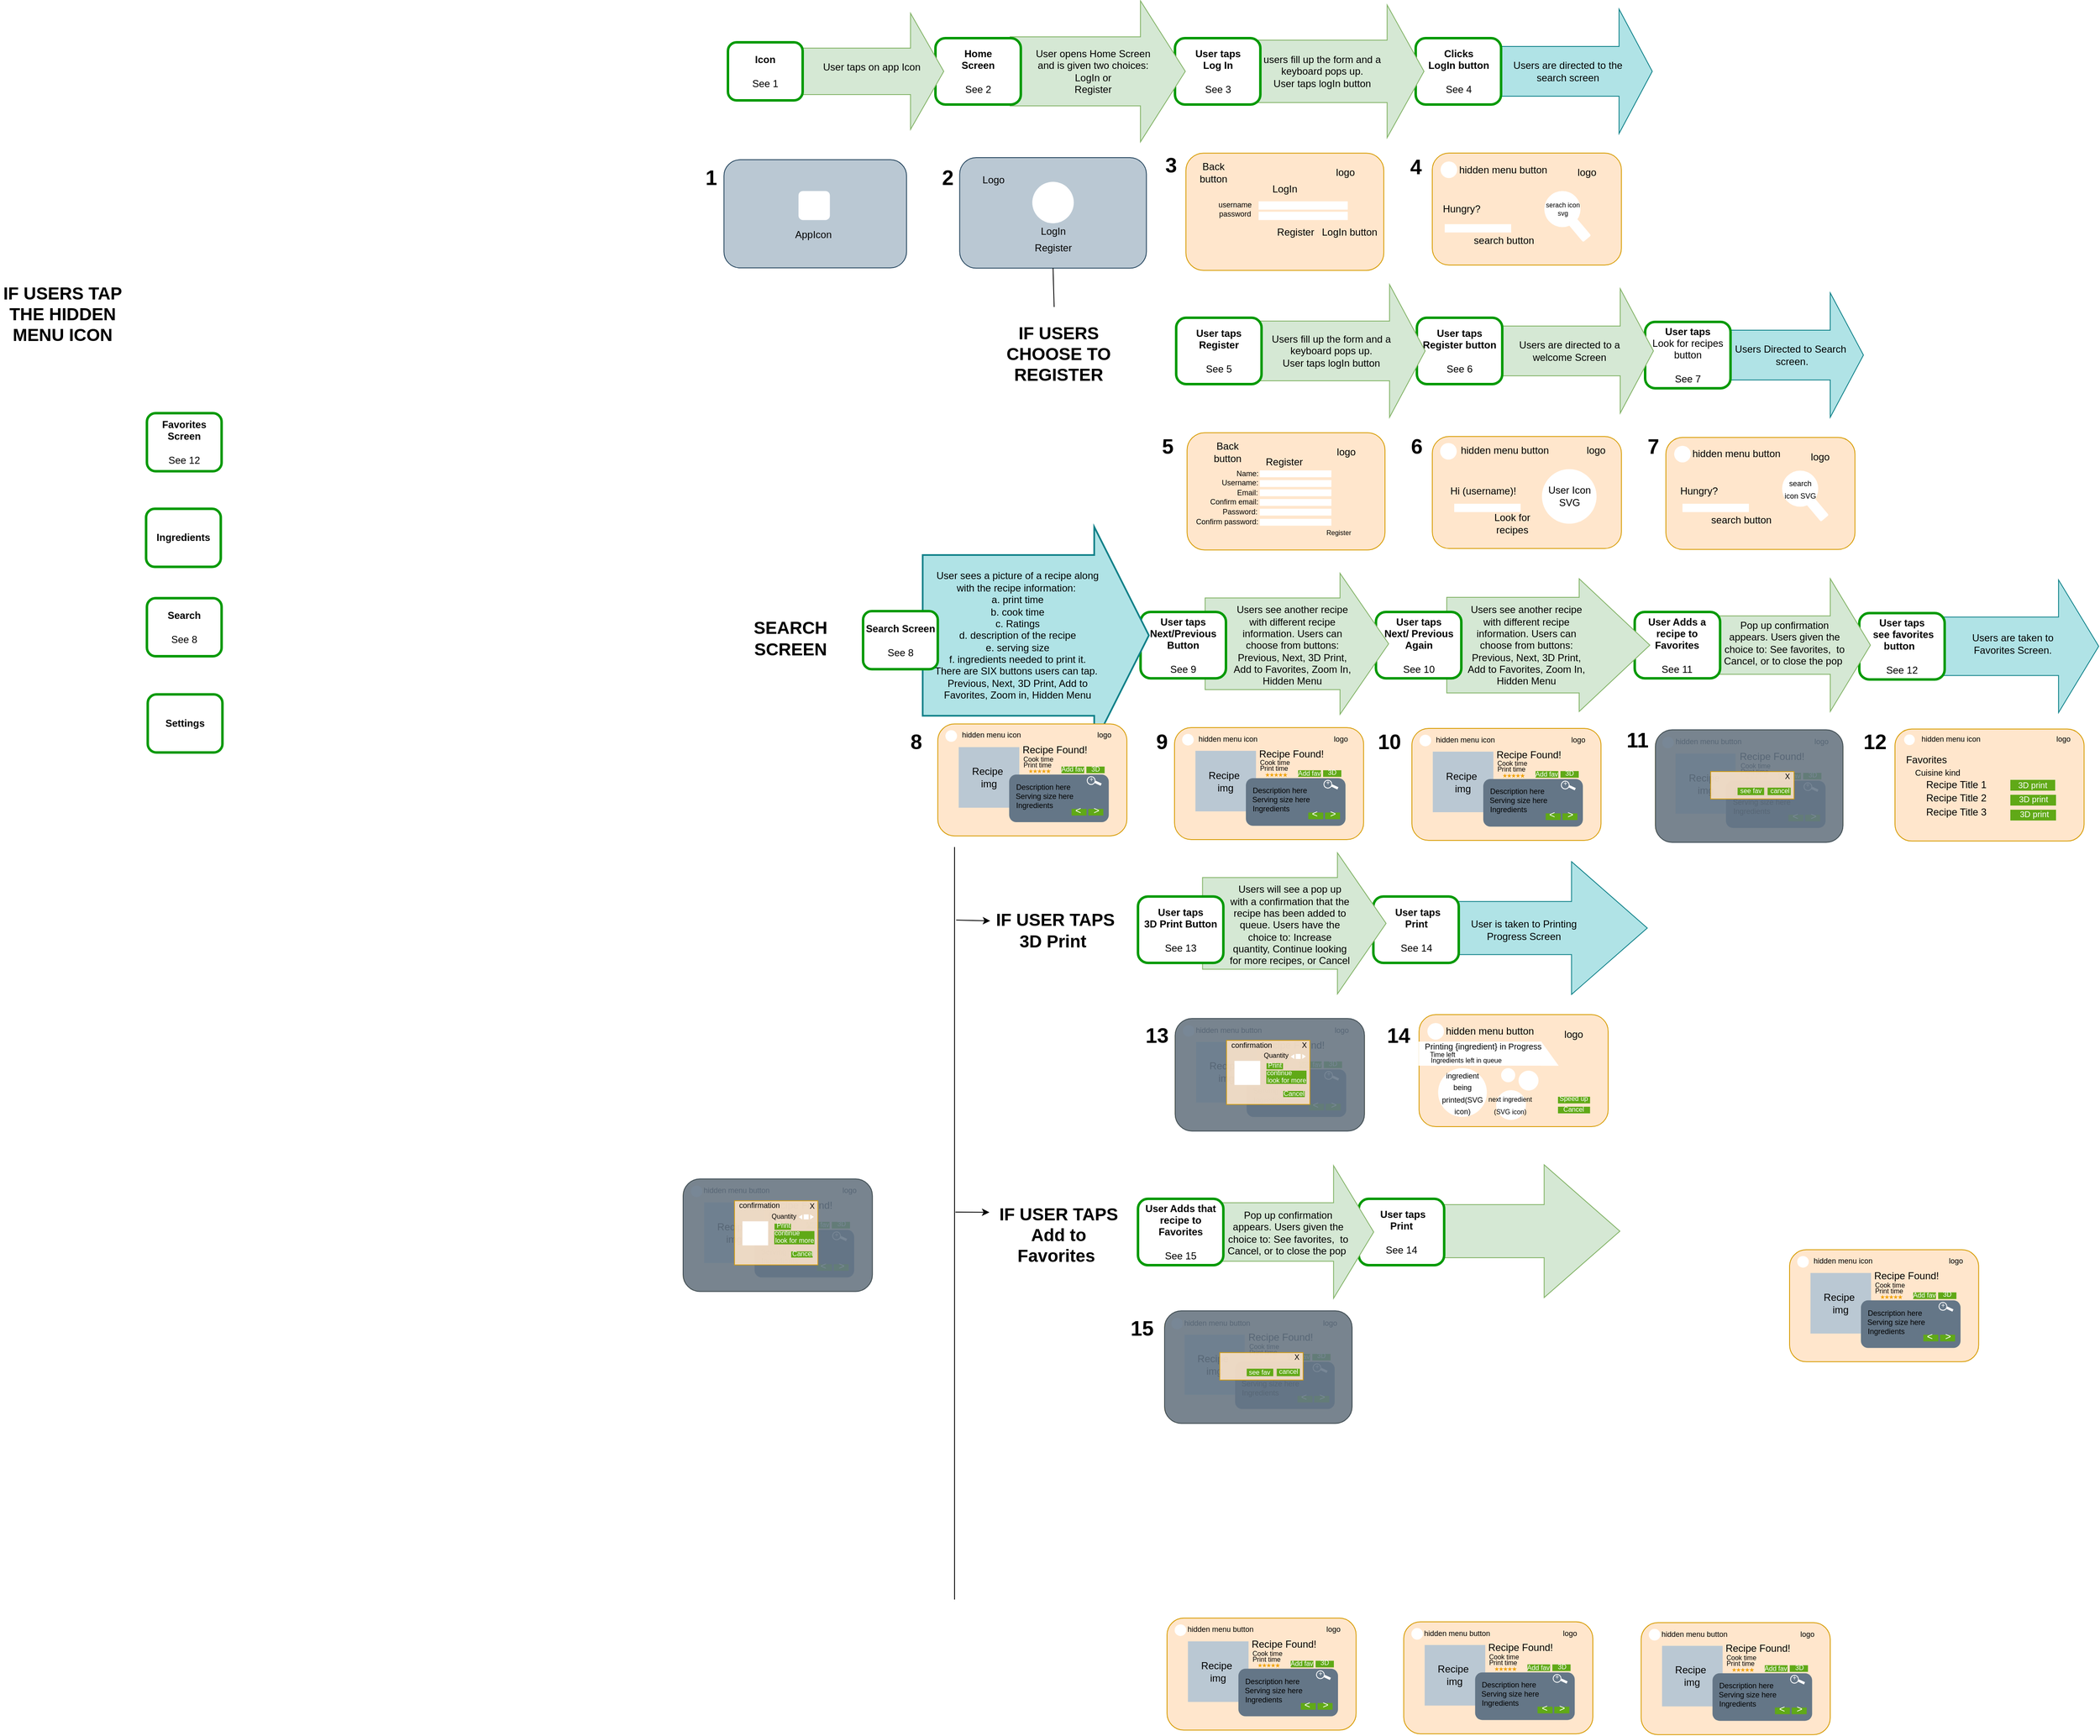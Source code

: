 <mxfile version="13.10.9" type="github">
  <diagram id="myGzlP0sKa4aTq20Of19" name="Page-1">
    <mxGraphModel dx="1442" dy="220" grid="1" gridSize="1" guides="1" tooltips="1" connect="1" arrows="1" fold="1" page="1" pageScale="1" pageWidth="1100" pageHeight="850" math="0" shadow="0">
      <root>
        <mxCell id="0" />
        <mxCell id="1" parent="0" />
        <mxCell id="t5ibN4e7BagKxaCl4zuI-908" value="" style="verticalLabelPosition=bottom;verticalAlign=top;html=1;strokeWidth=1;shape=mxgraph.arrows2.arrow;dy=0.6;dx=91.24;notch=0;fillColor=#d5e8d4;strokeColor=#82b366;" vertex="1" parent="1">
          <mxGeometry x="959.88" y="1473" width="244.69" height="160" as="geometry" />
        </mxCell>
        <mxCell id="t5ibN4e7BagKxaCl4zuI-907" value="&lt;b&gt;&amp;nbsp;User taps &lt;/b&gt;&lt;br&gt;&lt;b&gt;Print&lt;/b&gt;&lt;br&gt;&lt;br&gt;See 14" style="rounded=1;whiteSpace=wrap;html=1;strokeColor=#009900;strokeWidth=3;" vertex="1" parent="1">
          <mxGeometry x="890.02" y="1514" width="102.86" height="80" as="geometry" />
        </mxCell>
        <mxCell id="t5ibN4e7BagKxaCl4zuI-770" value="" style="verticalLabelPosition=bottom;verticalAlign=top;html=1;strokeWidth=1;shape=mxgraph.arrows2.arrow;dy=0.56;dx=48.38;notch=0;fillColor=#b0e3e6;strokeColor=#0e8088;" vertex="1" parent="1">
          <mxGeometry x="1565" y="768" width="216.43" height="160" as="geometry" />
        </mxCell>
        <mxCell id="t5ibN4e7BagKxaCl4zuI-768" value="&lt;b&gt;User taps&lt;br&gt;&amp;nbsp;see favorites&lt;br&gt;button&amp;nbsp;&amp;nbsp;&lt;br&gt;&lt;/b&gt;&lt;br&gt;See 12" style="rounded=1;whiteSpace=wrap;html=1;strokeColor=#009900;strokeWidth=3;" vertex="1" parent="1">
          <mxGeometry x="1493" y="808" width="102.86" height="80" as="geometry" />
        </mxCell>
        <mxCell id="t5ibN4e7BagKxaCl4zuI-346" value="" style="group" vertex="1" connectable="0" parent="1">
          <mxGeometry x="978.565" y="253.505" width="227.81" height="135.0" as="geometry" />
        </mxCell>
        <mxCell id="t5ibN4e7BagKxaCl4zuI-347" value="" style="group" vertex="1" connectable="0" parent="t5ibN4e7BagKxaCl4zuI-346">
          <mxGeometry x="-2.842e-14" y="2.842e-14" width="227.81" height="135" as="geometry" />
        </mxCell>
        <mxCell id="t5ibN4e7BagKxaCl4zuI-348" value="" style="rounded=1;whiteSpace=wrap;html=1;strokeWidth=1;rotation=-90;fillColor=#ffe6cc;strokeColor=#d79b00;" vertex="1" parent="t5ibN4e7BagKxaCl4zuI-347">
          <mxGeometry x="46.405" y="-46.405" width="135" height="227.81" as="geometry" />
        </mxCell>
        <mxCell id="t5ibN4e7BagKxaCl4zuI-349" value="logo" style="text;html=1;strokeColor=none;fillColor=none;align=center;verticalAlign=middle;whiteSpace=wrap;rounded=0;" vertex="1" parent="t5ibN4e7BagKxaCl4zuI-347">
          <mxGeometry x="166.405" y="13.595" width="40" height="20" as="geometry" />
        </mxCell>
        <mxCell id="t5ibN4e7BagKxaCl4zuI-350" value="" style="ellipse;whiteSpace=wrap;html=1;aspect=fixed;strokeWidth=1;fontSize=12;fontColor=#000000;strokeColor=none;" vertex="1" parent="t5ibN4e7BagKxaCl4zuI-347">
          <mxGeometry x="9.995" y="10.125" width="20" height="20" as="geometry" />
        </mxCell>
        <mxCell id="t5ibN4e7BagKxaCl4zuI-351" value="hidden menu button" style="text;html=1;strokeColor=none;fillColor=none;align=center;verticalAlign=middle;whiteSpace=wrap;rounded=0;fontSize=12;fontColor=#000000;" vertex="1" parent="t5ibN4e7BagKxaCl4zuI-347">
          <mxGeometry x="21.99" y="10.13" width="126.01" height="20" as="geometry" />
        </mxCell>
        <mxCell id="t5ibN4e7BagKxaCl4zuI-340" value="" style="group" vertex="1" connectable="0" parent="1">
          <mxGeometry x="1260.005" y="596.225" width="227.81" height="135.0" as="geometry" />
        </mxCell>
        <mxCell id="t5ibN4e7BagKxaCl4zuI-341" value="" style="group" vertex="1" connectable="0" parent="t5ibN4e7BagKxaCl4zuI-340">
          <mxGeometry x="-2.842e-14" y="2.842e-14" width="227.81" height="135" as="geometry" />
        </mxCell>
        <mxCell id="t5ibN4e7BagKxaCl4zuI-342" value="" style="rounded=1;whiteSpace=wrap;html=1;strokeWidth=1;rotation=-90;fillColor=#ffe6cc;strokeColor=#d79b00;" vertex="1" parent="t5ibN4e7BagKxaCl4zuI-341">
          <mxGeometry x="46.405" y="-46.405" width="135" height="227.81" as="geometry" />
        </mxCell>
        <mxCell id="t5ibN4e7BagKxaCl4zuI-343" value="logo" style="text;html=1;strokeColor=none;fillColor=none;align=center;verticalAlign=middle;whiteSpace=wrap;rounded=0;" vertex="1" parent="t5ibN4e7BagKxaCl4zuI-341">
          <mxGeometry x="166.405" y="13.595" width="40" height="20" as="geometry" />
        </mxCell>
        <mxCell id="t5ibN4e7BagKxaCl4zuI-344" value="" style="ellipse;whiteSpace=wrap;html=1;aspect=fixed;strokeWidth=1;fontSize=12;fontColor=#000000;strokeColor=none;" vertex="1" parent="t5ibN4e7BagKxaCl4zuI-341">
          <mxGeometry x="9.995" y="10.125" width="20" height="20" as="geometry" />
        </mxCell>
        <mxCell id="t5ibN4e7BagKxaCl4zuI-345" value="hidden menu button" style="text;html=1;strokeColor=none;fillColor=none;align=center;verticalAlign=middle;whiteSpace=wrap;rounded=0;fontSize=12;fontColor=#000000;" vertex="1" parent="t5ibN4e7BagKxaCl4zuI-341">
          <mxGeometry x="21.99" y="10.13" width="126.01" height="20" as="geometry" />
        </mxCell>
        <mxCell id="t5ibN4e7BagKxaCl4zuI-216" value="" style="verticalLabelPosition=bottom;verticalAlign=top;html=1;strokeWidth=1;shape=mxgraph.arrows2.arrow;dy=0.56;dx=48.38;notch=0;fillColor=#d5e8d4;strokeColor=#82b366;" vertex="1" parent="1">
          <mxGeometry x="1290" y="766.6" width="216.43" height="160" as="geometry" />
        </mxCell>
        <mxCell id="t5ibN4e7BagKxaCl4zuI-206" value="&lt;b&gt;User Adds a recipe&amp;nbsp;to Favorites&lt;br&gt;&lt;/b&gt;&lt;br&gt;See 11" style="rounded=1;whiteSpace=wrap;html=1;strokeColor=#009900;strokeWidth=3;" vertex="1" parent="1">
          <mxGeometry x="1222.44" y="806.6" width="102.86" height="80" as="geometry" />
        </mxCell>
        <mxCell id="t5ibN4e7BagKxaCl4zuI-215" value="" style="verticalLabelPosition=bottom;verticalAlign=top;html=1;strokeWidth=1;shape=mxgraph.arrows2.arrow;dy=0.28;dx=85.16;notch=0;fillColor=#d5e8d4;strokeColor=#82b366;" vertex="1" parent="1">
          <mxGeometry x="996" y="766.6" width="244.69" height="160" as="geometry" />
        </mxCell>
        <mxCell id="t5ibN4e7BagKxaCl4zuI-207" value="&lt;b&gt;User taps&lt;br&gt;Next/ Previous Again&lt;br&gt;&lt;/b&gt;&lt;br&gt;See 10" style="rounded=1;whiteSpace=wrap;html=1;strokeColor=#009900;strokeWidth=3;" vertex="1" parent="1">
          <mxGeometry x="910.69" y="806.6" width="102.86" height="80" as="geometry" />
        </mxCell>
        <mxCell id="t5ibN4e7BagKxaCl4zuI-214" value="" style="verticalLabelPosition=bottom;verticalAlign=top;html=1;strokeWidth=1;shape=mxgraph.arrows2.arrow;dy=0.35;dx=58.59;notch=0;fillColor=#d5e8d4;strokeColor=#82b366;" vertex="1" parent="1">
          <mxGeometry x="704.87" y="760" width="221.13" height="170" as="geometry" />
        </mxCell>
        <mxCell id="t5ibN4e7BagKxaCl4zuI-208" value="&lt;b&gt;User taps&lt;br&gt;Next/Previous Button&lt;br&gt;&lt;/b&gt;&lt;br&gt;See 9" style="rounded=1;whiteSpace=wrap;html=1;strokeColor=#009900;strokeWidth=3;" vertex="1" parent="1">
          <mxGeometry x="627.12" y="806.6" width="102.86" height="80" as="geometry" />
        </mxCell>
        <mxCell id="t5ibN4e7BagKxaCl4zuI-293" value="" style="verticalLabelPosition=bottom;verticalAlign=top;html=1;strokeWidth=2;shape=mxgraph.arrows2.arrow;dy=0.26;dx=65.83;notch=0;fontSize=12;fillColor=#b0e3e6;strokeColor=#0e8088;" vertex="1" parent="1">
          <mxGeometry x="364.62" y="704" width="272.5" height="261.72" as="geometry" />
        </mxCell>
        <mxCell id="t5ibN4e7BagKxaCl4zuI-260" value="" style="verticalLabelPosition=bottom;verticalAlign=top;html=1;strokeWidth=1;shape=mxgraph.arrows2.arrow;dy=0.6;dx=40;notch=0;fillColor=#b0e3e6;strokeColor=#0e8088;" vertex="1" parent="1">
          <mxGeometry x="1260" y="422" width="238" height="150" as="geometry" />
        </mxCell>
        <mxCell id="t5ibN4e7BagKxaCl4zuI-258" value="&lt;b&gt;User taps&lt;br&gt;&lt;/b&gt;Look for recipes button&lt;br&gt;&lt;br&gt;See 7" style="rounded=1;whiteSpace=wrap;html=1;strokeColor=#009900;strokeWidth=3;" vertex="1" parent="1">
          <mxGeometry x="1235" y="457" width="102.86" height="80" as="geometry" />
        </mxCell>
        <mxCell id="t5ibN4e7BagKxaCl4zuI-166" value="" style="verticalLabelPosition=bottom;verticalAlign=top;html=1;strokeWidth=1;shape=mxgraph.arrows2.arrow;dy=0.6;dx=40;notch=0;fillColor=#b0e3e6;strokeColor=#0e8088;" vertex="1" parent="1">
          <mxGeometry x="983.57" y="80" width="260" height="150" as="geometry" />
        </mxCell>
        <mxCell id="t5ibN4e7BagKxaCl4zuI-164" value="&lt;b&gt;Clicks&lt;br&gt;LogIn button&lt;/b&gt;&lt;br&gt;&lt;br&gt;See 4" style="rounded=1;whiteSpace=wrap;html=1;strokeColor=#009900;strokeWidth=3;" vertex="1" parent="1">
          <mxGeometry x="958.57" y="115" width="102.86" height="80" as="geometry" />
        </mxCell>
        <mxCell id="t5ibN4e7BagKxaCl4zuI-162" value="&amp;nbsp;" style="verticalLabelPosition=bottom;verticalAlign=top;html=1;strokeWidth=1;shape=mxgraph.arrows2.arrow;dy=0.53;dx=44.4;notch=0;fillColor=#d5e8d4;strokeColor=#82b366;" vertex="1" parent="1">
          <mxGeometry x="708.57" y="75" width="260" height="160" as="geometry" />
        </mxCell>
        <mxCell id="t5ibN4e7BagKxaCl4zuI-7" value="&lt;b&gt;User taps&lt;br&gt;Log In&lt;/b&gt;&lt;br&gt;&lt;br&gt;See 3" style="rounded=1;whiteSpace=wrap;html=1;strokeColor=#009900;strokeWidth=3;" vertex="1" parent="1">
          <mxGeometry x="668.57" y="115" width="102.86" height="80" as="geometry" />
        </mxCell>
        <mxCell id="t5ibN4e7BagKxaCl4zuI-6" value="" style="verticalLabelPosition=bottom;verticalAlign=top;html=1;strokeWidth=1;shape=mxgraph.arrows2.arrow;dy=0.51;dx=54;notch=0;fillColor=#d5e8d4;strokeColor=#82b366;" vertex="1" parent="1">
          <mxGeometry x="470" y="70" width="211" height="170" as="geometry" />
        </mxCell>
        <mxCell id="t5ibN4e7BagKxaCl4zuI-5" value="&lt;b&gt;Home&lt;br&gt;Screen&lt;/b&gt;&lt;br&gt;&lt;br&gt;See 2" style="rounded=1;whiteSpace=wrap;html=1;strokeColor=#009900;strokeWidth=3;" vertex="1" parent="1">
          <mxGeometry x="380" y="115" width="102.86" height="80" as="geometry" />
        </mxCell>
        <mxCell id="t5ibN4e7BagKxaCl4zuI-4" value="" style="verticalLabelPosition=bottom;verticalAlign=top;html=1;strokeWidth=1;shape=mxgraph.arrows2.arrow;dy=0.6;dx=40;notch=0;fillColor=#d5e8d4;strokeColor=#82b366;" vertex="1" parent="1">
          <mxGeometry x="220" y="85" width="170" height="140" as="geometry" />
        </mxCell>
        <mxCell id="t5ibN4e7BagKxaCl4zuI-1" value="&lt;b&gt;Icon&lt;/b&gt;&lt;br&gt;&lt;br&gt;See 1" style="rounded=1;whiteSpace=wrap;html=1;strokeColor=#009900;strokeWidth=3;" vertex="1" parent="1">
          <mxGeometry x="130" y="120" width="90" height="70" as="geometry" />
        </mxCell>
        <mxCell id="t5ibN4e7BagKxaCl4zuI-8" value="" style="rounded=1;whiteSpace=wrap;html=1;strokeWidth=1;rotation=-90;fillColor=#bac8d3;strokeColor=#23445d;" vertex="1" parent="1">
          <mxGeometry x="170" y="216.72" width="130.37" height="220" as="geometry" />
        </mxCell>
        <mxCell id="t5ibN4e7BagKxaCl4zuI-9" value="&lt;font style=&quot;font-size: 25px&quot;&gt;&lt;b&gt;1&lt;/b&gt;&lt;/font&gt;" style="text;html=1;strokeColor=none;fillColor=none;align=center;verticalAlign=middle;whiteSpace=wrap;rounded=0;" vertex="1" parent="1">
          <mxGeometry x="90" y="271.72" width="40" height="20" as="geometry" />
        </mxCell>
        <mxCell id="t5ibN4e7BagKxaCl4zuI-38" value="" style="rounded=1;whiteSpace=wrap;html=1;strokeWidth=1;rotation=-90;fillColor=#bac8d3;strokeColor=#23445d;" vertex="1" parent="1">
          <mxGeometry x="455" y="213.13" width="133.33" height="225" as="geometry" />
        </mxCell>
        <mxCell id="t5ibN4e7BagKxaCl4zuI-39" value="&lt;span style=&quot;font-size: 25px&quot;&gt;&lt;b&gt;2&lt;/b&gt;&lt;/span&gt;" style="text;html=1;strokeColor=none;fillColor=none;align=center;verticalAlign=middle;whiteSpace=wrap;rounded=0;" vertex="1" parent="1">
          <mxGeometry x="375" y="271.72" width="40" height="20" as="geometry" />
        </mxCell>
        <mxCell id="t5ibN4e7BagKxaCl4zuI-54" value="" style="rounded=1;whiteSpace=wrap;html=1;strokeWidth=1;rotation=-90;fillColor=#ffe6cc;strokeColor=#d79b00;" vertex="1" parent="1">
          <mxGeometry x="730.29" y="205" width="141.3" height="238.44" as="geometry" />
        </mxCell>
        <mxCell id="t5ibN4e7BagKxaCl4zuI-55" value="&lt;font style=&quot;font-size: 25px&quot;&gt;&lt;b&gt;3&lt;/b&gt;&lt;/font&gt;" style="text;html=1;strokeColor=none;fillColor=none;align=center;verticalAlign=middle;whiteSpace=wrap;rounded=0;" vertex="1" parent="1">
          <mxGeometry x="643.51" y="256.72" width="40" height="20" as="geometry" />
        </mxCell>
        <mxCell id="t5ibN4e7BagKxaCl4zuI-71" value="&lt;font style=&quot;font-size: 25px&quot;&gt;&lt;b&gt;4&lt;/b&gt;&lt;/font&gt;" style="text;html=1;strokeColor=none;fillColor=none;align=center;verticalAlign=middle;whiteSpace=wrap;rounded=0;" vertex="1" parent="1">
          <mxGeometry x="938.57" y="259.22" width="40" height="20" as="geometry" />
        </mxCell>
        <mxCell id="t5ibN4e7BagKxaCl4zuI-153" value="" style="rounded=1;whiteSpace=wrap;html=1;strokeWidth=1;strokeColor=none;" vertex="1" parent="1">
          <mxGeometry x="215" y="299.22" width="37.81" height="35" as="geometry" />
        </mxCell>
        <mxCell id="t5ibN4e7BagKxaCl4zuI-154" value="AppIcon" style="text;html=1;strokeColor=none;fillColor=none;align=center;verticalAlign=middle;whiteSpace=wrap;rounded=0;" vertex="1" parent="1">
          <mxGeometry x="212.81" y="341.72" width="40" height="20" as="geometry" />
        </mxCell>
        <mxCell id="t5ibN4e7BagKxaCl4zuI-155" value="User taps on app Icon&amp;nbsp;" style="text;html=1;strokeColor=none;fillColor=none;align=center;verticalAlign=middle;whiteSpace=wrap;rounded=0;" vertex="1" parent="1">
          <mxGeometry x="230" y="140" width="150" height="20" as="geometry" />
        </mxCell>
        <mxCell id="t5ibN4e7BagKxaCl4zuI-156" value="User opens Home Screen and is given two choices:&lt;br&gt;LogIn or&lt;br&gt;Register" style="text;html=1;strokeColor=none;fillColor=none;align=center;verticalAlign=middle;whiteSpace=wrap;rounded=0;" vertex="1" parent="1">
          <mxGeometry x="495" y="145" width="150" height="20" as="geometry" />
        </mxCell>
        <mxCell id="t5ibN4e7BagKxaCl4zuI-157" value="" style="ellipse;whiteSpace=wrap;html=1;aspect=fixed;strokeWidth=1;strokeColor=none;" vertex="1" parent="1">
          <mxGeometry x="496.67" y="288.13" width="50" height="50" as="geometry" />
        </mxCell>
        <mxCell id="t5ibN4e7BagKxaCl4zuI-158" value="Logo" style="text;html=1;strokeColor=none;fillColor=none;align=center;verticalAlign=middle;whiteSpace=wrap;rounded=0;" vertex="1" parent="1">
          <mxGeometry x="430" y="275.63" width="40" height="20" as="geometry" />
        </mxCell>
        <mxCell id="t5ibN4e7BagKxaCl4zuI-159" value="LogIn" style="text;html=1;strokeColor=none;fillColor=none;align=center;verticalAlign=middle;whiteSpace=wrap;rounded=0;" vertex="1" parent="1">
          <mxGeometry x="501.66" y="338.13" width="40" height="20" as="geometry" />
        </mxCell>
        <mxCell id="t5ibN4e7BagKxaCl4zuI-160" value="Register" style="text;html=1;strokeColor=none;fillColor=none;align=center;verticalAlign=middle;whiteSpace=wrap;rounded=0;" vertex="1" parent="1">
          <mxGeometry x="501.66" y="358.13" width="40" height="20" as="geometry" />
        </mxCell>
        <mxCell id="t5ibN4e7BagKxaCl4zuI-161" value="users fill up the form and a keyboard pops up.&lt;br&gt;User taps logIn button" style="text;html=1;strokeColor=none;fillColor=none;align=center;verticalAlign=middle;whiteSpace=wrap;rounded=0;" vertex="1" parent="1">
          <mxGeometry x="771.43" y="145" width="150" height="20" as="geometry" />
        </mxCell>
        <mxCell id="t5ibN4e7BagKxaCl4zuI-167" value="LogIn" style="text;html=1;strokeColor=none;fillColor=none;align=center;verticalAlign=middle;whiteSpace=wrap;rounded=0;" vertex="1" parent="1">
          <mxGeometry x="780.94" y="286.72" width="40" height="20" as="geometry" />
        </mxCell>
        <mxCell id="t5ibN4e7BagKxaCl4zuI-168" value="Back button" style="text;html=1;strokeColor=none;fillColor=none;align=center;verticalAlign=middle;whiteSpace=wrap;rounded=0;" vertex="1" parent="1">
          <mxGeometry x="695" y="266.72" width="40" height="20" as="geometry" />
        </mxCell>
        <mxCell id="t5ibN4e7BagKxaCl4zuI-169" value="logo" style="text;html=1;strokeColor=none;fillColor=none;align=center;verticalAlign=middle;whiteSpace=wrap;rounded=0;" vertex="1" parent="1">
          <mxGeometry x="853.57" y="266.72" width="40" height="20" as="geometry" />
        </mxCell>
        <mxCell id="t5ibN4e7BagKxaCl4zuI-171" value="" style="rounded=0;whiteSpace=wrap;html=1;strokeWidth=1;strokeColor=none;" vertex="1" parent="1">
          <mxGeometry x="769.32" y="311.72" width="107.4" height="10" as="geometry" />
        </mxCell>
        <mxCell id="t5ibN4e7BagKxaCl4zuI-172" value="" style="rounded=0;whiteSpace=wrap;html=1;strokeWidth=1;strokeColor=none;" vertex="1" parent="1">
          <mxGeometry x="769.32" y="324.22" width="107.4" height="10" as="geometry" />
        </mxCell>
        <mxCell id="t5ibN4e7BagKxaCl4zuI-173" value="username" style="text;html=1;strokeColor=none;fillColor=none;align=center;verticalAlign=middle;whiteSpace=wrap;rounded=0;fontSize=9;" vertex="1" parent="1">
          <mxGeometry x="721.43" y="314.22" width="40" height="3.28" as="geometry" />
        </mxCell>
        <mxCell id="t5ibN4e7BagKxaCl4zuI-174" value="password" style="text;html=1;strokeColor=none;fillColor=none;align=center;verticalAlign=middle;whiteSpace=wrap;rounded=0;fontSize=9;" vertex="1" parent="1">
          <mxGeometry x="721.43" y="322.11" width="40" height="9.22" as="geometry" />
        </mxCell>
        <mxCell id="t5ibN4e7BagKxaCl4zuI-175" value="LogIn button" style="text;html=1;strokeColor=none;fillColor=none;align=center;verticalAlign=middle;whiteSpace=wrap;rounded=0;" vertex="1" parent="1">
          <mxGeometry x="843.57" y="339.22" width="70" height="20" as="geometry" />
        </mxCell>
        <mxCell id="t5ibN4e7BagKxaCl4zuI-177" value="Register" style="text;html=1;strokeColor=none;fillColor=none;align=center;verticalAlign=middle;whiteSpace=wrap;rounded=0;" vertex="1" parent="1">
          <mxGeometry x="793.57" y="339.22" width="40" height="20" as="geometry" />
        </mxCell>
        <mxCell id="t5ibN4e7BagKxaCl4zuI-179" value="Users are directed to the search screen" style="text;html=1;strokeColor=none;fillColor=none;align=center;verticalAlign=middle;whiteSpace=wrap;rounded=0;" vertex="1" parent="1">
          <mxGeometry x="1067.14" y="145" width="150" height="20" as="geometry" />
        </mxCell>
        <mxCell id="t5ibN4e7BagKxaCl4zuI-184" value="" style="rounded=0;whiteSpace=wrap;html=1;strokeWidth=1;strokeColor=none;" vertex="1" parent="1">
          <mxGeometry x="993.57" y="339.22" width="80" height="10" as="geometry" />
        </mxCell>
        <mxCell id="t5ibN4e7BagKxaCl4zuI-185" value="search button" style="text;html=1;strokeColor=none;fillColor=none;align=center;verticalAlign=middle;whiteSpace=wrap;rounded=0;fontSize=12;" vertex="1" parent="1">
          <mxGeometry x="1025" y="349.22" width="80" height="20" as="geometry" />
        </mxCell>
        <mxCell id="t5ibN4e7BagKxaCl4zuI-187" value="" style="rounded=1;whiteSpace=wrap;html=1;strokeWidth=1;direction=south;rotation=-130;strokeColor=none;" vertex="1" parent="1">
          <mxGeometry x="1142.9" y="340.25" width="27.01" height="12.5" as="geometry" />
        </mxCell>
        <mxCell id="t5ibN4e7BagKxaCl4zuI-186" value="serach icon svg" style="ellipse;whiteSpace=wrap;html=1;aspect=fixed;strokeWidth=1;fontSize=8;strokeColor=none;" vertex="1" parent="1">
          <mxGeometry x="1113.57" y="299.22" width="43.57" height="43.57" as="geometry" />
        </mxCell>
        <mxCell id="t5ibN4e7BagKxaCl4zuI-188" value="Hungry?" style="text;html=1;strokeColor=none;fillColor=none;align=center;verticalAlign=middle;whiteSpace=wrap;rounded=0;" vertex="1" parent="1">
          <mxGeometry x="993.57" y="311" width="40" height="20" as="geometry" />
        </mxCell>
        <mxCell id="t5ibN4e7BagKxaCl4zuI-210" value="User sees a picture of a recipe along with the recipe information:&amp;nbsp;&lt;br&gt;a. print time&lt;br&gt;b. cook time&lt;br&gt;c. Ratings&lt;br&gt;d. description of the recipe&lt;br&gt;e. serving size&lt;br&gt;f. ingredients needed to print it.&lt;br&gt;There are SIX buttons users can tap.&amp;nbsp;&lt;br&gt;Previous, Next, 3D Print, Add to Favorites, Zoom in, Hidden Menu" style="text;html=1;strokeColor=none;fillColor=none;align=center;verticalAlign=middle;whiteSpace=wrap;rounded=0;" vertex="1" parent="1">
          <mxGeometry x="377.12" y="808" width="203.69" height="54.36" as="geometry" />
        </mxCell>
        <mxCell id="t5ibN4e7BagKxaCl4zuI-211" value="Users see another recipe with different recipe information. Users can choose from buttons:&lt;br&gt;Previous, Next, 3D Print, Add to Favorites, Zoom In, Hidden Menu" style="text;html=1;strokeColor=none;fillColor=none;align=center;verticalAlign=middle;whiteSpace=wrap;rounded=0;" vertex="1" parent="1">
          <mxGeometry x="735.0" y="836.6" width="150" height="20" as="geometry" />
        </mxCell>
        <mxCell id="t5ibN4e7BagKxaCl4zuI-212" value="Users see another recipe with different recipe information. Users can choose from buttons:&lt;br&gt;Previous, Next, 3D Print, Add to Favorites, Zoom In, Hidden Menu" style="text;html=1;strokeColor=none;fillColor=none;align=center;verticalAlign=middle;whiteSpace=wrap;rounded=0;" vertex="1" parent="1">
          <mxGeometry x="1017.47" y="836.6" width="150" height="20" as="geometry" />
        </mxCell>
        <mxCell id="t5ibN4e7BagKxaCl4zuI-213" value="Pop up confirmation&lt;br&gt;appears. Users given the choice to: See favorites,&amp;nbsp; to Cancel, or to close the pop&amp;nbsp;" style="text;html=1;strokeColor=none;fillColor=none;align=center;verticalAlign=middle;whiteSpace=wrap;rounded=0;" vertex="1" parent="1">
          <mxGeometry x="1328" y="834" width="150" height="20" as="geometry" />
        </mxCell>
        <mxCell id="t5ibN4e7BagKxaCl4zuI-218" value="" style="group" vertex="1" connectable="0" parent="1">
          <mxGeometry x="382.815" y="941.595" width="227.81" height="135.0" as="geometry" />
        </mxCell>
        <mxCell id="t5ibN4e7BagKxaCl4zuI-321" value="" style="group" vertex="1" connectable="0" parent="t5ibN4e7BagKxaCl4zuI-218">
          <mxGeometry x="-2.842e-14" y="2.842e-14" width="227.81" height="135" as="geometry" />
        </mxCell>
        <mxCell id="t5ibN4e7BagKxaCl4zuI-410" value="" style="group" vertex="1" connectable="0" parent="t5ibN4e7BagKxaCl4zuI-321">
          <mxGeometry width="227.81" height="135" as="geometry" />
        </mxCell>
        <mxCell id="t5ibN4e7BagKxaCl4zuI-189" value="" style="rounded=1;whiteSpace=wrap;html=1;strokeWidth=1;rotation=-90;fillColor=#ffe6cc;strokeColor=#d79b00;" vertex="1" parent="t5ibN4e7BagKxaCl4zuI-410">
          <mxGeometry x="46.405" y="-46.405" width="135" height="227.81" as="geometry" />
        </mxCell>
        <mxCell id="t5ibN4e7BagKxaCl4zuI-190" value="&lt;font style=&quot;font-size: 9px&quot;&gt;logo&lt;/font&gt;" style="text;html=1;strokeColor=none;fillColor=none;align=center;verticalAlign=middle;whiteSpace=wrap;rounded=0;" vertex="1" parent="t5ibN4e7BagKxaCl4zuI-410">
          <mxGeometry x="189.19" y="8.79" width="22.59" height="8" as="geometry" />
        </mxCell>
        <mxCell id="t5ibN4e7BagKxaCl4zuI-319" value="" style="ellipse;whiteSpace=wrap;html=1;aspect=fixed;strokeWidth=1;fontSize=12;fontColor=#000000;strokeColor=none;" vertex="1" parent="t5ibN4e7BagKxaCl4zuI-410">
          <mxGeometry x="9.19" y="7.58" width="14" height="14" as="geometry" />
        </mxCell>
        <mxCell id="t5ibN4e7BagKxaCl4zuI-320" value="&lt;font style=&quot;font-size: 9px&quot;&gt;hidden menu icon&lt;/font&gt;" style="text;html=1;strokeColor=none;fillColor=none;align=center;verticalAlign=middle;whiteSpace=wrap;rounded=0;fontSize=12;fontColor=#000000;" vertex="1" parent="t5ibN4e7BagKxaCl4zuI-410">
          <mxGeometry x="23.19" y="7.58" width="82.81" height="10.41" as="geometry" />
        </mxCell>
        <mxCell id="t5ibN4e7BagKxaCl4zuI-353" value="Recipe&amp;nbsp;&lt;br&gt;img" style="whiteSpace=wrap;html=1;aspect=fixed;strokeWidth=1;fontSize=12;fillColor=#bac8d3;strokeColor=none;align=center;" vertex="1" parent="t5ibN4e7BagKxaCl4zuI-410">
          <mxGeometry x="25.19" y="28" width="73" height="73" as="geometry" />
        </mxCell>
        <mxCell id="t5ibN4e7BagKxaCl4zuI-354" value="" style="rounded=1;whiteSpace=wrap;html=1;strokeWidth=1;fontSize=12;fontColor=#ffffff;fillColor=#647687;strokeColor=none;" vertex="1" parent="t5ibN4e7BagKxaCl4zuI-410">
          <mxGeometry x="85.99" y="61" width="120" height="57.4" as="geometry" />
        </mxCell>
        <mxCell id="t5ibN4e7BagKxaCl4zuI-356" value="Recipe Found!" style="text;html=1;strokeColor=none;fillColor=none;align=center;verticalAlign=middle;whiteSpace=wrap;rounded=0;fontSize=12;fontColor=#000000;" vertex="1" parent="t5ibN4e7BagKxaCl4zuI-410">
          <mxGeometry x="89.19" y="21.58" width="103.92" height="20" as="geometry" />
        </mxCell>
        <mxCell id="t5ibN4e7BagKxaCl4zuI-357" value="&lt;font style=&quot;font-size: 9px&quot;&gt;Description here&lt;/font&gt;" style="text;html=1;strokeColor=none;fillColor=none;align=center;verticalAlign=middle;whiteSpace=wrap;rounded=0;fontSize=12;fontColor=#000000;" vertex="1" parent="t5ibN4e7BagKxaCl4zuI-410">
          <mxGeometry x="93.185" y="69.405" width="68" height="12" as="geometry" />
        </mxCell>
        <mxCell id="t5ibN4e7BagKxaCl4zuI-358" value="&lt;font style=&quot;font-size: 9px&quot;&gt;Serving size here&lt;/font&gt;" style="text;html=1;strokeColor=none;fillColor=none;align=center;verticalAlign=middle;whiteSpace=wrap;rounded=0;fontSize=12;fontColor=#000000;" vertex="1" parent="t5ibN4e7BagKxaCl4zuI-410">
          <mxGeometry x="89.19" y="80.4" width="78.81" height="12" as="geometry" />
        </mxCell>
        <mxCell id="t5ibN4e7BagKxaCl4zuI-359" value="&lt;font style=&quot;font-size: 9px&quot;&gt;Ingredients&lt;/font&gt;" style="text;html=1;strokeColor=none;fillColor=none;align=center;verticalAlign=middle;whiteSpace=wrap;rounded=0;fontSize=12;fontColor=#000000;" vertex="1" parent="t5ibN4e7BagKxaCl4zuI-410">
          <mxGeometry x="93.19" y="91.4" width="46.81" height="12" as="geometry" />
        </mxCell>
        <mxCell id="t5ibN4e7BagKxaCl4zuI-360" value="" style="rounded=0;whiteSpace=wrap;html=1;strokeWidth=1;fontSize=12;fontColor=#ffffff;fillColor=#60a917;strokeColor=none;" vertex="1" parent="t5ibN4e7BagKxaCl4zuI-410">
          <mxGeometry x="149" y="51.4" width="27.38" height="8" as="geometry" />
        </mxCell>
        <mxCell id="t5ibN4e7BagKxaCl4zuI-361" value="" style="rounded=0;whiteSpace=wrap;html=1;strokeWidth=1;fontSize=12;fontColor=#ffffff;fillColor=#60a917;strokeColor=none;" vertex="1" parent="t5ibN4e7BagKxaCl4zuI-410">
          <mxGeometry x="179" y="51.4" width="22" height="8" as="geometry" />
        </mxCell>
        <mxCell id="t5ibN4e7BagKxaCl4zuI-362" value="" style="rounded=0;whiteSpace=wrap;html=1;strokeWidth=1;fontSize=12;fontColor=#ffffff;fillColor=#60a917;strokeColor=none;" vertex="1" parent="t5ibN4e7BagKxaCl4zuI-410">
          <mxGeometry x="161.19" y="102.4" width="18.01" height="8" as="geometry" />
        </mxCell>
        <mxCell id="t5ibN4e7BagKxaCl4zuI-363" value="" style="rounded=0;whiteSpace=wrap;html=1;strokeWidth=1;fontSize=12;fontColor=#ffffff;fillColor=#60a917;strokeColor=none;" vertex="1" parent="t5ibN4e7BagKxaCl4zuI-410">
          <mxGeometry x="181.41" y="102.4" width="18.01" height="8" as="geometry" />
        </mxCell>
        <mxCell id="t5ibN4e7BagKxaCl4zuI-364" value="&lt;font color=&quot;#ffffff&quot;&gt;&amp;lt;&lt;/font&gt;" style="text;html=1;strokeColor=none;fillColor=none;align=center;verticalAlign=middle;whiteSpace=wrap;rounded=0;fontSize=12;fontColor=#000000;" vertex="1" parent="t5ibN4e7BagKxaCl4zuI-410">
          <mxGeometry x="157.405" y="98.395" width="24" height="12" as="geometry" />
        </mxCell>
        <mxCell id="t5ibN4e7BagKxaCl4zuI-365" value="&lt;font color=&quot;#ffffff&quot;&gt;&amp;gt;&lt;/font&gt;" style="text;html=1;strokeColor=none;fillColor=none;align=center;verticalAlign=middle;whiteSpace=wrap;rounded=0;fontSize=12;fontColor=#000000;" vertex="1" parent="t5ibN4e7BagKxaCl4zuI-410">
          <mxGeometry x="179.195" y="98.405" width="24" height="12" as="geometry" />
        </mxCell>
        <mxCell id="t5ibN4e7BagKxaCl4zuI-367" value="" style="ellipse;whiteSpace=wrap;html=1;aspect=fixed;strokeWidth=1;fontSize=12;fontColor=#000000;strokeColor=#FFFFFF;fillColor=none;" vertex="1" parent="t5ibN4e7BagKxaCl4zuI-410">
          <mxGeometry x="180" y="63.51" width="9.5" height="9.5" as="geometry" />
        </mxCell>
        <mxCell id="t5ibN4e7BagKxaCl4zuI-368" value="&lt;font color=&quot;#ffffff&quot; style=&quot;font-size: 8px&quot;&gt;+&lt;/font&gt;" style="text;html=1;strokeColor=none;fillColor=none;align=center;verticalAlign=middle;whiteSpace=wrap;rounded=0;fontSize=12;fontColor=#000000;" vertex="1" parent="t5ibN4e7BagKxaCl4zuI-410">
          <mxGeometry x="181.74" y="62.5" width="6.01" height="5.48" as="geometry" />
        </mxCell>
        <mxCell id="t5ibN4e7BagKxaCl4zuI-370" value="" style="rounded=0;whiteSpace=wrap;html=1;strokeWidth=1;fontSize=12;fontColor=#000000;strokeColor=none;rotation=25;" vertex="1" parent="t5ibN4e7BagKxaCl4zuI-410">
          <mxGeometry x="189.19" y="70" width="8" height="3.01" as="geometry" />
        </mxCell>
        <mxCell id="t5ibN4e7BagKxaCl4zuI-371" style="edgeStyle=orthogonalEdgeStyle;rounded=0;orthogonalLoop=1;jettySize=auto;html=1;exitX=0.5;exitY=1;exitDx=0;exitDy=0;fontSize=12;fontColor=#000000;" edge="1" parent="t5ibN4e7BagKxaCl4zuI-410">
          <mxGeometry relative="1" as="geometry">
            <mxPoint x="184.745" y="66.98" as="sourcePoint" />
            <mxPoint x="184.745" y="66.98" as="targetPoint" />
          </mxGeometry>
        </mxCell>
        <mxCell id="t5ibN4e7BagKxaCl4zuI-372" value="" style="verticalLabelPosition=bottom;verticalAlign=top;html=1;shape=mxgraph.basic.star;strokeWidth=1;fillColor=#f0a30a;fontSize=12;fontColor=#ffffff;strokeColor=none;" vertex="1" parent="t5ibN4e7BagKxaCl4zuI-410">
          <mxGeometry x="114.665" y="54.405" width="5.26" height="5" as="geometry" />
        </mxCell>
        <mxCell id="t5ibN4e7BagKxaCl4zuI-373" value="" style="verticalLabelPosition=bottom;verticalAlign=top;html=1;shape=mxgraph.basic.star;strokeWidth=1;fillColor=#f0a30a;fontSize=12;fontColor=#ffffff;strokeColor=none;" vertex="1" parent="t5ibN4e7BagKxaCl4zuI-410">
          <mxGeometry x="119.925" y="54.395" width="5.26" height="5" as="geometry" />
        </mxCell>
        <mxCell id="t5ibN4e7BagKxaCl4zuI-374" value="" style="verticalLabelPosition=bottom;verticalAlign=top;html=1;shape=mxgraph.basic.star;strokeWidth=1;fillColor=#f0a30a;fontSize=12;fontColor=#ffffff;strokeColor=none;" vertex="1" parent="t5ibN4e7BagKxaCl4zuI-410">
          <mxGeometry x="125.185" y="54.395" width="5.26" height="5" as="geometry" />
        </mxCell>
        <mxCell id="t5ibN4e7BagKxaCl4zuI-375" value="" style="verticalLabelPosition=bottom;verticalAlign=top;html=1;shape=mxgraph.basic.star;strokeWidth=1;fillColor=#f0a30a;fontSize=12;fontColor=#ffffff;strokeColor=none;" vertex="1" parent="t5ibN4e7BagKxaCl4zuI-410">
          <mxGeometry x="130.45" y="54.2" width="5.71" height="5.42" as="geometry" />
        </mxCell>
        <mxCell id="t5ibN4e7BagKxaCl4zuI-376" value="" style="verticalLabelPosition=bottom;verticalAlign=top;html=1;shape=mxgraph.basic.star;strokeWidth=1;fillColor=#f0a30a;fontSize=12;fontColor=#ffffff;strokeColor=none;" vertex="1" parent="t5ibN4e7BagKxaCl4zuI-410">
          <mxGeometry x="109.405" y="54.405" width="5.26" height="5" as="geometry" />
        </mxCell>
        <mxCell id="t5ibN4e7BagKxaCl4zuI-377" value="&lt;font style=&quot;font-size: 8px&quot;&gt;Cook time&lt;/font&gt;" style="text;html=1;strokeColor=none;fillColor=none;align=center;verticalAlign=middle;whiteSpace=wrap;rounded=0;fontSize=12;fontColor=#000000;" vertex="1" parent="t5ibN4e7BagKxaCl4zuI-410">
          <mxGeometry x="102.185" y="39.405" width="38" height="4" as="geometry" />
        </mxCell>
        <mxCell id="t5ibN4e7BagKxaCl4zuI-378" value="&lt;font style=&quot;font-size: 8px&quot;&gt;Print time&lt;/font&gt;" style="text;html=1;strokeColor=none;fillColor=none;align=center;verticalAlign=middle;whiteSpace=wrap;rounded=0;fontSize=12;fontColor=#000000;" vertex="1" parent="t5ibN4e7BagKxaCl4zuI-410">
          <mxGeometry x="101.185" y="46.405" width="38" height="4" as="geometry" />
        </mxCell>
        <mxCell id="t5ibN4e7BagKxaCl4zuI-379" value="&lt;font color=&quot;#ffffff&quot; style=&quot;font-size: 8px&quot;&gt;Add fav&lt;/font&gt;" style="text;html=1;strokeColor=none;fillColor=none;align=center;verticalAlign=middle;whiteSpace=wrap;rounded=0;fontSize=12;fontColor=#000000;" vertex="1" parent="t5ibN4e7BagKxaCl4zuI-410">
          <mxGeometry x="141.75" y="51.4" width="41.26" height="5" as="geometry" />
        </mxCell>
        <mxCell id="t5ibN4e7BagKxaCl4zuI-380" value="&lt;font style=&quot;font-size: 8px&quot; color=&quot;#ffffff&quot;&gt;3D&lt;/font&gt;" style="text;html=1;strokeColor=none;fillColor=none;align=center;verticalAlign=middle;whiteSpace=wrap;rounded=0;fontSize=12;fontColor=#000000;" vertex="1" parent="t5ibN4e7BagKxaCl4zuI-410">
          <mxGeometry x="184.415" y="48.405" width="12" height="9" as="geometry" />
        </mxCell>
        <mxCell id="t5ibN4e7BagKxaCl4zuI-411" value="" style="group" vertex="1" connectable="0" parent="t5ibN4e7BagKxaCl4zuI-321">
          <mxGeometry x="285.19" y="4.41" width="227.81" height="135" as="geometry" />
        </mxCell>
        <mxCell id="t5ibN4e7BagKxaCl4zuI-412" value="" style="rounded=1;whiteSpace=wrap;html=1;strokeWidth=1;rotation=-90;fillColor=#ffe6cc;strokeColor=#d79b00;" vertex="1" parent="t5ibN4e7BagKxaCl4zuI-411">
          <mxGeometry x="46.405" y="-46.405" width="135" height="227.81" as="geometry" />
        </mxCell>
        <mxCell id="t5ibN4e7BagKxaCl4zuI-413" value="&lt;font style=&quot;font-size: 9px&quot;&gt;logo&lt;/font&gt;" style="text;html=1;strokeColor=none;fillColor=none;align=center;verticalAlign=middle;whiteSpace=wrap;rounded=0;" vertex="1" parent="t5ibN4e7BagKxaCl4zuI-411">
          <mxGeometry x="189.19" y="8.79" width="22.59" height="8" as="geometry" />
        </mxCell>
        <mxCell id="t5ibN4e7BagKxaCl4zuI-414" value="" style="ellipse;whiteSpace=wrap;html=1;aspect=fixed;strokeWidth=1;fontSize=12;fontColor=#000000;strokeColor=none;" vertex="1" parent="t5ibN4e7BagKxaCl4zuI-411">
          <mxGeometry x="9.19" y="7.58" width="14" height="14" as="geometry" />
        </mxCell>
        <mxCell id="t5ibN4e7BagKxaCl4zuI-415" value="&lt;font style=&quot;font-size: 9px&quot;&gt;hidden menu icon&lt;/font&gt;" style="text;html=1;strokeColor=none;fillColor=none;align=center;verticalAlign=middle;whiteSpace=wrap;rounded=0;fontSize=12;fontColor=#000000;" vertex="1" parent="t5ibN4e7BagKxaCl4zuI-411">
          <mxGeometry x="23.19" y="7.58" width="82.81" height="10.41" as="geometry" />
        </mxCell>
        <mxCell id="t5ibN4e7BagKxaCl4zuI-416" value="Recipe&amp;nbsp;&lt;br&gt;img" style="whiteSpace=wrap;html=1;aspect=fixed;strokeWidth=1;fontSize=12;fillColor=#bac8d3;strokeColor=none;align=center;" vertex="1" parent="t5ibN4e7BagKxaCl4zuI-411">
          <mxGeometry x="25.19" y="28" width="73" height="73" as="geometry" />
        </mxCell>
        <mxCell id="t5ibN4e7BagKxaCl4zuI-417" value="" style="rounded=1;whiteSpace=wrap;html=1;strokeWidth=1;fontSize=12;fontColor=#ffffff;fillColor=#647687;strokeColor=none;" vertex="1" parent="t5ibN4e7BagKxaCl4zuI-411">
          <mxGeometry x="85.99" y="61" width="120" height="57.4" as="geometry" />
        </mxCell>
        <mxCell id="t5ibN4e7BagKxaCl4zuI-418" value="Recipe Found!" style="text;html=1;strokeColor=none;fillColor=none;align=center;verticalAlign=middle;whiteSpace=wrap;rounded=0;fontSize=12;fontColor=#000000;" vertex="1" parent="t5ibN4e7BagKxaCl4zuI-411">
          <mxGeometry x="89.19" y="21.58" width="103.92" height="20" as="geometry" />
        </mxCell>
        <mxCell id="t5ibN4e7BagKxaCl4zuI-419" value="&lt;font style=&quot;font-size: 9px&quot;&gt;Description here&lt;/font&gt;" style="text;html=1;strokeColor=none;fillColor=none;align=center;verticalAlign=middle;whiteSpace=wrap;rounded=0;fontSize=12;fontColor=#000000;" vertex="1" parent="t5ibN4e7BagKxaCl4zuI-411">
          <mxGeometry x="93.185" y="69.405" width="68" height="12" as="geometry" />
        </mxCell>
        <mxCell id="t5ibN4e7BagKxaCl4zuI-420" value="&lt;font style=&quot;font-size: 9px&quot;&gt;Serving size here&lt;/font&gt;" style="text;html=1;strokeColor=none;fillColor=none;align=center;verticalAlign=middle;whiteSpace=wrap;rounded=0;fontSize=12;fontColor=#000000;" vertex="1" parent="t5ibN4e7BagKxaCl4zuI-411">
          <mxGeometry x="89.19" y="80.4" width="78.81" height="12" as="geometry" />
        </mxCell>
        <mxCell id="t5ibN4e7BagKxaCl4zuI-421" value="&lt;font style=&quot;font-size: 9px&quot;&gt;Ingredients&lt;/font&gt;" style="text;html=1;strokeColor=none;fillColor=none;align=center;verticalAlign=middle;whiteSpace=wrap;rounded=0;fontSize=12;fontColor=#000000;" vertex="1" parent="t5ibN4e7BagKxaCl4zuI-411">
          <mxGeometry x="93.19" y="91.4" width="46.81" height="12" as="geometry" />
        </mxCell>
        <mxCell id="t5ibN4e7BagKxaCl4zuI-422" value="" style="rounded=0;whiteSpace=wrap;html=1;strokeWidth=1;fontSize=12;fontColor=#ffffff;fillColor=#60a917;strokeColor=none;" vertex="1" parent="t5ibN4e7BagKxaCl4zuI-411">
          <mxGeometry x="149" y="51.4" width="27.38" height="8" as="geometry" />
        </mxCell>
        <mxCell id="t5ibN4e7BagKxaCl4zuI-423" value="" style="rounded=0;whiteSpace=wrap;html=1;strokeWidth=1;fontSize=12;fontColor=#ffffff;fillColor=#60a917;strokeColor=none;" vertex="1" parent="t5ibN4e7BagKxaCl4zuI-411">
          <mxGeometry x="179" y="51.4" width="22" height="8" as="geometry" />
        </mxCell>
        <mxCell id="t5ibN4e7BagKxaCl4zuI-424" value="" style="rounded=0;whiteSpace=wrap;html=1;strokeWidth=1;fontSize=12;fontColor=#ffffff;fillColor=#60a917;strokeColor=none;" vertex="1" parent="t5ibN4e7BagKxaCl4zuI-411">
          <mxGeometry x="161.19" y="102.4" width="18.01" height="8" as="geometry" />
        </mxCell>
        <mxCell id="t5ibN4e7BagKxaCl4zuI-425" value="" style="rounded=0;whiteSpace=wrap;html=1;strokeWidth=1;fontSize=12;fontColor=#ffffff;fillColor=#60a917;strokeColor=none;" vertex="1" parent="t5ibN4e7BagKxaCl4zuI-411">
          <mxGeometry x="181.41" y="102.4" width="18.01" height="8" as="geometry" />
        </mxCell>
        <mxCell id="t5ibN4e7BagKxaCl4zuI-426" value="&lt;font color=&quot;#ffffff&quot;&gt;&amp;lt;&lt;/font&gt;" style="text;html=1;strokeColor=none;fillColor=none;align=center;verticalAlign=middle;whiteSpace=wrap;rounded=0;fontSize=12;fontColor=#000000;" vertex="1" parent="t5ibN4e7BagKxaCl4zuI-411">
          <mxGeometry x="157.405" y="98.395" width="24" height="12" as="geometry" />
        </mxCell>
        <mxCell id="t5ibN4e7BagKxaCl4zuI-427" value="&lt;font color=&quot;#ffffff&quot;&gt;&amp;gt;&lt;/font&gt;" style="text;html=1;strokeColor=none;fillColor=none;align=center;verticalAlign=middle;whiteSpace=wrap;rounded=0;fontSize=12;fontColor=#000000;" vertex="1" parent="t5ibN4e7BagKxaCl4zuI-411">
          <mxGeometry x="179.195" y="98.405" width="24" height="12" as="geometry" />
        </mxCell>
        <mxCell id="t5ibN4e7BagKxaCl4zuI-428" value="" style="ellipse;whiteSpace=wrap;html=1;aspect=fixed;strokeWidth=1;fontSize=12;fontColor=#000000;strokeColor=#FFFFFF;fillColor=none;" vertex="1" parent="t5ibN4e7BagKxaCl4zuI-411">
          <mxGeometry x="180" y="63.51" width="9.5" height="9.5" as="geometry" />
        </mxCell>
        <mxCell id="t5ibN4e7BagKxaCl4zuI-429" value="&lt;font color=&quot;#ffffff&quot; style=&quot;font-size: 8px&quot;&gt;+&lt;/font&gt;" style="text;html=1;strokeColor=none;fillColor=none;align=center;verticalAlign=middle;whiteSpace=wrap;rounded=0;fontSize=12;fontColor=#000000;" vertex="1" parent="t5ibN4e7BagKxaCl4zuI-411">
          <mxGeometry x="181.74" y="62.5" width="6.01" height="5.48" as="geometry" />
        </mxCell>
        <mxCell id="t5ibN4e7BagKxaCl4zuI-430" value="" style="rounded=0;whiteSpace=wrap;html=1;strokeWidth=1;fontSize=12;fontColor=#000000;strokeColor=none;rotation=25;" vertex="1" parent="t5ibN4e7BagKxaCl4zuI-411">
          <mxGeometry x="189.19" y="70" width="8" height="3.01" as="geometry" />
        </mxCell>
        <mxCell id="t5ibN4e7BagKxaCl4zuI-431" style="edgeStyle=orthogonalEdgeStyle;rounded=0;orthogonalLoop=1;jettySize=auto;html=1;exitX=0.5;exitY=1;exitDx=0;exitDy=0;fontSize=12;fontColor=#000000;" edge="1" parent="t5ibN4e7BagKxaCl4zuI-411">
          <mxGeometry relative="1" as="geometry">
            <mxPoint x="184.745" y="66.98" as="sourcePoint" />
            <mxPoint x="184.745" y="66.98" as="targetPoint" />
          </mxGeometry>
        </mxCell>
        <mxCell id="t5ibN4e7BagKxaCl4zuI-432" value="" style="verticalLabelPosition=bottom;verticalAlign=top;html=1;shape=mxgraph.basic.star;strokeWidth=1;fillColor=#f0a30a;fontSize=12;fontColor=#ffffff;strokeColor=none;" vertex="1" parent="t5ibN4e7BagKxaCl4zuI-411">
          <mxGeometry x="114.665" y="54.405" width="5.26" height="5" as="geometry" />
        </mxCell>
        <mxCell id="t5ibN4e7BagKxaCl4zuI-433" value="" style="verticalLabelPosition=bottom;verticalAlign=top;html=1;shape=mxgraph.basic.star;strokeWidth=1;fillColor=#f0a30a;fontSize=12;fontColor=#ffffff;strokeColor=none;" vertex="1" parent="t5ibN4e7BagKxaCl4zuI-411">
          <mxGeometry x="119.925" y="54.395" width="5.26" height="5" as="geometry" />
        </mxCell>
        <mxCell id="t5ibN4e7BagKxaCl4zuI-434" value="" style="verticalLabelPosition=bottom;verticalAlign=top;html=1;shape=mxgraph.basic.star;strokeWidth=1;fillColor=#f0a30a;fontSize=12;fontColor=#ffffff;strokeColor=none;" vertex="1" parent="t5ibN4e7BagKxaCl4zuI-411">
          <mxGeometry x="125.185" y="54.395" width="5.26" height="5" as="geometry" />
        </mxCell>
        <mxCell id="t5ibN4e7BagKxaCl4zuI-435" value="" style="verticalLabelPosition=bottom;verticalAlign=top;html=1;shape=mxgraph.basic.star;strokeWidth=1;fillColor=#f0a30a;fontSize=12;fontColor=#ffffff;strokeColor=none;" vertex="1" parent="t5ibN4e7BagKxaCl4zuI-411">
          <mxGeometry x="130.45" y="54.2" width="5.71" height="5.42" as="geometry" />
        </mxCell>
        <mxCell id="t5ibN4e7BagKxaCl4zuI-436" value="" style="verticalLabelPosition=bottom;verticalAlign=top;html=1;shape=mxgraph.basic.star;strokeWidth=1;fillColor=#f0a30a;fontSize=12;fontColor=#ffffff;strokeColor=none;" vertex="1" parent="t5ibN4e7BagKxaCl4zuI-411">
          <mxGeometry x="109.405" y="54.405" width="5.26" height="5" as="geometry" />
        </mxCell>
        <mxCell id="t5ibN4e7BagKxaCl4zuI-437" value="&lt;font style=&quot;font-size: 8px&quot;&gt;Cook time&lt;/font&gt;" style="text;html=1;strokeColor=none;fillColor=none;align=center;verticalAlign=middle;whiteSpace=wrap;rounded=0;fontSize=12;fontColor=#000000;" vertex="1" parent="t5ibN4e7BagKxaCl4zuI-411">
          <mxGeometry x="102.185" y="39.405" width="38" height="4" as="geometry" />
        </mxCell>
        <mxCell id="t5ibN4e7BagKxaCl4zuI-438" value="&lt;font style=&quot;font-size: 8px&quot;&gt;Print time&lt;/font&gt;" style="text;html=1;strokeColor=none;fillColor=none;align=center;verticalAlign=middle;whiteSpace=wrap;rounded=0;fontSize=12;fontColor=#000000;" vertex="1" parent="t5ibN4e7BagKxaCl4zuI-411">
          <mxGeometry x="101.185" y="46.405" width="38" height="4" as="geometry" />
        </mxCell>
        <mxCell id="t5ibN4e7BagKxaCl4zuI-439" value="&lt;font color=&quot;#ffffff&quot; style=&quot;font-size: 8px&quot;&gt;Add fav&lt;/font&gt;" style="text;html=1;strokeColor=none;fillColor=none;align=center;verticalAlign=middle;whiteSpace=wrap;rounded=0;fontSize=12;fontColor=#000000;" vertex="1" parent="t5ibN4e7BagKxaCl4zuI-411">
          <mxGeometry x="141.75" y="51.4" width="41.26" height="5" as="geometry" />
        </mxCell>
        <mxCell id="t5ibN4e7BagKxaCl4zuI-440" value="&lt;font style=&quot;font-size: 8px&quot; color=&quot;#ffffff&quot;&gt;3D&lt;/font&gt;" style="text;html=1;strokeColor=none;fillColor=none;align=center;verticalAlign=middle;whiteSpace=wrap;rounded=0;fontSize=12;fontColor=#000000;" vertex="1" parent="t5ibN4e7BagKxaCl4zuI-411">
          <mxGeometry x="184.415" y="48.405" width="12" height="9" as="geometry" />
        </mxCell>
        <mxCell id="t5ibN4e7BagKxaCl4zuI-441" value="" style="group" vertex="1" connectable="0" parent="t5ibN4e7BagKxaCl4zuI-321">
          <mxGeometry x="571.19" y="5.41" width="227.81" height="135" as="geometry" />
        </mxCell>
        <mxCell id="t5ibN4e7BagKxaCl4zuI-442" value="" style="rounded=1;whiteSpace=wrap;html=1;strokeWidth=1;rotation=-90;fillColor=#ffe6cc;strokeColor=#d79b00;" vertex="1" parent="t5ibN4e7BagKxaCl4zuI-441">
          <mxGeometry x="46.405" y="-46.405" width="135" height="227.81" as="geometry" />
        </mxCell>
        <mxCell id="t5ibN4e7BagKxaCl4zuI-443" value="&lt;font style=&quot;font-size: 9px&quot;&gt;logo&lt;/font&gt;" style="text;html=1;strokeColor=none;fillColor=none;align=center;verticalAlign=middle;whiteSpace=wrap;rounded=0;" vertex="1" parent="t5ibN4e7BagKxaCl4zuI-441">
          <mxGeometry x="189.19" y="8.79" width="22.59" height="8" as="geometry" />
        </mxCell>
        <mxCell id="t5ibN4e7BagKxaCl4zuI-444" value="" style="ellipse;whiteSpace=wrap;html=1;aspect=fixed;strokeWidth=1;fontSize=12;fontColor=#000000;strokeColor=none;" vertex="1" parent="t5ibN4e7BagKxaCl4zuI-441">
          <mxGeometry x="9.19" y="7.58" width="14" height="14" as="geometry" />
        </mxCell>
        <mxCell id="t5ibN4e7BagKxaCl4zuI-445" value="&lt;font style=&quot;font-size: 9px&quot;&gt;hidden menu icon&lt;/font&gt;" style="text;html=1;strokeColor=none;fillColor=none;align=center;verticalAlign=middle;whiteSpace=wrap;rounded=0;fontSize=12;fontColor=#000000;" vertex="1" parent="t5ibN4e7BagKxaCl4zuI-441">
          <mxGeometry x="23.19" y="7.58" width="82.81" height="10.41" as="geometry" />
        </mxCell>
        <mxCell id="t5ibN4e7BagKxaCl4zuI-446" value="Recipe&amp;nbsp;&lt;br&gt;img" style="whiteSpace=wrap;html=1;aspect=fixed;strokeWidth=1;fontSize=12;fillColor=#bac8d3;strokeColor=none;align=center;" vertex="1" parent="t5ibN4e7BagKxaCl4zuI-441">
          <mxGeometry x="25.19" y="28" width="73" height="73" as="geometry" />
        </mxCell>
        <mxCell id="t5ibN4e7BagKxaCl4zuI-447" value="" style="rounded=1;whiteSpace=wrap;html=1;strokeWidth=1;fontSize=12;fontColor=#ffffff;fillColor=#647687;strokeColor=none;" vertex="1" parent="t5ibN4e7BagKxaCl4zuI-441">
          <mxGeometry x="85.99" y="61" width="120" height="57.4" as="geometry" />
        </mxCell>
        <mxCell id="t5ibN4e7BagKxaCl4zuI-448" value="Recipe Found!" style="text;html=1;strokeColor=none;fillColor=none;align=center;verticalAlign=middle;whiteSpace=wrap;rounded=0;fontSize=12;fontColor=#000000;" vertex="1" parent="t5ibN4e7BagKxaCl4zuI-441">
          <mxGeometry x="89.19" y="21.58" width="103.92" height="20" as="geometry" />
        </mxCell>
        <mxCell id="t5ibN4e7BagKxaCl4zuI-449" value="&lt;font style=&quot;font-size: 9px&quot;&gt;Description here&lt;/font&gt;" style="text;html=1;strokeColor=none;fillColor=none;align=center;verticalAlign=middle;whiteSpace=wrap;rounded=0;fontSize=12;fontColor=#000000;" vertex="1" parent="t5ibN4e7BagKxaCl4zuI-441">
          <mxGeometry x="93.185" y="69.405" width="68" height="12" as="geometry" />
        </mxCell>
        <mxCell id="t5ibN4e7BagKxaCl4zuI-450" value="&lt;font style=&quot;font-size: 9px&quot;&gt;Serving size here&lt;/font&gt;" style="text;html=1;strokeColor=none;fillColor=none;align=center;verticalAlign=middle;whiteSpace=wrap;rounded=0;fontSize=12;fontColor=#000000;" vertex="1" parent="t5ibN4e7BagKxaCl4zuI-441">
          <mxGeometry x="89.19" y="80.4" width="78.81" height="12" as="geometry" />
        </mxCell>
        <mxCell id="t5ibN4e7BagKxaCl4zuI-451" value="&lt;font style=&quot;font-size: 9px&quot;&gt;Ingredients&lt;/font&gt;" style="text;html=1;strokeColor=none;fillColor=none;align=center;verticalAlign=middle;whiteSpace=wrap;rounded=0;fontSize=12;fontColor=#000000;" vertex="1" parent="t5ibN4e7BagKxaCl4zuI-441">
          <mxGeometry x="93.19" y="91.4" width="46.81" height="12" as="geometry" />
        </mxCell>
        <mxCell id="t5ibN4e7BagKxaCl4zuI-452" value="" style="rounded=0;whiteSpace=wrap;html=1;strokeWidth=1;fontSize=12;fontColor=#ffffff;fillColor=#60a917;strokeColor=none;" vertex="1" parent="t5ibN4e7BagKxaCl4zuI-441">
          <mxGeometry x="149" y="51.4" width="27.38" height="8" as="geometry" />
        </mxCell>
        <mxCell id="t5ibN4e7BagKxaCl4zuI-453" value="" style="rounded=0;whiteSpace=wrap;html=1;strokeWidth=1;fontSize=12;fontColor=#ffffff;fillColor=#60a917;strokeColor=none;" vertex="1" parent="t5ibN4e7BagKxaCl4zuI-441">
          <mxGeometry x="179" y="51.4" width="22" height="8" as="geometry" />
        </mxCell>
        <mxCell id="t5ibN4e7BagKxaCl4zuI-454" value="" style="rounded=0;whiteSpace=wrap;html=1;strokeWidth=1;fontSize=12;fontColor=#ffffff;fillColor=#60a917;strokeColor=none;" vertex="1" parent="t5ibN4e7BagKxaCl4zuI-441">
          <mxGeometry x="161.19" y="102.4" width="18.01" height="8" as="geometry" />
        </mxCell>
        <mxCell id="t5ibN4e7BagKxaCl4zuI-455" value="" style="rounded=0;whiteSpace=wrap;html=1;strokeWidth=1;fontSize=12;fontColor=#ffffff;fillColor=#60a917;strokeColor=none;" vertex="1" parent="t5ibN4e7BagKxaCl4zuI-441">
          <mxGeometry x="181.41" y="102.4" width="18.01" height="8" as="geometry" />
        </mxCell>
        <mxCell id="t5ibN4e7BagKxaCl4zuI-456" value="&lt;font color=&quot;#ffffff&quot;&gt;&amp;lt;&lt;/font&gt;" style="text;html=1;strokeColor=none;fillColor=none;align=center;verticalAlign=middle;whiteSpace=wrap;rounded=0;fontSize=12;fontColor=#000000;" vertex="1" parent="t5ibN4e7BagKxaCl4zuI-441">
          <mxGeometry x="157.405" y="98.395" width="24" height="12" as="geometry" />
        </mxCell>
        <mxCell id="t5ibN4e7BagKxaCl4zuI-457" value="&lt;font color=&quot;#ffffff&quot;&gt;&amp;gt;&lt;/font&gt;" style="text;html=1;strokeColor=none;fillColor=none;align=center;verticalAlign=middle;whiteSpace=wrap;rounded=0;fontSize=12;fontColor=#000000;" vertex="1" parent="t5ibN4e7BagKxaCl4zuI-441">
          <mxGeometry x="179.195" y="98.405" width="24" height="12" as="geometry" />
        </mxCell>
        <mxCell id="t5ibN4e7BagKxaCl4zuI-458" value="" style="ellipse;whiteSpace=wrap;html=1;aspect=fixed;strokeWidth=1;fontSize=12;fontColor=#000000;strokeColor=#FFFFFF;fillColor=none;" vertex="1" parent="t5ibN4e7BagKxaCl4zuI-441">
          <mxGeometry x="180" y="63.51" width="9.5" height="9.5" as="geometry" />
        </mxCell>
        <mxCell id="t5ibN4e7BagKxaCl4zuI-459" value="&lt;font color=&quot;#ffffff&quot; style=&quot;font-size: 8px&quot;&gt;+&lt;/font&gt;" style="text;html=1;strokeColor=none;fillColor=none;align=center;verticalAlign=middle;whiteSpace=wrap;rounded=0;fontSize=12;fontColor=#000000;" vertex="1" parent="t5ibN4e7BagKxaCl4zuI-441">
          <mxGeometry x="181.74" y="62.5" width="6.01" height="5.48" as="geometry" />
        </mxCell>
        <mxCell id="t5ibN4e7BagKxaCl4zuI-460" value="" style="rounded=0;whiteSpace=wrap;html=1;strokeWidth=1;fontSize=12;fontColor=#000000;strokeColor=none;rotation=25;" vertex="1" parent="t5ibN4e7BagKxaCl4zuI-441">
          <mxGeometry x="189.19" y="70" width="8" height="3.01" as="geometry" />
        </mxCell>
        <mxCell id="t5ibN4e7BagKxaCl4zuI-461" style="edgeStyle=orthogonalEdgeStyle;rounded=0;orthogonalLoop=1;jettySize=auto;html=1;exitX=0.5;exitY=1;exitDx=0;exitDy=0;fontSize=12;fontColor=#000000;" edge="1" parent="t5ibN4e7BagKxaCl4zuI-441">
          <mxGeometry relative="1" as="geometry">
            <mxPoint x="184.745" y="66.98" as="sourcePoint" />
            <mxPoint x="184.745" y="66.98" as="targetPoint" />
          </mxGeometry>
        </mxCell>
        <mxCell id="t5ibN4e7BagKxaCl4zuI-462" value="" style="verticalLabelPosition=bottom;verticalAlign=top;html=1;shape=mxgraph.basic.star;strokeWidth=1;fillColor=#f0a30a;fontSize=12;fontColor=#ffffff;strokeColor=none;" vertex="1" parent="t5ibN4e7BagKxaCl4zuI-441">
          <mxGeometry x="114.665" y="54.405" width="5.26" height="5" as="geometry" />
        </mxCell>
        <mxCell id="t5ibN4e7BagKxaCl4zuI-463" value="" style="verticalLabelPosition=bottom;verticalAlign=top;html=1;shape=mxgraph.basic.star;strokeWidth=1;fillColor=#f0a30a;fontSize=12;fontColor=#ffffff;strokeColor=none;" vertex="1" parent="t5ibN4e7BagKxaCl4zuI-441">
          <mxGeometry x="119.925" y="54.395" width="5.26" height="5" as="geometry" />
        </mxCell>
        <mxCell id="t5ibN4e7BagKxaCl4zuI-464" value="" style="verticalLabelPosition=bottom;verticalAlign=top;html=1;shape=mxgraph.basic.star;strokeWidth=1;fillColor=#f0a30a;fontSize=12;fontColor=#ffffff;strokeColor=none;" vertex="1" parent="t5ibN4e7BagKxaCl4zuI-441">
          <mxGeometry x="125.185" y="54.395" width="5.26" height="5" as="geometry" />
        </mxCell>
        <mxCell id="t5ibN4e7BagKxaCl4zuI-465" value="" style="verticalLabelPosition=bottom;verticalAlign=top;html=1;shape=mxgraph.basic.star;strokeWidth=1;fillColor=#f0a30a;fontSize=12;fontColor=#ffffff;strokeColor=none;" vertex="1" parent="t5ibN4e7BagKxaCl4zuI-441">
          <mxGeometry x="130.45" y="54.2" width="5.71" height="5.42" as="geometry" />
        </mxCell>
        <mxCell id="t5ibN4e7BagKxaCl4zuI-466" value="" style="verticalLabelPosition=bottom;verticalAlign=top;html=1;shape=mxgraph.basic.star;strokeWidth=1;fillColor=#f0a30a;fontSize=12;fontColor=#ffffff;strokeColor=none;" vertex="1" parent="t5ibN4e7BagKxaCl4zuI-441">
          <mxGeometry x="109.405" y="54.405" width="5.26" height="5" as="geometry" />
        </mxCell>
        <mxCell id="t5ibN4e7BagKxaCl4zuI-467" value="&lt;font style=&quot;font-size: 8px&quot;&gt;Cook time&lt;/font&gt;" style="text;html=1;strokeColor=none;fillColor=none;align=center;verticalAlign=middle;whiteSpace=wrap;rounded=0;fontSize=12;fontColor=#000000;" vertex="1" parent="t5ibN4e7BagKxaCl4zuI-441">
          <mxGeometry x="102.185" y="39.405" width="38" height="4" as="geometry" />
        </mxCell>
        <mxCell id="t5ibN4e7BagKxaCl4zuI-468" value="&lt;font style=&quot;font-size: 8px&quot;&gt;Print time&lt;/font&gt;" style="text;html=1;strokeColor=none;fillColor=none;align=center;verticalAlign=middle;whiteSpace=wrap;rounded=0;fontSize=12;fontColor=#000000;" vertex="1" parent="t5ibN4e7BagKxaCl4zuI-441">
          <mxGeometry x="101.185" y="46.405" width="38" height="4" as="geometry" />
        </mxCell>
        <mxCell id="t5ibN4e7BagKxaCl4zuI-469" value="&lt;font color=&quot;#ffffff&quot; style=&quot;font-size: 8px&quot;&gt;Add fav&lt;/font&gt;" style="text;html=1;strokeColor=none;fillColor=none;align=center;verticalAlign=middle;whiteSpace=wrap;rounded=0;fontSize=12;fontColor=#000000;" vertex="1" parent="t5ibN4e7BagKxaCl4zuI-441">
          <mxGeometry x="141.75" y="51.4" width="41.26" height="5" as="geometry" />
        </mxCell>
        <mxCell id="t5ibN4e7BagKxaCl4zuI-470" value="&lt;font style=&quot;font-size: 8px&quot; color=&quot;#ffffff&quot;&gt;3D&lt;/font&gt;" style="text;html=1;strokeColor=none;fillColor=none;align=center;verticalAlign=middle;whiteSpace=wrap;rounded=0;fontSize=12;fontColor=#000000;" vertex="1" parent="t5ibN4e7BagKxaCl4zuI-441">
          <mxGeometry x="184.415" y="48.405" width="12" height="9" as="geometry" />
        </mxCell>
        <mxCell id="t5ibN4e7BagKxaCl4zuI-219" value="&lt;font style=&quot;font-size: 25px&quot;&gt;&lt;b&gt;8&lt;/b&gt;&lt;/font&gt;" style="text;html=1;strokeColor=none;fillColor=none;align=center;verticalAlign=middle;whiteSpace=wrap;rounded=0;" vertex="1" parent="1">
          <mxGeometry x="337.12" y="951.6" width="40" height="20" as="geometry" />
        </mxCell>
        <mxCell id="t5ibN4e7BagKxaCl4zuI-220" value="" style="verticalLabelPosition=bottom;verticalAlign=top;html=1;strokeWidth=1;shape=mxgraph.arrows2.arrow;dy=0.6;dx=40;notch=0;fillColor=#d5e8d4;strokeColor=#82b366;" vertex="1" parent="1">
          <mxGeometry x="985" y="417" width="260" height="150" as="geometry" />
        </mxCell>
        <mxCell id="t5ibN4e7BagKxaCl4zuI-221" value="&lt;b&gt;User taps&lt;br&gt;Register button&lt;/b&gt;&lt;br&gt;&lt;br&gt;See 6" style="rounded=1;whiteSpace=wrap;html=1;strokeColor=#009900;strokeWidth=3;" vertex="1" parent="1">
          <mxGeometry x="960" y="452" width="102.86" height="80" as="geometry" />
        </mxCell>
        <mxCell id="t5ibN4e7BagKxaCl4zuI-222" value="" style="verticalLabelPosition=bottom;verticalAlign=top;html=1;strokeWidth=1;shape=mxgraph.arrows2.arrow;dy=0.55;dx=42.92;notch=0;fillColor=#d5e8d4;strokeColor=#82b366;" vertex="1" parent="1">
          <mxGeometry x="710" y="412" width="260" height="160" as="geometry" />
        </mxCell>
        <mxCell id="t5ibN4e7BagKxaCl4zuI-223" value="&lt;b&gt;User taps&lt;br&gt;Register&lt;/b&gt;&lt;br&gt;&lt;br&gt;See 5" style="rounded=1;whiteSpace=wrap;html=1;strokeColor=#009900;strokeWidth=3;" vertex="1" parent="1">
          <mxGeometry x="670" y="452" width="102.86" height="80" as="geometry" />
        </mxCell>
        <mxCell id="t5ibN4e7BagKxaCl4zuI-224" value="" style="rounded=1;whiteSpace=wrap;html=1;strokeWidth=1;rotation=-90;fillColor=#ffe6cc;strokeColor=#d79b00;" vertex="1" parent="1">
          <mxGeometry x="731.72" y="542" width="141.3" height="238.44" as="geometry" />
        </mxCell>
        <mxCell id="t5ibN4e7BagKxaCl4zuI-225" value="" style="rounded=1;whiteSpace=wrap;html=1;strokeWidth=1;rotation=-90;fillColor=#ffe6cc;strokeColor=#d79b00;" vertex="1" parent="1">
          <mxGeometry x="1025" y="548.72" width="135" height="227.81" as="geometry" />
        </mxCell>
        <mxCell id="t5ibN4e7BagKxaCl4zuI-226" value="&lt;span style=&quot;font-size: 25px&quot;&gt;&lt;b&gt;6&lt;/b&gt;&lt;/span&gt;" style="text;html=1;strokeColor=none;fillColor=none;align=center;verticalAlign=middle;whiteSpace=wrap;rounded=0;" vertex="1" parent="1">
          <mxGeometry x="940" y="596.22" width="40" height="20" as="geometry" />
        </mxCell>
        <mxCell id="t5ibN4e7BagKxaCl4zuI-227" value="Users fill up the form and a keyboard pops up.&lt;br&gt;User taps logIn button" style="text;html=1;strokeColor=none;fillColor=none;align=center;verticalAlign=middle;whiteSpace=wrap;rounded=0;" vertex="1" parent="1">
          <mxGeometry x="782.37" y="482" width="150" height="20" as="geometry" />
        </mxCell>
        <mxCell id="t5ibN4e7BagKxaCl4zuI-228" value="Register&amp;nbsp;" style="text;html=1;strokeColor=none;fillColor=none;align=center;verticalAlign=middle;whiteSpace=wrap;rounded=0;" vertex="1" parent="1">
          <mxGeometry x="782.37" y="616.22" width="40" height="20" as="geometry" />
        </mxCell>
        <mxCell id="t5ibN4e7BagKxaCl4zuI-229" value="Back button" style="text;html=1;strokeColor=none;fillColor=none;align=center;verticalAlign=middle;whiteSpace=wrap;rounded=0;" vertex="1" parent="1">
          <mxGeometry x="711.78" y="603.72" width="40" height="20" as="geometry" />
        </mxCell>
        <mxCell id="t5ibN4e7BagKxaCl4zuI-230" value="logo" style="text;html=1;strokeColor=none;fillColor=none;align=center;verticalAlign=middle;whiteSpace=wrap;rounded=0;" vertex="1" parent="1">
          <mxGeometry x="855" y="603.72" width="40" height="20" as="geometry" />
        </mxCell>
        <mxCell id="t5ibN4e7BagKxaCl4zuI-231" value="" style="rounded=0;whiteSpace=wrap;html=1;strokeWidth=1;strokeColor=none;" vertex="1" parent="1">
          <mxGeometry x="770.75" y="636" width="86.25" height="8.22" as="geometry" />
        </mxCell>
        <mxCell id="t5ibN4e7BagKxaCl4zuI-233" value="Name:" style="text;html=1;strokeColor=none;fillColor=none;align=center;verticalAlign=middle;whiteSpace=wrap;rounded=0;fontSize=9;" vertex="1" parent="1">
          <mxGeometry x="736.43" y="634.5" width="40" height="11.72" as="geometry" />
        </mxCell>
        <mxCell id="t5ibN4e7BagKxaCl4zuI-236" value="&lt;font style=&quot;font-size: 8px&quot;&gt;Register&lt;/font&gt;" style="text;html=1;strokeColor=none;fillColor=none;align=center;verticalAlign=middle;whiteSpace=wrap;rounded=0;" vertex="1" parent="1">
          <mxGeometry x="846.43" y="700.28" width="40" height="20" as="geometry" />
        </mxCell>
        <mxCell id="t5ibN4e7BagKxaCl4zuI-237" value="logo" style="text;html=1;strokeColor=none;fillColor=none;align=center;verticalAlign=middle;whiteSpace=wrap;rounded=0;" vertex="1" parent="1">
          <mxGeometry x="1156" y="602" width="40" height="20" as="geometry" />
        </mxCell>
        <mxCell id="t5ibN4e7BagKxaCl4zuI-238" value="Users are directed to a welcome Screen" style="text;html=1;strokeColor=none;fillColor=none;align=center;verticalAlign=middle;whiteSpace=wrap;rounded=0;" vertex="1" parent="1">
          <mxGeometry x="1068.57" y="482" width="150" height="20" as="geometry" />
        </mxCell>
        <mxCell id="t5ibN4e7BagKxaCl4zuI-240" value="" style="rounded=0;whiteSpace=wrap;html=1;strokeWidth=1;strokeColor=none;" vertex="1" parent="1">
          <mxGeometry x="1005" y="676.22" width="80" height="10" as="geometry" />
        </mxCell>
        <mxCell id="t5ibN4e7BagKxaCl4zuI-241" value="Look for recipes" style="text;html=1;strokeColor=none;fillColor=none;align=center;verticalAlign=middle;whiteSpace=wrap;rounded=0;" vertex="1" parent="1">
          <mxGeometry x="1035" y="689.75" width="80" height="20" as="geometry" />
        </mxCell>
        <mxCell id="t5ibN4e7BagKxaCl4zuI-243" value="User Icon&lt;br&gt;SVG" style="ellipse;whiteSpace=wrap;html=1;aspect=fixed;strokeWidth=1;strokeColor=none;" vertex="1" parent="1">
          <mxGeometry x="1110.68" y="634.5" width="65.78" height="65.78" as="geometry" />
        </mxCell>
        <mxCell id="t5ibN4e7BagKxaCl4zuI-244" value="Hi (username)!" style="text;html=1;strokeColor=none;fillColor=none;align=center;verticalAlign=middle;whiteSpace=wrap;rounded=0;" vertex="1" parent="1">
          <mxGeometry x="995" y="651.22" width="90" height="20" as="geometry" />
        </mxCell>
        <mxCell id="t5ibN4e7BagKxaCl4zuI-245" value="&lt;span style=&quot;font-size: 25px&quot;&gt;&lt;b&gt;5&lt;/b&gt;&lt;/span&gt;" style="text;html=1;strokeColor=none;fillColor=none;align=center;verticalAlign=middle;whiteSpace=wrap;rounded=0;" vertex="1" parent="1">
          <mxGeometry x="640" y="596.22" width="40" height="20" as="geometry" />
        </mxCell>
        <mxCell id="t5ibN4e7BagKxaCl4zuI-246" style="edgeStyle=orthogonalEdgeStyle;rounded=0;orthogonalLoop=1;jettySize=auto;html=1;exitX=0.5;exitY=1;exitDx=0;exitDy=0;fontColor=#00994D;" edge="1" parent="1" source="t5ibN4e7BagKxaCl4zuI-230" target="t5ibN4e7BagKxaCl4zuI-230">
          <mxGeometry relative="1" as="geometry" />
        </mxCell>
        <mxCell id="t5ibN4e7BagKxaCl4zuI-251" value="Email:" style="text;html=1;strokeColor=none;fillColor=none;align=center;verticalAlign=middle;whiteSpace=wrap;rounded=0;fontSize=9;" vertex="1" parent="1">
          <mxGeometry x="736.43" y="657.13" width="40" height="11.72" as="geometry" />
        </mxCell>
        <mxCell id="t5ibN4e7BagKxaCl4zuI-252" value="Confirm email:" style="text;html=1;strokeColor=none;fillColor=none;align=center;verticalAlign=middle;whiteSpace=wrap;rounded=0;fontSize=9;" vertex="1" parent="1">
          <mxGeometry x="706.05" y="668.49" width="68.38" height="11.72" as="geometry" />
        </mxCell>
        <mxCell id="t5ibN4e7BagKxaCl4zuI-256" value="Password:" style="text;html=1;strokeColor=none;fillColor=none;align=center;verticalAlign=middle;whiteSpace=wrap;rounded=0;fontSize=9;" vertex="1" parent="1">
          <mxGeometry x="726.86" y="681.13" width="40" height="10.68" as="geometry" />
        </mxCell>
        <mxCell id="t5ibN4e7BagKxaCl4zuI-257" value="Confirm password:" style="text;html=1;strokeColor=none;fillColor=none;align=center;verticalAlign=middle;whiteSpace=wrap;rounded=0;fontSize=9;" vertex="1" parent="1">
          <mxGeometry x="691.07" y="691.81" width="81.43" height="11.72" as="geometry" />
        </mxCell>
        <mxCell id="t5ibN4e7BagKxaCl4zuI-259" value="Users Directed to Search&amp;nbsp;&lt;br&gt;screen." style="text;html=1;strokeColor=none;fillColor=none;align=center;verticalAlign=middle;whiteSpace=wrap;rounded=0;" vertex="1" parent="1">
          <mxGeometry x="1337" y="487" width="150" height="20" as="geometry" />
        </mxCell>
        <mxCell id="t5ibN4e7BagKxaCl4zuI-264" value="" style="rounded=0;whiteSpace=wrap;html=1;strokeWidth=1;strokeColor=none;" vertex="1" parent="1">
          <mxGeometry x="1280" y="676.22" width="80" height="10" as="geometry" />
        </mxCell>
        <mxCell id="t5ibN4e7BagKxaCl4zuI-265" value="search button" style="text;html=1;strokeColor=none;fillColor=none;align=center;verticalAlign=middle;whiteSpace=wrap;rounded=0;" vertex="1" parent="1">
          <mxGeometry x="1311.43" y="686.22" width="80" height="20" as="geometry" />
        </mxCell>
        <mxCell id="t5ibN4e7BagKxaCl4zuI-266" value="" style="rounded=1;whiteSpace=wrap;html=1;strokeWidth=1;direction=south;rotation=-130;strokeColor=none;" vertex="1" parent="1">
          <mxGeometry x="1429.33" y="677.25" width="27.01" height="12.5" as="geometry" />
        </mxCell>
        <mxCell id="t5ibN4e7BagKxaCl4zuI-267" value="&lt;font style=&quot;font-size: 9px&quot;&gt;search icon SVG&lt;/font&gt;" style="ellipse;whiteSpace=wrap;html=1;aspect=fixed;strokeWidth=1;strokeColor=none;" vertex="1" parent="1">
          <mxGeometry x="1400" y="636.22" width="43.57" height="43.57" as="geometry" />
        </mxCell>
        <mxCell id="t5ibN4e7BagKxaCl4zuI-268" value="Hungry?" style="text;html=1;strokeColor=none;fillColor=none;align=center;verticalAlign=middle;whiteSpace=wrap;rounded=0;" vertex="1" parent="1">
          <mxGeometry x="1280" y="651.22" width="40" height="20" as="geometry" />
        </mxCell>
        <mxCell id="t5ibN4e7BagKxaCl4zuI-269" value="&lt;span style=&quot;font-size: 25px&quot;&gt;&lt;b&gt;7&lt;/b&gt;&lt;/span&gt;" style="text;html=1;strokeColor=none;fillColor=none;align=center;verticalAlign=middle;whiteSpace=wrap;rounded=0;" vertex="1" parent="1">
          <mxGeometry x="1225" y="596.22" width="40" height="20" as="geometry" />
        </mxCell>
        <mxCell id="t5ibN4e7BagKxaCl4zuI-274" value="&lt;font style=&quot;font-size: 25px&quot;&gt;&lt;b&gt;9&lt;/b&gt;&lt;/font&gt;" style="text;html=1;strokeColor=none;fillColor=none;align=center;verticalAlign=middle;whiteSpace=wrap;rounded=0;" vertex="1" parent="1">
          <mxGeometry x="633.12" y="951.61" width="40" height="20" as="geometry" />
        </mxCell>
        <mxCell id="t5ibN4e7BagKxaCl4zuI-279" value="&lt;font style=&quot;font-size: 25px&quot;&gt;&lt;b&gt;10&lt;/b&gt;&lt;/font&gt;" style="text;html=1;strokeColor=none;fillColor=none;align=center;verticalAlign=middle;whiteSpace=wrap;rounded=0;" vertex="1" parent="1">
          <mxGeometry x="907.12" y="951.61" width="40" height="20" as="geometry" />
        </mxCell>
        <mxCell id="t5ibN4e7BagKxaCl4zuI-284" value="&lt;font style=&quot;font-size: 25px&quot;&gt;&lt;b&gt;11&lt;/b&gt;&lt;/font&gt;" style="text;html=1;strokeColor=none;fillColor=none;align=center;verticalAlign=middle;whiteSpace=wrap;rounded=0;" vertex="1" parent="1">
          <mxGeometry x="1206.37" y="950" width="40" height="20" as="geometry" />
        </mxCell>
        <mxCell id="t5ibN4e7BagKxaCl4zuI-285" value="&lt;b&gt;&lt;font style=&quot;font-size: 21px&quot;&gt;IF USERS CHOOSE TO REGISTER&lt;/font&gt;&lt;/b&gt;" style="text;html=1;align=center;verticalAlign=middle;whiteSpace=wrap;rounded=0;fontSize=12;" vertex="1" parent="1">
          <mxGeometry x="445" y="442" width="167.14" height="105" as="geometry" />
        </mxCell>
        <mxCell id="t5ibN4e7BagKxaCl4zuI-295" value="Username:" style="text;html=1;strokeColor=none;fillColor=none;align=center;verticalAlign=middle;whiteSpace=wrap;rounded=0;fontSize=9;" vertex="1" parent="1">
          <mxGeometry x="726.86" y="645.22" width="40" height="11.72" as="geometry" />
        </mxCell>
        <mxCell id="t5ibN4e7BagKxaCl4zuI-297" value="" style="rounded=0;whiteSpace=wrap;html=1;strokeWidth=1;strokeColor=none;" vertex="1" parent="1">
          <mxGeometry x="770.75" y="647.72" width="86.25" height="8.22" as="geometry" />
        </mxCell>
        <mxCell id="t5ibN4e7BagKxaCl4zuI-298" value="" style="rounded=0;whiteSpace=wrap;html=1;strokeWidth=1;strokeColor=none;" vertex="1" parent="1">
          <mxGeometry x="770.75" y="658.88" width="86.25" height="8.22" as="geometry" />
        </mxCell>
        <mxCell id="t5ibN4e7BagKxaCl4zuI-299" value="" style="rounded=0;whiteSpace=wrap;html=1;strokeWidth=1;strokeColor=none;" vertex="1" parent="1">
          <mxGeometry x="770.75" y="670.49" width="86.25" height="8.22" as="geometry" />
        </mxCell>
        <mxCell id="t5ibN4e7BagKxaCl4zuI-300" value="" style="rounded=0;whiteSpace=wrap;html=1;strokeWidth=1;strokeColor=none;" vertex="1" parent="1">
          <mxGeometry x="770.75" y="682.21" width="86.25" height="8.22" as="geometry" />
        </mxCell>
        <mxCell id="t5ibN4e7BagKxaCl4zuI-301" value="" style="rounded=0;whiteSpace=wrap;html=1;strokeWidth=1;strokeColor=none;" vertex="1" parent="1">
          <mxGeometry x="770.75" y="694.4" width="86.25" height="8.22" as="geometry" />
        </mxCell>
        <mxCell id="t5ibN4e7BagKxaCl4zuI-209" value="&lt;b&gt;Search Screen&lt;/b&gt;&lt;br&gt;&lt;br&gt;See 8" style="rounded=1;whiteSpace=wrap;html=1;strokeColor=#009900;strokeWidth=3;" vertex="1" parent="1">
          <mxGeometry x="292.81" y="805.6" width="90" height="70" as="geometry" />
        </mxCell>
        <mxCell id="t5ibN4e7BagKxaCl4zuI-352" value="&lt;font size=&quot;1&quot;&gt;&lt;b style=&quot;font-size: 21px&quot;&gt;SEARCH SCREEN&lt;/b&gt;&lt;/font&gt;" style="text;html=1;align=center;verticalAlign=middle;whiteSpace=wrap;rounded=0;fontSize=12;" vertex="1" parent="1">
          <mxGeometry x="153" y="785" width="105" height="105" as="geometry" />
        </mxCell>
        <mxCell id="t5ibN4e7BagKxaCl4zuI-503" value="" style="group" vertex="1" connectable="0" parent="1">
          <mxGeometry x="1409.005" y="1575.405" width="227.81" height="135" as="geometry" />
        </mxCell>
        <mxCell id="t5ibN4e7BagKxaCl4zuI-504" value="" style="rounded=1;whiteSpace=wrap;html=1;strokeWidth=1;rotation=-90;fillColor=#ffe6cc;strokeColor=#d79b00;" vertex="1" parent="t5ibN4e7BagKxaCl4zuI-503">
          <mxGeometry x="46.405" y="-46.405" width="135" height="227.81" as="geometry" />
        </mxCell>
        <mxCell id="t5ibN4e7BagKxaCl4zuI-505" value="&lt;font style=&quot;font-size: 9px&quot;&gt;logo&lt;/font&gt;" style="text;html=1;strokeColor=none;fillColor=none;align=center;verticalAlign=middle;whiteSpace=wrap;rounded=0;" vertex="1" parent="t5ibN4e7BagKxaCl4zuI-503">
          <mxGeometry x="189.19" y="8.79" width="22.59" height="8" as="geometry" />
        </mxCell>
        <mxCell id="t5ibN4e7BagKxaCl4zuI-506" value="" style="ellipse;whiteSpace=wrap;html=1;aspect=fixed;strokeWidth=1;fontSize=12;fontColor=#000000;strokeColor=none;" vertex="1" parent="t5ibN4e7BagKxaCl4zuI-503">
          <mxGeometry x="9.19" y="7.58" width="14" height="14" as="geometry" />
        </mxCell>
        <mxCell id="t5ibN4e7BagKxaCl4zuI-507" value="&lt;font style=&quot;font-size: 9px&quot;&gt;hidden menu icon&lt;/font&gt;" style="text;html=1;strokeColor=none;fillColor=none;align=center;verticalAlign=middle;whiteSpace=wrap;rounded=0;fontSize=12;fontColor=#000000;" vertex="1" parent="t5ibN4e7BagKxaCl4zuI-503">
          <mxGeometry x="23.19" y="7.58" width="82.81" height="10.41" as="geometry" />
        </mxCell>
        <mxCell id="t5ibN4e7BagKxaCl4zuI-508" value="Recipe&amp;nbsp;&lt;br&gt;img" style="whiteSpace=wrap;html=1;aspect=fixed;strokeWidth=1;fontSize=12;fillColor=#bac8d3;strokeColor=none;align=center;" vertex="1" parent="t5ibN4e7BagKxaCl4zuI-503">
          <mxGeometry x="25.19" y="28" width="73" height="73" as="geometry" />
        </mxCell>
        <mxCell id="t5ibN4e7BagKxaCl4zuI-509" value="" style="rounded=1;whiteSpace=wrap;html=1;strokeWidth=1;fontSize=12;fontColor=#ffffff;fillColor=#647687;strokeColor=none;" vertex="1" parent="t5ibN4e7BagKxaCl4zuI-503">
          <mxGeometry x="85.99" y="61" width="120" height="57.4" as="geometry" />
        </mxCell>
        <mxCell id="t5ibN4e7BagKxaCl4zuI-510" value="Recipe Found!" style="text;html=1;strokeColor=none;fillColor=none;align=center;verticalAlign=middle;whiteSpace=wrap;rounded=0;fontSize=12;fontColor=#000000;" vertex="1" parent="t5ibN4e7BagKxaCl4zuI-503">
          <mxGeometry x="89.19" y="21.58" width="103.92" height="20" as="geometry" />
        </mxCell>
        <mxCell id="t5ibN4e7BagKxaCl4zuI-511" value="&lt;font style=&quot;font-size: 9px&quot;&gt;Description here&lt;/font&gt;" style="text;html=1;strokeColor=none;fillColor=none;align=center;verticalAlign=middle;whiteSpace=wrap;rounded=0;fontSize=12;fontColor=#000000;" vertex="1" parent="t5ibN4e7BagKxaCl4zuI-503">
          <mxGeometry x="93.185" y="69.405" width="68" height="12" as="geometry" />
        </mxCell>
        <mxCell id="t5ibN4e7BagKxaCl4zuI-512" value="&lt;font style=&quot;font-size: 9px&quot;&gt;Serving size here&lt;/font&gt;" style="text;html=1;strokeColor=none;fillColor=none;align=center;verticalAlign=middle;whiteSpace=wrap;rounded=0;fontSize=12;fontColor=#000000;" vertex="1" parent="t5ibN4e7BagKxaCl4zuI-503">
          <mxGeometry x="89.19" y="80.4" width="78.81" height="12" as="geometry" />
        </mxCell>
        <mxCell id="t5ibN4e7BagKxaCl4zuI-513" value="&lt;font style=&quot;font-size: 9px&quot;&gt;Ingredients&lt;/font&gt;" style="text;html=1;strokeColor=none;fillColor=none;align=center;verticalAlign=middle;whiteSpace=wrap;rounded=0;fontSize=12;fontColor=#000000;" vertex="1" parent="t5ibN4e7BagKxaCl4zuI-503">
          <mxGeometry x="93.19" y="91.4" width="46.81" height="12" as="geometry" />
        </mxCell>
        <mxCell id="t5ibN4e7BagKxaCl4zuI-514" value="" style="rounded=0;whiteSpace=wrap;html=1;strokeWidth=1;fontSize=12;fontColor=#ffffff;fillColor=#60a917;strokeColor=none;" vertex="1" parent="t5ibN4e7BagKxaCl4zuI-503">
          <mxGeometry x="149" y="51.4" width="27.38" height="8" as="geometry" />
        </mxCell>
        <mxCell id="t5ibN4e7BagKxaCl4zuI-515" value="" style="rounded=0;whiteSpace=wrap;html=1;strokeWidth=1;fontSize=12;fontColor=#ffffff;fillColor=#60a917;strokeColor=none;" vertex="1" parent="t5ibN4e7BagKxaCl4zuI-503">
          <mxGeometry x="179" y="51.4" width="22" height="8" as="geometry" />
        </mxCell>
        <mxCell id="t5ibN4e7BagKxaCl4zuI-516" value="" style="rounded=0;whiteSpace=wrap;html=1;strokeWidth=1;fontSize=12;fontColor=#ffffff;fillColor=#60a917;strokeColor=none;" vertex="1" parent="t5ibN4e7BagKxaCl4zuI-503">
          <mxGeometry x="161.19" y="102.4" width="18.01" height="8" as="geometry" />
        </mxCell>
        <mxCell id="t5ibN4e7BagKxaCl4zuI-517" value="" style="rounded=0;whiteSpace=wrap;html=1;strokeWidth=1;fontSize=12;fontColor=#ffffff;fillColor=#60a917;strokeColor=none;" vertex="1" parent="t5ibN4e7BagKxaCl4zuI-503">
          <mxGeometry x="181.41" y="102.4" width="18.01" height="8" as="geometry" />
        </mxCell>
        <mxCell id="t5ibN4e7BagKxaCl4zuI-518" value="&lt;font color=&quot;#ffffff&quot;&gt;&amp;lt;&lt;/font&gt;" style="text;html=1;strokeColor=none;fillColor=none;align=center;verticalAlign=middle;whiteSpace=wrap;rounded=0;fontSize=12;fontColor=#000000;" vertex="1" parent="t5ibN4e7BagKxaCl4zuI-503">
          <mxGeometry x="157.405" y="98.395" width="24" height="12" as="geometry" />
        </mxCell>
        <mxCell id="t5ibN4e7BagKxaCl4zuI-519" value="&lt;font color=&quot;#ffffff&quot;&gt;&amp;gt;&lt;/font&gt;" style="text;html=1;strokeColor=none;fillColor=none;align=center;verticalAlign=middle;whiteSpace=wrap;rounded=0;fontSize=12;fontColor=#000000;" vertex="1" parent="t5ibN4e7BagKxaCl4zuI-503">
          <mxGeometry x="179.195" y="98.405" width="24" height="12" as="geometry" />
        </mxCell>
        <mxCell id="t5ibN4e7BagKxaCl4zuI-520" value="" style="ellipse;whiteSpace=wrap;html=1;aspect=fixed;strokeWidth=1;fontSize=12;fontColor=#000000;strokeColor=#FFFFFF;fillColor=none;" vertex="1" parent="t5ibN4e7BagKxaCl4zuI-503">
          <mxGeometry x="180" y="63.51" width="9.5" height="9.5" as="geometry" />
        </mxCell>
        <mxCell id="t5ibN4e7BagKxaCl4zuI-521" value="&lt;font color=&quot;#ffffff&quot; style=&quot;font-size: 8px&quot;&gt;+&lt;/font&gt;" style="text;html=1;strokeColor=none;fillColor=none;align=center;verticalAlign=middle;whiteSpace=wrap;rounded=0;fontSize=12;fontColor=#000000;" vertex="1" parent="t5ibN4e7BagKxaCl4zuI-503">
          <mxGeometry x="181.74" y="62.5" width="6.01" height="5.48" as="geometry" />
        </mxCell>
        <mxCell id="t5ibN4e7BagKxaCl4zuI-522" value="" style="rounded=0;whiteSpace=wrap;html=1;strokeWidth=1;fontSize=12;fontColor=#000000;strokeColor=none;rotation=25;" vertex="1" parent="t5ibN4e7BagKxaCl4zuI-503">
          <mxGeometry x="189.19" y="70" width="8" height="3.01" as="geometry" />
        </mxCell>
        <mxCell id="t5ibN4e7BagKxaCl4zuI-523" style="edgeStyle=orthogonalEdgeStyle;rounded=0;orthogonalLoop=1;jettySize=auto;html=1;exitX=0.5;exitY=1;exitDx=0;exitDy=0;fontSize=12;fontColor=#000000;" edge="1" parent="t5ibN4e7BagKxaCl4zuI-503">
          <mxGeometry relative="1" as="geometry">
            <mxPoint x="184.745" y="66.98" as="sourcePoint" />
            <mxPoint x="184.745" y="66.98" as="targetPoint" />
          </mxGeometry>
        </mxCell>
        <mxCell id="t5ibN4e7BagKxaCl4zuI-524" value="" style="verticalLabelPosition=bottom;verticalAlign=top;html=1;shape=mxgraph.basic.star;strokeWidth=1;fillColor=#f0a30a;fontSize=12;fontColor=#ffffff;strokeColor=none;" vertex="1" parent="t5ibN4e7BagKxaCl4zuI-503">
          <mxGeometry x="114.665" y="54.405" width="5.26" height="5" as="geometry" />
        </mxCell>
        <mxCell id="t5ibN4e7BagKxaCl4zuI-525" value="" style="verticalLabelPosition=bottom;verticalAlign=top;html=1;shape=mxgraph.basic.star;strokeWidth=1;fillColor=#f0a30a;fontSize=12;fontColor=#ffffff;strokeColor=none;" vertex="1" parent="t5ibN4e7BagKxaCl4zuI-503">
          <mxGeometry x="119.925" y="54.395" width="5.26" height="5" as="geometry" />
        </mxCell>
        <mxCell id="t5ibN4e7BagKxaCl4zuI-526" value="" style="verticalLabelPosition=bottom;verticalAlign=top;html=1;shape=mxgraph.basic.star;strokeWidth=1;fillColor=#f0a30a;fontSize=12;fontColor=#ffffff;strokeColor=none;" vertex="1" parent="t5ibN4e7BagKxaCl4zuI-503">
          <mxGeometry x="125.185" y="54.395" width="5.26" height="5" as="geometry" />
        </mxCell>
        <mxCell id="t5ibN4e7BagKxaCl4zuI-527" value="" style="verticalLabelPosition=bottom;verticalAlign=top;html=1;shape=mxgraph.basic.star;strokeWidth=1;fillColor=#f0a30a;fontSize=12;fontColor=#ffffff;strokeColor=none;" vertex="1" parent="t5ibN4e7BagKxaCl4zuI-503">
          <mxGeometry x="130.45" y="54.2" width="5.71" height="5.42" as="geometry" />
        </mxCell>
        <mxCell id="t5ibN4e7BagKxaCl4zuI-528" value="" style="verticalLabelPosition=bottom;verticalAlign=top;html=1;shape=mxgraph.basic.star;strokeWidth=1;fillColor=#f0a30a;fontSize=12;fontColor=#ffffff;strokeColor=none;" vertex="1" parent="t5ibN4e7BagKxaCl4zuI-503">
          <mxGeometry x="109.405" y="54.405" width="5.26" height="5" as="geometry" />
        </mxCell>
        <mxCell id="t5ibN4e7BagKxaCl4zuI-529" value="&lt;font style=&quot;font-size: 8px&quot;&gt;Cook time&lt;/font&gt;" style="text;html=1;strokeColor=none;fillColor=none;align=center;verticalAlign=middle;whiteSpace=wrap;rounded=0;fontSize=12;fontColor=#000000;" vertex="1" parent="t5ibN4e7BagKxaCl4zuI-503">
          <mxGeometry x="102.185" y="39.405" width="38" height="4" as="geometry" />
        </mxCell>
        <mxCell id="t5ibN4e7BagKxaCl4zuI-530" value="&lt;font style=&quot;font-size: 8px&quot;&gt;Print time&lt;/font&gt;" style="text;html=1;strokeColor=none;fillColor=none;align=center;verticalAlign=middle;whiteSpace=wrap;rounded=0;fontSize=12;fontColor=#000000;" vertex="1" parent="t5ibN4e7BagKxaCl4zuI-503">
          <mxGeometry x="101.185" y="46.405" width="38" height="4" as="geometry" />
        </mxCell>
        <mxCell id="t5ibN4e7BagKxaCl4zuI-531" value="&lt;font color=&quot;#ffffff&quot; style=&quot;font-size: 8px&quot;&gt;Add fav&lt;/font&gt;" style="text;html=1;strokeColor=none;fillColor=none;align=center;verticalAlign=middle;whiteSpace=wrap;rounded=0;fontSize=12;fontColor=#000000;" vertex="1" parent="t5ibN4e7BagKxaCl4zuI-503">
          <mxGeometry x="141.75" y="51.4" width="41.26" height="5" as="geometry" />
        </mxCell>
        <mxCell id="t5ibN4e7BagKxaCl4zuI-532" value="&lt;font style=&quot;font-size: 8px&quot; color=&quot;#ffffff&quot;&gt;3D&lt;/font&gt;" style="text;html=1;strokeColor=none;fillColor=none;align=center;verticalAlign=middle;whiteSpace=wrap;rounded=0;fontSize=12;fontColor=#000000;" vertex="1" parent="t5ibN4e7BagKxaCl4zuI-503">
          <mxGeometry x="184.415" y="48.405" width="12" height="9" as="geometry" />
        </mxCell>
        <mxCell id="t5ibN4e7BagKxaCl4zuI-665" value="" style="group" vertex="1" connectable="0" parent="1">
          <mxGeometry x="658.995" y="2019.405" width="227.81" height="135.0" as="geometry" />
        </mxCell>
        <mxCell id="t5ibN4e7BagKxaCl4zuI-666" value="" style="group" vertex="1" connectable="0" parent="t5ibN4e7BagKxaCl4zuI-665">
          <mxGeometry x="-2.842e-14" y="2.842e-14" width="227.81" height="135" as="geometry" />
        </mxCell>
        <mxCell id="t5ibN4e7BagKxaCl4zuI-667" value="" style="group" vertex="1" connectable="0" parent="t5ibN4e7BagKxaCl4zuI-666">
          <mxGeometry width="227.81" height="135" as="geometry" />
        </mxCell>
        <mxCell id="t5ibN4e7BagKxaCl4zuI-668" value="" style="rounded=1;whiteSpace=wrap;html=1;strokeWidth=1;rotation=-90;fillColor=#ffe6cc;strokeColor=#d79b00;" vertex="1" parent="t5ibN4e7BagKxaCl4zuI-667">
          <mxGeometry x="46.405" y="-46.405" width="135" height="227.81" as="geometry" />
        </mxCell>
        <mxCell id="t5ibN4e7BagKxaCl4zuI-669" value="&lt;font style=&quot;font-size: 9px&quot;&gt;logo&lt;/font&gt;" style="text;html=1;strokeColor=none;fillColor=none;align=center;verticalAlign=middle;whiteSpace=wrap;rounded=0;" vertex="1" parent="t5ibN4e7BagKxaCl4zuI-667">
          <mxGeometry x="189.19" y="8.79" width="22.59" height="8" as="geometry" />
        </mxCell>
        <mxCell id="t5ibN4e7BagKxaCl4zuI-670" value="" style="ellipse;whiteSpace=wrap;html=1;aspect=fixed;strokeWidth=1;fontSize=12;fontColor=#000000;strokeColor=none;" vertex="1" parent="t5ibN4e7BagKxaCl4zuI-667">
          <mxGeometry x="9.19" y="7.58" width="14" height="14" as="geometry" />
        </mxCell>
        <mxCell id="t5ibN4e7BagKxaCl4zuI-671" value="&lt;font style=&quot;font-size: 9px&quot;&gt;hidden menu button&lt;/font&gt;" style="text;html=1;strokeColor=none;fillColor=none;align=center;verticalAlign=middle;whiteSpace=wrap;rounded=0;fontSize=12;fontColor=#000000;" vertex="1" parent="t5ibN4e7BagKxaCl4zuI-667">
          <mxGeometry x="23.19" y="7.58" width="82.81" height="10.41" as="geometry" />
        </mxCell>
        <mxCell id="t5ibN4e7BagKxaCl4zuI-672" value="Recipe&amp;nbsp;&lt;br&gt;img" style="whiteSpace=wrap;html=1;aspect=fixed;strokeWidth=1;fontSize=12;fillColor=#bac8d3;strokeColor=none;align=center;" vertex="1" parent="t5ibN4e7BagKxaCl4zuI-667">
          <mxGeometry x="25.19" y="28" width="73" height="73" as="geometry" />
        </mxCell>
        <mxCell id="t5ibN4e7BagKxaCl4zuI-673" value="" style="rounded=1;whiteSpace=wrap;html=1;strokeWidth=1;fontSize=12;fontColor=#ffffff;fillColor=#647687;strokeColor=none;" vertex="1" parent="t5ibN4e7BagKxaCl4zuI-667">
          <mxGeometry x="85.99" y="61" width="120" height="57.4" as="geometry" />
        </mxCell>
        <mxCell id="t5ibN4e7BagKxaCl4zuI-674" value="Recipe Found!" style="text;html=1;strokeColor=none;fillColor=none;align=center;verticalAlign=middle;whiteSpace=wrap;rounded=0;fontSize=12;fontColor=#000000;" vertex="1" parent="t5ibN4e7BagKxaCl4zuI-667">
          <mxGeometry x="89.19" y="21.58" width="103.92" height="20" as="geometry" />
        </mxCell>
        <mxCell id="t5ibN4e7BagKxaCl4zuI-675" value="&lt;font style=&quot;font-size: 9px&quot;&gt;Description here&lt;/font&gt;" style="text;html=1;strokeColor=none;fillColor=none;align=center;verticalAlign=middle;whiteSpace=wrap;rounded=0;fontSize=12;fontColor=#000000;" vertex="1" parent="t5ibN4e7BagKxaCl4zuI-667">
          <mxGeometry x="93.185" y="69.405" width="68" height="12" as="geometry" />
        </mxCell>
        <mxCell id="t5ibN4e7BagKxaCl4zuI-676" value="&lt;font style=&quot;font-size: 9px&quot;&gt;Serving size here&lt;/font&gt;" style="text;html=1;strokeColor=none;fillColor=none;align=center;verticalAlign=middle;whiteSpace=wrap;rounded=0;fontSize=12;fontColor=#000000;" vertex="1" parent="t5ibN4e7BagKxaCl4zuI-667">
          <mxGeometry x="89.19" y="80.4" width="78.81" height="12" as="geometry" />
        </mxCell>
        <mxCell id="t5ibN4e7BagKxaCl4zuI-677" value="&lt;font style=&quot;font-size: 9px&quot;&gt;Ingredients&lt;/font&gt;" style="text;html=1;strokeColor=none;fillColor=none;align=center;verticalAlign=middle;whiteSpace=wrap;rounded=0;fontSize=12;fontColor=#000000;" vertex="1" parent="t5ibN4e7BagKxaCl4zuI-667">
          <mxGeometry x="93.19" y="91.4" width="46.81" height="12" as="geometry" />
        </mxCell>
        <mxCell id="t5ibN4e7BagKxaCl4zuI-678" value="" style="rounded=0;whiteSpace=wrap;html=1;strokeWidth=1;fontSize=12;fontColor=#ffffff;fillColor=#60a917;strokeColor=none;" vertex="1" parent="t5ibN4e7BagKxaCl4zuI-667">
          <mxGeometry x="149" y="51.4" width="27.38" height="8" as="geometry" />
        </mxCell>
        <mxCell id="t5ibN4e7BagKxaCl4zuI-679" value="" style="rounded=0;whiteSpace=wrap;html=1;strokeWidth=1;fontSize=12;fontColor=#ffffff;fillColor=#60a917;strokeColor=none;" vertex="1" parent="t5ibN4e7BagKxaCl4zuI-667">
          <mxGeometry x="179" y="51.4" width="22" height="8" as="geometry" />
        </mxCell>
        <mxCell id="t5ibN4e7BagKxaCl4zuI-680" value="" style="rounded=0;whiteSpace=wrap;html=1;strokeWidth=1;fontSize=12;fontColor=#ffffff;fillColor=#60a917;strokeColor=none;" vertex="1" parent="t5ibN4e7BagKxaCl4zuI-667">
          <mxGeometry x="161.19" y="102.4" width="18.01" height="8" as="geometry" />
        </mxCell>
        <mxCell id="t5ibN4e7BagKxaCl4zuI-681" value="" style="rounded=0;whiteSpace=wrap;html=1;strokeWidth=1;fontSize=12;fontColor=#ffffff;fillColor=#60a917;strokeColor=none;" vertex="1" parent="t5ibN4e7BagKxaCl4zuI-667">
          <mxGeometry x="181.41" y="102.4" width="18.01" height="8" as="geometry" />
        </mxCell>
        <mxCell id="t5ibN4e7BagKxaCl4zuI-682" value="&lt;font color=&quot;#ffffff&quot;&gt;&amp;lt;&lt;/font&gt;" style="text;html=1;strokeColor=none;fillColor=none;align=center;verticalAlign=middle;whiteSpace=wrap;rounded=0;fontSize=12;fontColor=#000000;" vertex="1" parent="t5ibN4e7BagKxaCl4zuI-667">
          <mxGeometry x="157.405" y="98.395" width="24" height="12" as="geometry" />
        </mxCell>
        <mxCell id="t5ibN4e7BagKxaCl4zuI-683" value="&lt;font color=&quot;#ffffff&quot;&gt;&amp;gt;&lt;/font&gt;" style="text;html=1;strokeColor=none;fillColor=none;align=center;verticalAlign=middle;whiteSpace=wrap;rounded=0;fontSize=12;fontColor=#000000;" vertex="1" parent="t5ibN4e7BagKxaCl4zuI-667">
          <mxGeometry x="179.195" y="98.405" width="24" height="12" as="geometry" />
        </mxCell>
        <mxCell id="t5ibN4e7BagKxaCl4zuI-684" value="" style="ellipse;whiteSpace=wrap;html=1;aspect=fixed;strokeWidth=1;fontSize=12;fontColor=#000000;strokeColor=#FFFFFF;fillColor=none;" vertex="1" parent="t5ibN4e7BagKxaCl4zuI-667">
          <mxGeometry x="180" y="63.51" width="9.5" height="9.5" as="geometry" />
        </mxCell>
        <mxCell id="t5ibN4e7BagKxaCl4zuI-685" value="&lt;font color=&quot;#ffffff&quot; style=&quot;font-size: 8px&quot;&gt;+&lt;/font&gt;" style="text;html=1;strokeColor=none;fillColor=none;align=center;verticalAlign=middle;whiteSpace=wrap;rounded=0;fontSize=12;fontColor=#000000;" vertex="1" parent="t5ibN4e7BagKxaCl4zuI-667">
          <mxGeometry x="181.74" y="62.5" width="6.01" height="5.48" as="geometry" />
        </mxCell>
        <mxCell id="t5ibN4e7BagKxaCl4zuI-686" value="" style="rounded=0;whiteSpace=wrap;html=1;strokeWidth=1;fontSize=12;fontColor=#000000;strokeColor=none;rotation=25;" vertex="1" parent="t5ibN4e7BagKxaCl4zuI-667">
          <mxGeometry x="189.19" y="70" width="8" height="3.01" as="geometry" />
        </mxCell>
        <mxCell id="t5ibN4e7BagKxaCl4zuI-687" style="edgeStyle=orthogonalEdgeStyle;rounded=0;orthogonalLoop=1;jettySize=auto;html=1;exitX=0.5;exitY=1;exitDx=0;exitDy=0;fontSize=12;fontColor=#000000;" edge="1" parent="t5ibN4e7BagKxaCl4zuI-667">
          <mxGeometry relative="1" as="geometry">
            <mxPoint x="184.745" y="66.98" as="sourcePoint" />
            <mxPoint x="184.745" y="66.98" as="targetPoint" />
          </mxGeometry>
        </mxCell>
        <mxCell id="t5ibN4e7BagKxaCl4zuI-688" value="" style="verticalLabelPosition=bottom;verticalAlign=top;html=1;shape=mxgraph.basic.star;strokeWidth=1;fillColor=#f0a30a;fontSize=12;fontColor=#ffffff;strokeColor=none;" vertex="1" parent="t5ibN4e7BagKxaCl4zuI-667">
          <mxGeometry x="114.665" y="54.405" width="5.26" height="5" as="geometry" />
        </mxCell>
        <mxCell id="t5ibN4e7BagKxaCl4zuI-689" value="" style="verticalLabelPosition=bottom;verticalAlign=top;html=1;shape=mxgraph.basic.star;strokeWidth=1;fillColor=#f0a30a;fontSize=12;fontColor=#ffffff;strokeColor=none;" vertex="1" parent="t5ibN4e7BagKxaCl4zuI-667">
          <mxGeometry x="119.925" y="54.395" width="5.26" height="5" as="geometry" />
        </mxCell>
        <mxCell id="t5ibN4e7BagKxaCl4zuI-690" value="" style="verticalLabelPosition=bottom;verticalAlign=top;html=1;shape=mxgraph.basic.star;strokeWidth=1;fillColor=#f0a30a;fontSize=12;fontColor=#ffffff;strokeColor=none;" vertex="1" parent="t5ibN4e7BagKxaCl4zuI-667">
          <mxGeometry x="125.185" y="54.395" width="5.26" height="5" as="geometry" />
        </mxCell>
        <mxCell id="t5ibN4e7BagKxaCl4zuI-691" value="" style="verticalLabelPosition=bottom;verticalAlign=top;html=1;shape=mxgraph.basic.star;strokeWidth=1;fillColor=#f0a30a;fontSize=12;fontColor=#ffffff;strokeColor=none;" vertex="1" parent="t5ibN4e7BagKxaCl4zuI-667">
          <mxGeometry x="130.45" y="54.2" width="5.71" height="5.42" as="geometry" />
        </mxCell>
        <mxCell id="t5ibN4e7BagKxaCl4zuI-692" value="" style="verticalLabelPosition=bottom;verticalAlign=top;html=1;shape=mxgraph.basic.star;strokeWidth=1;fillColor=#f0a30a;fontSize=12;fontColor=#ffffff;strokeColor=none;" vertex="1" parent="t5ibN4e7BagKxaCl4zuI-667">
          <mxGeometry x="109.405" y="54.405" width="5.26" height="5" as="geometry" />
        </mxCell>
        <mxCell id="t5ibN4e7BagKxaCl4zuI-693" value="&lt;font style=&quot;font-size: 8px&quot;&gt;Cook time&lt;/font&gt;" style="text;html=1;strokeColor=none;fillColor=none;align=center;verticalAlign=middle;whiteSpace=wrap;rounded=0;fontSize=12;fontColor=#000000;" vertex="1" parent="t5ibN4e7BagKxaCl4zuI-667">
          <mxGeometry x="102.185" y="39.405" width="38" height="4" as="geometry" />
        </mxCell>
        <mxCell id="t5ibN4e7BagKxaCl4zuI-694" value="&lt;font style=&quot;font-size: 8px&quot;&gt;Print time&lt;/font&gt;" style="text;html=1;strokeColor=none;fillColor=none;align=center;verticalAlign=middle;whiteSpace=wrap;rounded=0;fontSize=12;fontColor=#000000;" vertex="1" parent="t5ibN4e7BagKxaCl4zuI-667">
          <mxGeometry x="101.185" y="46.405" width="38" height="4" as="geometry" />
        </mxCell>
        <mxCell id="t5ibN4e7BagKxaCl4zuI-695" value="&lt;font color=&quot;#ffffff&quot; style=&quot;font-size: 8px&quot;&gt;Add fav&lt;/font&gt;" style="text;html=1;strokeColor=none;fillColor=none;align=center;verticalAlign=middle;whiteSpace=wrap;rounded=0;fontSize=12;fontColor=#000000;" vertex="1" parent="t5ibN4e7BagKxaCl4zuI-667">
          <mxGeometry x="141.75" y="51.4" width="41.26" height="5" as="geometry" />
        </mxCell>
        <mxCell id="t5ibN4e7BagKxaCl4zuI-696" value="&lt;font style=&quot;font-size: 8px&quot; color=&quot;#ffffff&quot;&gt;3D&lt;/font&gt;" style="text;html=1;strokeColor=none;fillColor=none;align=center;verticalAlign=middle;whiteSpace=wrap;rounded=0;fontSize=12;fontColor=#000000;" vertex="1" parent="t5ibN4e7BagKxaCl4zuI-667">
          <mxGeometry x="184.415" y="48.405" width="12" height="9" as="geometry" />
        </mxCell>
        <mxCell id="t5ibN4e7BagKxaCl4zuI-697" value="" style="group" vertex="1" connectable="0" parent="t5ibN4e7BagKxaCl4zuI-666">
          <mxGeometry x="285.19" y="4.41" width="227.81" height="135" as="geometry" />
        </mxCell>
        <mxCell id="t5ibN4e7BagKxaCl4zuI-698" value="" style="rounded=1;whiteSpace=wrap;html=1;strokeWidth=1;rotation=-90;fillColor=#ffe6cc;strokeColor=#d79b00;" vertex="1" parent="t5ibN4e7BagKxaCl4zuI-697">
          <mxGeometry x="46.405" y="-46.405" width="135" height="227.81" as="geometry" />
        </mxCell>
        <mxCell id="t5ibN4e7BagKxaCl4zuI-699" value="&lt;font style=&quot;font-size: 9px&quot;&gt;logo&lt;/font&gt;" style="text;html=1;strokeColor=none;fillColor=none;align=center;verticalAlign=middle;whiteSpace=wrap;rounded=0;" vertex="1" parent="t5ibN4e7BagKxaCl4zuI-697">
          <mxGeometry x="189.19" y="8.79" width="22.59" height="8" as="geometry" />
        </mxCell>
        <mxCell id="t5ibN4e7BagKxaCl4zuI-700" value="" style="ellipse;whiteSpace=wrap;html=1;aspect=fixed;strokeWidth=1;fontSize=12;fontColor=#000000;strokeColor=none;" vertex="1" parent="t5ibN4e7BagKxaCl4zuI-697">
          <mxGeometry x="9.19" y="7.58" width="14" height="14" as="geometry" />
        </mxCell>
        <mxCell id="t5ibN4e7BagKxaCl4zuI-701" value="&lt;font style=&quot;font-size: 9px&quot;&gt;hidden menu button&lt;/font&gt;" style="text;html=1;strokeColor=none;fillColor=none;align=center;verticalAlign=middle;whiteSpace=wrap;rounded=0;fontSize=12;fontColor=#000000;" vertex="1" parent="t5ibN4e7BagKxaCl4zuI-697">
          <mxGeometry x="23.19" y="7.58" width="82.81" height="10.41" as="geometry" />
        </mxCell>
        <mxCell id="t5ibN4e7BagKxaCl4zuI-702" value="Recipe&amp;nbsp;&lt;br&gt;img" style="whiteSpace=wrap;html=1;aspect=fixed;strokeWidth=1;fontSize=12;fillColor=#bac8d3;strokeColor=none;align=center;" vertex="1" parent="t5ibN4e7BagKxaCl4zuI-697">
          <mxGeometry x="25.19" y="28" width="73" height="73" as="geometry" />
        </mxCell>
        <mxCell id="t5ibN4e7BagKxaCl4zuI-703" value="" style="rounded=1;whiteSpace=wrap;html=1;strokeWidth=1;fontSize=12;fontColor=#ffffff;fillColor=#647687;strokeColor=none;" vertex="1" parent="t5ibN4e7BagKxaCl4zuI-697">
          <mxGeometry x="85.99" y="61" width="120" height="57.4" as="geometry" />
        </mxCell>
        <mxCell id="t5ibN4e7BagKxaCl4zuI-704" value="Recipe Found!" style="text;html=1;strokeColor=none;fillColor=none;align=center;verticalAlign=middle;whiteSpace=wrap;rounded=0;fontSize=12;fontColor=#000000;" vertex="1" parent="t5ibN4e7BagKxaCl4zuI-697">
          <mxGeometry x="89.19" y="21.58" width="103.92" height="20" as="geometry" />
        </mxCell>
        <mxCell id="t5ibN4e7BagKxaCl4zuI-705" value="&lt;font style=&quot;font-size: 9px&quot;&gt;Description here&lt;/font&gt;" style="text;html=1;strokeColor=none;fillColor=none;align=center;verticalAlign=middle;whiteSpace=wrap;rounded=0;fontSize=12;fontColor=#000000;" vertex="1" parent="t5ibN4e7BagKxaCl4zuI-697">
          <mxGeometry x="93.185" y="69.405" width="68" height="12" as="geometry" />
        </mxCell>
        <mxCell id="t5ibN4e7BagKxaCl4zuI-706" value="&lt;font style=&quot;font-size: 9px&quot;&gt;Serving size here&lt;/font&gt;" style="text;html=1;strokeColor=none;fillColor=none;align=center;verticalAlign=middle;whiteSpace=wrap;rounded=0;fontSize=12;fontColor=#000000;" vertex="1" parent="t5ibN4e7BagKxaCl4zuI-697">
          <mxGeometry x="89.19" y="80.4" width="78.81" height="12" as="geometry" />
        </mxCell>
        <mxCell id="t5ibN4e7BagKxaCl4zuI-707" value="&lt;font style=&quot;font-size: 9px&quot;&gt;Ingredients&lt;/font&gt;" style="text;html=1;strokeColor=none;fillColor=none;align=center;verticalAlign=middle;whiteSpace=wrap;rounded=0;fontSize=12;fontColor=#000000;" vertex="1" parent="t5ibN4e7BagKxaCl4zuI-697">
          <mxGeometry x="93.19" y="91.4" width="46.81" height="12" as="geometry" />
        </mxCell>
        <mxCell id="t5ibN4e7BagKxaCl4zuI-708" value="" style="rounded=0;whiteSpace=wrap;html=1;strokeWidth=1;fontSize=12;fontColor=#ffffff;fillColor=#60a917;strokeColor=none;" vertex="1" parent="t5ibN4e7BagKxaCl4zuI-697">
          <mxGeometry x="149" y="51.4" width="27.38" height="8" as="geometry" />
        </mxCell>
        <mxCell id="t5ibN4e7BagKxaCl4zuI-709" value="" style="rounded=0;whiteSpace=wrap;html=1;strokeWidth=1;fontSize=12;fontColor=#ffffff;fillColor=#60a917;strokeColor=none;" vertex="1" parent="t5ibN4e7BagKxaCl4zuI-697">
          <mxGeometry x="179" y="51.4" width="22" height="8" as="geometry" />
        </mxCell>
        <mxCell id="t5ibN4e7BagKxaCl4zuI-710" value="" style="rounded=0;whiteSpace=wrap;html=1;strokeWidth=1;fontSize=12;fontColor=#ffffff;fillColor=#60a917;strokeColor=none;" vertex="1" parent="t5ibN4e7BagKxaCl4zuI-697">
          <mxGeometry x="161.19" y="102.4" width="18.01" height="8" as="geometry" />
        </mxCell>
        <mxCell id="t5ibN4e7BagKxaCl4zuI-711" value="" style="rounded=0;whiteSpace=wrap;html=1;strokeWidth=1;fontSize=12;fontColor=#ffffff;fillColor=#60a917;strokeColor=none;" vertex="1" parent="t5ibN4e7BagKxaCl4zuI-697">
          <mxGeometry x="181.41" y="102.4" width="18.01" height="8" as="geometry" />
        </mxCell>
        <mxCell id="t5ibN4e7BagKxaCl4zuI-712" value="&lt;font color=&quot;#ffffff&quot;&gt;&amp;lt;&lt;/font&gt;" style="text;html=1;strokeColor=none;fillColor=none;align=center;verticalAlign=middle;whiteSpace=wrap;rounded=0;fontSize=12;fontColor=#000000;" vertex="1" parent="t5ibN4e7BagKxaCl4zuI-697">
          <mxGeometry x="157.405" y="98.395" width="24" height="12" as="geometry" />
        </mxCell>
        <mxCell id="t5ibN4e7BagKxaCl4zuI-713" value="&lt;font color=&quot;#ffffff&quot;&gt;&amp;gt;&lt;/font&gt;" style="text;html=1;strokeColor=none;fillColor=none;align=center;verticalAlign=middle;whiteSpace=wrap;rounded=0;fontSize=12;fontColor=#000000;" vertex="1" parent="t5ibN4e7BagKxaCl4zuI-697">
          <mxGeometry x="179.195" y="98.405" width="24" height="12" as="geometry" />
        </mxCell>
        <mxCell id="t5ibN4e7BagKxaCl4zuI-714" value="" style="ellipse;whiteSpace=wrap;html=1;aspect=fixed;strokeWidth=1;fontSize=12;fontColor=#000000;strokeColor=#FFFFFF;fillColor=none;" vertex="1" parent="t5ibN4e7BagKxaCl4zuI-697">
          <mxGeometry x="180" y="63.51" width="9.5" height="9.5" as="geometry" />
        </mxCell>
        <mxCell id="t5ibN4e7BagKxaCl4zuI-715" value="&lt;font color=&quot;#ffffff&quot; style=&quot;font-size: 8px&quot;&gt;+&lt;/font&gt;" style="text;html=1;strokeColor=none;fillColor=none;align=center;verticalAlign=middle;whiteSpace=wrap;rounded=0;fontSize=12;fontColor=#000000;" vertex="1" parent="t5ibN4e7BagKxaCl4zuI-697">
          <mxGeometry x="181.74" y="62.5" width="6.01" height="5.48" as="geometry" />
        </mxCell>
        <mxCell id="t5ibN4e7BagKxaCl4zuI-716" value="" style="rounded=0;whiteSpace=wrap;html=1;strokeWidth=1;fontSize=12;fontColor=#000000;strokeColor=none;rotation=25;" vertex="1" parent="t5ibN4e7BagKxaCl4zuI-697">
          <mxGeometry x="189.19" y="70" width="8" height="3.01" as="geometry" />
        </mxCell>
        <mxCell id="t5ibN4e7BagKxaCl4zuI-717" style="edgeStyle=orthogonalEdgeStyle;rounded=0;orthogonalLoop=1;jettySize=auto;html=1;exitX=0.5;exitY=1;exitDx=0;exitDy=0;fontSize=12;fontColor=#000000;" edge="1" parent="t5ibN4e7BagKxaCl4zuI-697">
          <mxGeometry relative="1" as="geometry">
            <mxPoint x="184.745" y="66.98" as="sourcePoint" />
            <mxPoint x="184.745" y="66.98" as="targetPoint" />
          </mxGeometry>
        </mxCell>
        <mxCell id="t5ibN4e7BagKxaCl4zuI-718" value="" style="verticalLabelPosition=bottom;verticalAlign=top;html=1;shape=mxgraph.basic.star;strokeWidth=1;fillColor=#f0a30a;fontSize=12;fontColor=#ffffff;strokeColor=none;" vertex="1" parent="t5ibN4e7BagKxaCl4zuI-697">
          <mxGeometry x="114.665" y="54.405" width="5.26" height="5" as="geometry" />
        </mxCell>
        <mxCell id="t5ibN4e7BagKxaCl4zuI-719" value="" style="verticalLabelPosition=bottom;verticalAlign=top;html=1;shape=mxgraph.basic.star;strokeWidth=1;fillColor=#f0a30a;fontSize=12;fontColor=#ffffff;strokeColor=none;" vertex="1" parent="t5ibN4e7BagKxaCl4zuI-697">
          <mxGeometry x="119.925" y="54.395" width="5.26" height="5" as="geometry" />
        </mxCell>
        <mxCell id="t5ibN4e7BagKxaCl4zuI-720" value="" style="verticalLabelPosition=bottom;verticalAlign=top;html=1;shape=mxgraph.basic.star;strokeWidth=1;fillColor=#f0a30a;fontSize=12;fontColor=#ffffff;strokeColor=none;" vertex="1" parent="t5ibN4e7BagKxaCl4zuI-697">
          <mxGeometry x="125.185" y="54.395" width="5.26" height="5" as="geometry" />
        </mxCell>
        <mxCell id="t5ibN4e7BagKxaCl4zuI-721" value="" style="verticalLabelPosition=bottom;verticalAlign=top;html=1;shape=mxgraph.basic.star;strokeWidth=1;fillColor=#f0a30a;fontSize=12;fontColor=#ffffff;strokeColor=none;" vertex="1" parent="t5ibN4e7BagKxaCl4zuI-697">
          <mxGeometry x="130.45" y="54.2" width="5.71" height="5.42" as="geometry" />
        </mxCell>
        <mxCell id="t5ibN4e7BagKxaCl4zuI-722" value="" style="verticalLabelPosition=bottom;verticalAlign=top;html=1;shape=mxgraph.basic.star;strokeWidth=1;fillColor=#f0a30a;fontSize=12;fontColor=#ffffff;strokeColor=none;" vertex="1" parent="t5ibN4e7BagKxaCl4zuI-697">
          <mxGeometry x="109.405" y="54.405" width="5.26" height="5" as="geometry" />
        </mxCell>
        <mxCell id="t5ibN4e7BagKxaCl4zuI-723" value="&lt;font style=&quot;font-size: 8px&quot;&gt;Cook time&lt;/font&gt;" style="text;html=1;strokeColor=none;fillColor=none;align=center;verticalAlign=middle;whiteSpace=wrap;rounded=0;fontSize=12;fontColor=#000000;" vertex="1" parent="t5ibN4e7BagKxaCl4zuI-697">
          <mxGeometry x="102.185" y="39.405" width="38" height="4" as="geometry" />
        </mxCell>
        <mxCell id="t5ibN4e7BagKxaCl4zuI-724" value="&lt;font style=&quot;font-size: 8px&quot;&gt;Print time&lt;/font&gt;" style="text;html=1;strokeColor=none;fillColor=none;align=center;verticalAlign=middle;whiteSpace=wrap;rounded=0;fontSize=12;fontColor=#000000;" vertex="1" parent="t5ibN4e7BagKxaCl4zuI-697">
          <mxGeometry x="101.185" y="46.405" width="38" height="4" as="geometry" />
        </mxCell>
        <mxCell id="t5ibN4e7BagKxaCl4zuI-725" value="&lt;font color=&quot;#ffffff&quot; style=&quot;font-size: 8px&quot;&gt;Add fav&lt;/font&gt;" style="text;html=1;strokeColor=none;fillColor=none;align=center;verticalAlign=middle;whiteSpace=wrap;rounded=0;fontSize=12;fontColor=#000000;" vertex="1" parent="t5ibN4e7BagKxaCl4zuI-697">
          <mxGeometry x="141.75" y="51.4" width="41.26" height="5" as="geometry" />
        </mxCell>
        <mxCell id="t5ibN4e7BagKxaCl4zuI-726" value="&lt;font style=&quot;font-size: 8px&quot; color=&quot;#ffffff&quot;&gt;3D&lt;/font&gt;" style="text;html=1;strokeColor=none;fillColor=none;align=center;verticalAlign=middle;whiteSpace=wrap;rounded=0;fontSize=12;fontColor=#000000;" vertex="1" parent="t5ibN4e7BagKxaCl4zuI-697">
          <mxGeometry x="184.415" y="48.405" width="12" height="9" as="geometry" />
        </mxCell>
        <mxCell id="t5ibN4e7BagKxaCl4zuI-727" value="" style="group" vertex="1" connectable="0" parent="t5ibN4e7BagKxaCl4zuI-666">
          <mxGeometry x="571.19" y="5.41" width="227.81" height="135" as="geometry" />
        </mxCell>
        <mxCell id="t5ibN4e7BagKxaCl4zuI-728" value="" style="rounded=1;whiteSpace=wrap;html=1;strokeWidth=1;rotation=-90;fillColor=#ffe6cc;strokeColor=#d79b00;" vertex="1" parent="t5ibN4e7BagKxaCl4zuI-727">
          <mxGeometry x="46.405" y="-46.405" width="135" height="227.81" as="geometry" />
        </mxCell>
        <mxCell id="t5ibN4e7BagKxaCl4zuI-729" value="&lt;font style=&quot;font-size: 9px&quot;&gt;logo&lt;/font&gt;" style="text;html=1;strokeColor=none;fillColor=none;align=center;verticalAlign=middle;whiteSpace=wrap;rounded=0;" vertex="1" parent="t5ibN4e7BagKxaCl4zuI-727">
          <mxGeometry x="189.19" y="8.79" width="22.59" height="8" as="geometry" />
        </mxCell>
        <mxCell id="t5ibN4e7BagKxaCl4zuI-730" value="" style="ellipse;whiteSpace=wrap;html=1;aspect=fixed;strokeWidth=1;fontSize=12;fontColor=#000000;strokeColor=none;" vertex="1" parent="t5ibN4e7BagKxaCl4zuI-727">
          <mxGeometry x="9.19" y="7.58" width="14" height="14" as="geometry" />
        </mxCell>
        <mxCell id="t5ibN4e7BagKxaCl4zuI-731" value="&lt;font style=&quot;font-size: 9px&quot;&gt;hidden menu button&lt;/font&gt;" style="text;html=1;strokeColor=none;fillColor=none;align=center;verticalAlign=middle;whiteSpace=wrap;rounded=0;fontSize=12;fontColor=#000000;" vertex="1" parent="t5ibN4e7BagKxaCl4zuI-727">
          <mxGeometry x="23.19" y="7.58" width="82.81" height="10.41" as="geometry" />
        </mxCell>
        <mxCell id="t5ibN4e7BagKxaCl4zuI-732" value="Recipe&amp;nbsp;&lt;br&gt;img" style="whiteSpace=wrap;html=1;aspect=fixed;strokeWidth=1;fontSize=12;fillColor=#bac8d3;strokeColor=none;align=center;" vertex="1" parent="t5ibN4e7BagKxaCl4zuI-727">
          <mxGeometry x="25.19" y="28" width="73" height="73" as="geometry" />
        </mxCell>
        <mxCell id="t5ibN4e7BagKxaCl4zuI-733" value="" style="rounded=1;whiteSpace=wrap;html=1;strokeWidth=1;fontSize=12;fontColor=#ffffff;fillColor=#647687;strokeColor=none;" vertex="1" parent="t5ibN4e7BagKxaCl4zuI-727">
          <mxGeometry x="85.99" y="61" width="120" height="57.4" as="geometry" />
        </mxCell>
        <mxCell id="t5ibN4e7BagKxaCl4zuI-734" value="Recipe Found!" style="text;html=1;strokeColor=none;fillColor=none;align=center;verticalAlign=middle;whiteSpace=wrap;rounded=0;fontSize=12;fontColor=#000000;" vertex="1" parent="t5ibN4e7BagKxaCl4zuI-727">
          <mxGeometry x="89.19" y="21.58" width="103.92" height="20" as="geometry" />
        </mxCell>
        <mxCell id="t5ibN4e7BagKxaCl4zuI-735" value="&lt;font style=&quot;font-size: 9px&quot;&gt;Description here&lt;/font&gt;" style="text;html=1;strokeColor=none;fillColor=none;align=center;verticalAlign=middle;whiteSpace=wrap;rounded=0;fontSize=12;fontColor=#000000;" vertex="1" parent="t5ibN4e7BagKxaCl4zuI-727">
          <mxGeometry x="93.185" y="69.405" width="68" height="12" as="geometry" />
        </mxCell>
        <mxCell id="t5ibN4e7BagKxaCl4zuI-736" value="&lt;font style=&quot;font-size: 9px&quot;&gt;Serving size here&lt;/font&gt;" style="text;html=1;strokeColor=none;fillColor=none;align=center;verticalAlign=middle;whiteSpace=wrap;rounded=0;fontSize=12;fontColor=#000000;" vertex="1" parent="t5ibN4e7BagKxaCl4zuI-727">
          <mxGeometry x="89.19" y="80.4" width="78.81" height="12" as="geometry" />
        </mxCell>
        <mxCell id="t5ibN4e7BagKxaCl4zuI-737" value="&lt;font style=&quot;font-size: 9px&quot;&gt;Ingredients&lt;/font&gt;" style="text;html=1;strokeColor=none;fillColor=none;align=center;verticalAlign=middle;whiteSpace=wrap;rounded=0;fontSize=12;fontColor=#000000;" vertex="1" parent="t5ibN4e7BagKxaCl4zuI-727">
          <mxGeometry x="93.19" y="91.4" width="46.81" height="12" as="geometry" />
        </mxCell>
        <mxCell id="t5ibN4e7BagKxaCl4zuI-738" value="" style="rounded=0;whiteSpace=wrap;html=1;strokeWidth=1;fontSize=12;fontColor=#ffffff;fillColor=#60a917;strokeColor=none;" vertex="1" parent="t5ibN4e7BagKxaCl4zuI-727">
          <mxGeometry x="149" y="51.4" width="27.38" height="8" as="geometry" />
        </mxCell>
        <mxCell id="t5ibN4e7BagKxaCl4zuI-739" value="" style="rounded=0;whiteSpace=wrap;html=1;strokeWidth=1;fontSize=12;fontColor=#ffffff;fillColor=#60a917;strokeColor=none;" vertex="1" parent="t5ibN4e7BagKxaCl4zuI-727">
          <mxGeometry x="179" y="51.4" width="22" height="8" as="geometry" />
        </mxCell>
        <mxCell id="t5ibN4e7BagKxaCl4zuI-740" value="" style="rounded=0;whiteSpace=wrap;html=1;strokeWidth=1;fontSize=12;fontColor=#ffffff;fillColor=#60a917;strokeColor=none;" vertex="1" parent="t5ibN4e7BagKxaCl4zuI-727">
          <mxGeometry x="161.19" y="102.4" width="18.01" height="8" as="geometry" />
        </mxCell>
        <mxCell id="t5ibN4e7BagKxaCl4zuI-741" value="" style="rounded=0;whiteSpace=wrap;html=1;strokeWidth=1;fontSize=12;fontColor=#ffffff;fillColor=#60a917;strokeColor=none;" vertex="1" parent="t5ibN4e7BagKxaCl4zuI-727">
          <mxGeometry x="181.41" y="102.4" width="18.01" height="8" as="geometry" />
        </mxCell>
        <mxCell id="t5ibN4e7BagKxaCl4zuI-742" value="&lt;font color=&quot;#ffffff&quot;&gt;&amp;lt;&lt;/font&gt;" style="text;html=1;strokeColor=none;fillColor=none;align=center;verticalAlign=middle;whiteSpace=wrap;rounded=0;fontSize=12;fontColor=#000000;" vertex="1" parent="t5ibN4e7BagKxaCl4zuI-727">
          <mxGeometry x="157.405" y="98.395" width="24" height="12" as="geometry" />
        </mxCell>
        <mxCell id="t5ibN4e7BagKxaCl4zuI-743" value="&lt;font color=&quot;#ffffff&quot;&gt;&amp;gt;&lt;/font&gt;" style="text;html=1;strokeColor=none;fillColor=none;align=center;verticalAlign=middle;whiteSpace=wrap;rounded=0;fontSize=12;fontColor=#000000;" vertex="1" parent="t5ibN4e7BagKxaCl4zuI-727">
          <mxGeometry x="179.195" y="98.405" width="24" height="12" as="geometry" />
        </mxCell>
        <mxCell id="t5ibN4e7BagKxaCl4zuI-744" value="" style="ellipse;whiteSpace=wrap;html=1;aspect=fixed;strokeWidth=1;fontSize=12;fontColor=#000000;strokeColor=#FFFFFF;fillColor=none;" vertex="1" parent="t5ibN4e7BagKxaCl4zuI-727">
          <mxGeometry x="180" y="63.51" width="9.5" height="9.5" as="geometry" />
        </mxCell>
        <mxCell id="t5ibN4e7BagKxaCl4zuI-745" value="&lt;font color=&quot;#ffffff&quot; style=&quot;font-size: 8px&quot;&gt;+&lt;/font&gt;" style="text;html=1;strokeColor=none;fillColor=none;align=center;verticalAlign=middle;whiteSpace=wrap;rounded=0;fontSize=12;fontColor=#000000;" vertex="1" parent="t5ibN4e7BagKxaCl4zuI-727">
          <mxGeometry x="181.74" y="62.5" width="6.01" height="5.48" as="geometry" />
        </mxCell>
        <mxCell id="t5ibN4e7BagKxaCl4zuI-746" value="" style="rounded=0;whiteSpace=wrap;html=1;strokeWidth=1;fontSize=12;fontColor=#000000;strokeColor=none;rotation=25;" vertex="1" parent="t5ibN4e7BagKxaCl4zuI-727">
          <mxGeometry x="189.19" y="70" width="8" height="3.01" as="geometry" />
        </mxCell>
        <mxCell id="t5ibN4e7BagKxaCl4zuI-747" style="edgeStyle=orthogonalEdgeStyle;rounded=0;orthogonalLoop=1;jettySize=auto;html=1;exitX=0.5;exitY=1;exitDx=0;exitDy=0;fontSize=12;fontColor=#000000;" edge="1" parent="t5ibN4e7BagKxaCl4zuI-727">
          <mxGeometry relative="1" as="geometry">
            <mxPoint x="184.745" y="66.98" as="sourcePoint" />
            <mxPoint x="184.745" y="66.98" as="targetPoint" />
          </mxGeometry>
        </mxCell>
        <mxCell id="t5ibN4e7BagKxaCl4zuI-748" value="" style="verticalLabelPosition=bottom;verticalAlign=top;html=1;shape=mxgraph.basic.star;strokeWidth=1;fillColor=#f0a30a;fontSize=12;fontColor=#ffffff;strokeColor=none;" vertex="1" parent="t5ibN4e7BagKxaCl4zuI-727">
          <mxGeometry x="114.665" y="54.405" width="5.26" height="5" as="geometry" />
        </mxCell>
        <mxCell id="t5ibN4e7BagKxaCl4zuI-749" value="" style="verticalLabelPosition=bottom;verticalAlign=top;html=1;shape=mxgraph.basic.star;strokeWidth=1;fillColor=#f0a30a;fontSize=12;fontColor=#ffffff;strokeColor=none;" vertex="1" parent="t5ibN4e7BagKxaCl4zuI-727">
          <mxGeometry x="119.925" y="54.395" width="5.26" height="5" as="geometry" />
        </mxCell>
        <mxCell id="t5ibN4e7BagKxaCl4zuI-750" value="" style="verticalLabelPosition=bottom;verticalAlign=top;html=1;shape=mxgraph.basic.star;strokeWidth=1;fillColor=#f0a30a;fontSize=12;fontColor=#ffffff;strokeColor=none;" vertex="1" parent="t5ibN4e7BagKxaCl4zuI-727">
          <mxGeometry x="125.185" y="54.395" width="5.26" height="5" as="geometry" />
        </mxCell>
        <mxCell id="t5ibN4e7BagKxaCl4zuI-751" value="" style="verticalLabelPosition=bottom;verticalAlign=top;html=1;shape=mxgraph.basic.star;strokeWidth=1;fillColor=#f0a30a;fontSize=12;fontColor=#ffffff;strokeColor=none;" vertex="1" parent="t5ibN4e7BagKxaCl4zuI-727">
          <mxGeometry x="130.45" y="54.2" width="5.71" height="5.42" as="geometry" />
        </mxCell>
        <mxCell id="t5ibN4e7BagKxaCl4zuI-752" value="" style="verticalLabelPosition=bottom;verticalAlign=top;html=1;shape=mxgraph.basic.star;strokeWidth=1;fillColor=#f0a30a;fontSize=12;fontColor=#ffffff;strokeColor=none;" vertex="1" parent="t5ibN4e7BagKxaCl4zuI-727">
          <mxGeometry x="109.405" y="54.405" width="5.26" height="5" as="geometry" />
        </mxCell>
        <mxCell id="t5ibN4e7BagKxaCl4zuI-753" value="&lt;font style=&quot;font-size: 8px&quot;&gt;Cook time&lt;/font&gt;" style="text;html=1;strokeColor=none;fillColor=none;align=center;verticalAlign=middle;whiteSpace=wrap;rounded=0;fontSize=12;fontColor=#000000;" vertex="1" parent="t5ibN4e7BagKxaCl4zuI-727">
          <mxGeometry x="102.185" y="39.405" width="38" height="4" as="geometry" />
        </mxCell>
        <mxCell id="t5ibN4e7BagKxaCl4zuI-754" value="&lt;font style=&quot;font-size: 8px&quot;&gt;Print time&lt;/font&gt;" style="text;html=1;strokeColor=none;fillColor=none;align=center;verticalAlign=middle;whiteSpace=wrap;rounded=0;fontSize=12;fontColor=#000000;" vertex="1" parent="t5ibN4e7BagKxaCl4zuI-727">
          <mxGeometry x="101.185" y="46.405" width="38" height="4" as="geometry" />
        </mxCell>
        <mxCell id="t5ibN4e7BagKxaCl4zuI-755" value="&lt;font color=&quot;#ffffff&quot; style=&quot;font-size: 8px&quot;&gt;Add fav&lt;/font&gt;" style="text;html=1;strokeColor=none;fillColor=none;align=center;verticalAlign=middle;whiteSpace=wrap;rounded=0;fontSize=12;fontColor=#000000;" vertex="1" parent="t5ibN4e7BagKxaCl4zuI-727">
          <mxGeometry x="141.75" y="51.4" width="41.26" height="5" as="geometry" />
        </mxCell>
        <mxCell id="t5ibN4e7BagKxaCl4zuI-756" value="&lt;font style=&quot;font-size: 8px&quot; color=&quot;#ffffff&quot;&gt;3D&lt;/font&gt;" style="text;html=1;strokeColor=none;fillColor=none;align=center;verticalAlign=middle;whiteSpace=wrap;rounded=0;fontSize=12;fontColor=#000000;" vertex="1" parent="t5ibN4e7BagKxaCl4zuI-727">
          <mxGeometry x="184.415" y="48.405" width="12" height="9" as="geometry" />
        </mxCell>
        <mxCell id="t5ibN4e7BagKxaCl4zuI-757" value="&lt;font style=&quot;font-size: 25px&quot;&gt;&lt;b&gt;14&lt;/b&gt;&lt;/font&gt;" style="text;html=1;strokeColor=none;fillColor=none;align=center;verticalAlign=middle;whiteSpace=wrap;rounded=0;" vertex="1" parent="1">
          <mxGeometry x="918.0" y="1305.59" width="40" height="20" as="geometry" />
        </mxCell>
        <mxCell id="t5ibN4e7BagKxaCl4zuI-758" value="&lt;font style=&quot;font-size: 25px&quot;&gt;&lt;b&gt;13&lt;/b&gt;&lt;/font&gt;" style="text;html=1;strokeColor=none;fillColor=none;align=center;verticalAlign=middle;whiteSpace=wrap;rounded=0;" vertex="1" parent="1">
          <mxGeometry x="627.0" y="1305.59" width="40" height="20" as="geometry" />
        </mxCell>
        <mxCell id="t5ibN4e7BagKxaCl4zuI-759" value="" style="verticalLabelPosition=bottom;verticalAlign=top;html=1;strokeWidth=1;shape=mxgraph.arrows2.arrow;dy=0.56;dx=48.38;notch=0;fillColor=#d5e8d4;strokeColor=#82b366;" vertex="1" parent="1">
          <mxGeometry x="691.56" y="1474" width="216.43" height="160" as="geometry" />
        </mxCell>
        <mxCell id="t5ibN4e7BagKxaCl4zuI-760" value="&lt;b&gt;User Adds that&lt;br&gt;recipe to Favorites&lt;br&gt;&lt;/b&gt;&lt;br&gt;See 15" style="rounded=1;whiteSpace=wrap;html=1;strokeColor=#009900;strokeWidth=3;" vertex="1" parent="1">
          <mxGeometry x="624.0" y="1514" width="102.86" height="80" as="geometry" />
        </mxCell>
        <mxCell id="t5ibN4e7BagKxaCl4zuI-761" value="" style="verticalLabelPosition=bottom;verticalAlign=top;html=1;strokeWidth=1;shape=mxgraph.arrows2.arrow;dy=0.6;dx=91.24;notch=0;fillColor=#b0e3e6;strokeColor=#0e8088;" vertex="1" parent="1">
          <mxGeometry x="992.88" y="1107.6" width="244.69" height="160" as="geometry" />
        </mxCell>
        <mxCell id="t5ibN4e7BagKxaCl4zuI-762" value="&lt;b&gt;&amp;nbsp;User taps &lt;/b&gt;&lt;br&gt;&lt;b&gt;Print&lt;/b&gt;&lt;br&gt;&lt;br&gt;See 14" style="rounded=1;whiteSpace=wrap;html=1;strokeColor=#009900;strokeWidth=3;" vertex="1" parent="1">
          <mxGeometry x="907.57" y="1149.6" width="102.86" height="80" as="geometry" />
        </mxCell>
        <mxCell id="t5ibN4e7BagKxaCl4zuI-763" value="" style="verticalLabelPosition=bottom;verticalAlign=top;html=1;strokeWidth=1;shape=mxgraph.arrows2.arrow;dy=0.35;dx=58.59;notch=0;fillColor=#d5e8d4;strokeColor=#82b366;" vertex="1" parent="1">
          <mxGeometry x="701.75" y="1097" width="221.13" height="170" as="geometry" />
        </mxCell>
        <mxCell id="t5ibN4e7BagKxaCl4zuI-764" value="Users will see a pop up with a confirmation that the recipe has been added to queue. Users have the choice to: Increase quantity, Continue looking for more recipes, or Cancel" style="text;html=1;strokeColor=none;fillColor=none;align=center;verticalAlign=middle;whiteSpace=wrap;rounded=0;" vertex="1" parent="1">
          <mxGeometry x="731.88" y="1173.6" width="150" height="20" as="geometry" />
        </mxCell>
        <mxCell id="t5ibN4e7BagKxaCl4zuI-765" value="User is taken to Printing Progress Screen" style="text;html=1;strokeColor=none;fillColor=none;align=center;verticalAlign=middle;whiteSpace=wrap;rounded=0;" vertex="1" parent="1">
          <mxGeometry x="1014.35" y="1179.6" width="150" height="20" as="geometry" />
        </mxCell>
        <mxCell id="t5ibN4e7BagKxaCl4zuI-766" value="Pop up confirmation&lt;br&gt;appears. Users given the choice to: See favorites,&amp;nbsp; to Cancel, or to close the pop&amp;nbsp;" style="text;html=1;strokeColor=none;fillColor=none;align=center;verticalAlign=middle;whiteSpace=wrap;rounded=0;" vertex="1" parent="1">
          <mxGeometry x="729.56" y="1545.4" width="150" height="20" as="geometry" />
        </mxCell>
        <mxCell id="t5ibN4e7BagKxaCl4zuI-767" value="&lt;b&gt;User taps&lt;br&gt;3D Print Button&lt;br&gt;&lt;/b&gt;&lt;br&gt;See 13" style="rounded=1;whiteSpace=wrap;html=1;strokeColor=#009900;strokeWidth=3;" vertex="1" parent="1">
          <mxGeometry x="624.0" y="1149.6" width="102.86" height="80" as="geometry" />
        </mxCell>
        <mxCell id="t5ibN4e7BagKxaCl4zuI-771" value="Users are taken to Favorites Screen." style="text;html=1;strokeColor=none;fillColor=none;align=center;verticalAlign=middle;whiteSpace=wrap;rounded=0;" vertex="1" parent="1">
          <mxGeometry x="1603" y="835.4" width="150" height="20" as="geometry" />
        </mxCell>
        <mxCell id="t5ibN4e7BagKxaCl4zuI-772" value="" style="group" vertex="1" connectable="0" parent="1">
          <mxGeometry x="1517.005" y="940.995" width="227.81" height="135.0" as="geometry" />
        </mxCell>
        <mxCell id="t5ibN4e7BagKxaCl4zuI-773" value="" style="group" vertex="1" connectable="0" parent="t5ibN4e7BagKxaCl4zuI-772">
          <mxGeometry x="-2.842e-14" y="2.842e-14" width="227.81" height="135" as="geometry" />
        </mxCell>
        <mxCell id="t5ibN4e7BagKxaCl4zuI-774" value="" style="rounded=1;whiteSpace=wrap;html=1;strokeWidth=1;rotation=-90;fillColor=#ffe6cc;strokeColor=#d79b00;" vertex="1" parent="t5ibN4e7BagKxaCl4zuI-773">
          <mxGeometry x="65.405" y="-39.595" width="135" height="227.81" as="geometry" />
        </mxCell>
        <mxCell id="t5ibN4e7BagKxaCl4zuI-775" value="&lt;font style=&quot;font-size: 9px&quot;&gt;logo&lt;/font&gt;" style="text;html=1;strokeColor=none;fillColor=none;align=center;verticalAlign=middle;whiteSpace=wrap;rounded=0;" vertex="1" parent="t5ibN4e7BagKxaCl4zuI-773">
          <mxGeometry x="210" y="13.22" width="23.59" height="8.59" as="geometry" />
        </mxCell>
        <mxCell id="t5ibN4e7BagKxaCl4zuI-776" value="" style="ellipse;whiteSpace=wrap;html=1;aspect=fixed;strokeWidth=1;fontSize=12;fontColor=#000000;strokeColor=none;" vertex="1" parent="t5ibN4e7BagKxaCl4zuI-773">
          <mxGeometry x="29.99" y="13.22" width="12.88" height="12.88" as="geometry" />
        </mxCell>
        <mxCell id="t5ibN4e7BagKxaCl4zuI-777" value="&lt;font style=&quot;font-size: 9px&quot;&gt;hidden menu icon&lt;/font&gt;" style="text;html=1;strokeColor=none;fillColor=none;align=center;verticalAlign=middle;whiteSpace=wrap;rounded=0;fontSize=12;fontColor=#000000;" vertex="1" parent="t5ibN4e7BagKxaCl4zuI-773">
          <mxGeometry x="42.99" y="13.68" width="87.01" height="8.13" as="geometry" />
        </mxCell>
        <mxCell id="t5ibN4e7BagKxaCl4zuI-779" value="&lt;font style=&quot;font-size: 25px&quot;&gt;&lt;b&gt;12&lt;/b&gt;&lt;/font&gt;" style="text;html=1;strokeColor=none;fillColor=none;align=center;verticalAlign=middle;whiteSpace=wrap;rounded=0;" vertex="1" parent="t5ibN4e7BagKxaCl4zuI-773">
          <mxGeometry x="-25.005" y="11.405" width="40" height="20" as="geometry" />
        </mxCell>
        <mxCell id="t5ibN4e7BagKxaCl4zuI-781" value="Favorites" style="text;html=1;strokeColor=none;fillColor=none;align=center;verticalAlign=middle;whiteSpace=wrap;rounded=0;fontSize=12;fontColor=#000000;" vertex="1" parent="t5ibN4e7BagKxaCl4zuI-773">
          <mxGeometry x="36.995" y="34.405" width="40" height="20" as="geometry" />
        </mxCell>
        <mxCell id="t5ibN4e7BagKxaCl4zuI-782" value="Recipe Title 1" style="text;html=1;strokeColor=none;fillColor=none;align=center;verticalAlign=middle;whiteSpace=wrap;rounded=0;fontSize=12;fontColor=#000000;" vertex="1" parent="t5ibN4e7BagKxaCl4zuI-773">
          <mxGeometry x="54.995" y="64.405" width="76" height="20" as="geometry" />
        </mxCell>
        <mxCell id="t5ibN4e7BagKxaCl4zuI-783" value="Recipe Title 2" style="text;html=1;strokeColor=none;fillColor=none;align=center;verticalAlign=middle;whiteSpace=wrap;rounded=0;fontSize=12;fontColor=#000000;" vertex="1" parent="t5ibN4e7BagKxaCl4zuI-773">
          <mxGeometry x="54.995" y="80.005" width="76" height="20" as="geometry" />
        </mxCell>
        <mxCell id="t5ibN4e7BagKxaCl4zuI-784" value="Recipe Title 3" style="text;html=1;strokeColor=none;fillColor=none;align=center;verticalAlign=middle;whiteSpace=wrap;rounded=0;fontSize=12;fontColor=#000000;" vertex="1" parent="t5ibN4e7BagKxaCl4zuI-773">
          <mxGeometry x="54.995" y="97.005" width="76" height="20" as="geometry" />
        </mxCell>
        <mxCell id="t5ibN4e7BagKxaCl4zuI-785" value="&lt;font style=&quot;font-size: 10px&quot;&gt;Cuisine kind&lt;/font&gt;" style="text;html=1;strokeColor=none;fillColor=none;align=center;verticalAlign=middle;whiteSpace=wrap;rounded=0;fontSize=12;fontColor=#000000;" vertex="1" parent="t5ibN4e7BagKxaCl4zuI-773">
          <mxGeometry x="29.99" y="54" width="81.01" height="10.01" as="geometry" />
        </mxCell>
        <mxCell id="t5ibN4e7BagKxaCl4zuI-786" value="" style="rounded=0;whiteSpace=wrap;html=1;strokeWidth=1;fillColor=#60a917;fontSize=12;fontColor=#ffffff;strokeColor=none;" vertex="1" parent="t5ibN4e7BagKxaCl4zuI-773">
          <mxGeometry x="157.99" y="68" width="54.01" height="13" as="geometry" />
        </mxCell>
        <mxCell id="t5ibN4e7BagKxaCl4zuI-787" value="" style="rounded=0;whiteSpace=wrap;html=1;strokeWidth=1;fillColor=#60a917;fontSize=12;fontColor=#ffffff;strokeColor=none;" vertex="1" parent="t5ibN4e7BagKxaCl4zuI-773">
          <mxGeometry x="157.99" y="86" width="55.01" height="13" as="geometry" />
        </mxCell>
        <mxCell id="t5ibN4e7BagKxaCl4zuI-788" value="" style="rounded=0;whiteSpace=wrap;html=1;strokeWidth=1;fillColor=#60a917;fontSize=12;fontColor=#ffffff;strokeColor=none;" vertex="1" parent="t5ibN4e7BagKxaCl4zuI-773">
          <mxGeometry x="157.99" y="104" width="55.01" height="13" as="geometry" />
        </mxCell>
        <mxCell id="t5ibN4e7BagKxaCl4zuI-789" value="&lt;font color=&quot;#ffffff&quot; size=&quot;1&quot;&gt;3D print&lt;/font&gt;" style="text;html=1;strokeColor=none;fillColor=none;align=center;verticalAlign=middle;whiteSpace=wrap;rounded=0;fontSize=12;fontColor=#000000;" vertex="1" parent="t5ibN4e7BagKxaCl4zuI-773">
          <mxGeometry x="164.995" y="69.005" width="40" height="9" as="geometry" />
        </mxCell>
        <mxCell id="t5ibN4e7BagKxaCl4zuI-790" value="&lt;font color=&quot;#ffffff&quot; size=&quot;1&quot;&gt;3D print&lt;/font&gt;" style="text;html=1;strokeColor=none;fillColor=none;align=center;verticalAlign=middle;whiteSpace=wrap;rounded=0;fontSize=12;fontColor=#000000;" vertex="1" parent="t5ibN4e7BagKxaCl4zuI-773">
          <mxGeometry x="165.995" y="86.005" width="40" height="9" as="geometry" />
        </mxCell>
        <mxCell id="t5ibN4e7BagKxaCl4zuI-791" value="&lt;font color=&quot;#ffffff&quot; size=&quot;1&quot;&gt;3D print&lt;/font&gt;" style="text;html=1;strokeColor=none;fillColor=none;align=center;verticalAlign=middle;whiteSpace=wrap;rounded=0;fontSize=12;fontColor=#000000;" vertex="1" parent="t5ibN4e7BagKxaCl4zuI-773">
          <mxGeometry x="166.995" y="104.005" width="40" height="9" as="geometry" />
        </mxCell>
        <mxCell id="t5ibN4e7BagKxaCl4zuI-780" value="&lt;b&gt;&lt;font style=&quot;font-size: 21px&quot;&gt;IF USER TAPS 3D Print&amp;nbsp;&lt;/font&gt;&lt;/b&gt;" style="text;html=1;align=center;verticalAlign=middle;whiteSpace=wrap;rounded=0;fontSize=12;" vertex="1" parent="1">
          <mxGeometry x="441" y="1137.1" width="167.14" height="105" as="geometry" />
        </mxCell>
        <mxCell id="t5ibN4e7BagKxaCl4zuI-812" value="" style="group" vertex="1" connectable="0" parent="1">
          <mxGeometry x="668.795" y="1296.595" width="228.1" height="135.79" as="geometry" />
        </mxCell>
        <mxCell id="t5ibN4e7BagKxaCl4zuI-474" value="" style="rounded=1;whiteSpace=wrap;html=1;strokeWidth=1;rotation=-90;fillColor=#ffe6cc;strokeColor=#d79b00;" vertex="1" parent="t5ibN4e7BagKxaCl4zuI-812">
          <mxGeometry x="46.495" y="-46.005" width="135" height="227.81" as="geometry" />
        </mxCell>
        <mxCell id="t5ibN4e7BagKxaCl4zuI-475" value="&lt;font style=&quot;font-size: 9px&quot;&gt;logo&lt;/font&gt;" style="text;html=1;strokeColor=none;fillColor=none;align=center;verticalAlign=middle;whiteSpace=wrap;rounded=0;" vertex="1" parent="t5ibN4e7BagKxaCl4zuI-812">
          <mxGeometry x="189.28" y="9.19" width="22.59" height="8" as="geometry" />
        </mxCell>
        <mxCell id="t5ibN4e7BagKxaCl4zuI-476" value="" style="ellipse;whiteSpace=wrap;html=1;aspect=fixed;strokeWidth=1;fontSize=12;fontColor=#000000;strokeColor=none;" vertex="1" parent="t5ibN4e7BagKxaCl4zuI-812">
          <mxGeometry x="9.28" y="7.98" width="14" height="14" as="geometry" />
        </mxCell>
        <mxCell id="t5ibN4e7BagKxaCl4zuI-477" value="&lt;font style=&quot;font-size: 9px&quot;&gt;hidden menu button&lt;/font&gt;" style="text;html=1;strokeColor=none;fillColor=none;align=center;verticalAlign=middle;whiteSpace=wrap;rounded=0;fontSize=12;fontColor=#000000;" vertex="1" parent="t5ibN4e7BagKxaCl4zuI-812">
          <mxGeometry x="23.28" y="7.98" width="82.81" height="10.41" as="geometry" />
        </mxCell>
        <mxCell id="t5ibN4e7BagKxaCl4zuI-478" value="Recipe&amp;nbsp;&lt;br&gt;img" style="whiteSpace=wrap;html=1;aspect=fixed;strokeWidth=1;fontSize=12;fillColor=#bac8d3;strokeColor=none;align=center;" vertex="1" parent="t5ibN4e7BagKxaCl4zuI-812">
          <mxGeometry x="25.28" y="28.4" width="73" height="73" as="geometry" />
        </mxCell>
        <mxCell id="t5ibN4e7BagKxaCl4zuI-479" value="" style="rounded=1;whiteSpace=wrap;html=1;strokeWidth=1;fontSize=12;fontColor=#ffffff;fillColor=#647687;strokeColor=none;" vertex="1" parent="t5ibN4e7BagKxaCl4zuI-812">
          <mxGeometry x="86.08" y="61.4" width="120" height="57.4" as="geometry" />
        </mxCell>
        <mxCell id="t5ibN4e7BagKxaCl4zuI-480" value="Recipe Found!" style="text;html=1;strokeColor=none;fillColor=none;align=center;verticalAlign=middle;whiteSpace=wrap;rounded=0;fontSize=12;fontColor=#000000;" vertex="1" parent="t5ibN4e7BagKxaCl4zuI-812">
          <mxGeometry x="89.28" y="21.98" width="103.92" height="20" as="geometry" />
        </mxCell>
        <mxCell id="t5ibN4e7BagKxaCl4zuI-481" value="&lt;font style=&quot;font-size: 9px&quot;&gt;Description here&lt;/font&gt;" style="text;html=1;strokeColor=none;fillColor=none;align=center;verticalAlign=middle;whiteSpace=wrap;rounded=0;fontSize=12;fontColor=#000000;" vertex="1" parent="t5ibN4e7BagKxaCl4zuI-812">
          <mxGeometry x="93.275" y="69.805" width="68" height="12" as="geometry" />
        </mxCell>
        <mxCell id="t5ibN4e7BagKxaCl4zuI-482" value="&lt;font style=&quot;font-size: 9px&quot;&gt;Serving size here&lt;/font&gt;" style="text;html=1;strokeColor=none;fillColor=none;align=center;verticalAlign=middle;whiteSpace=wrap;rounded=0;fontSize=12;fontColor=#000000;" vertex="1" parent="t5ibN4e7BagKxaCl4zuI-812">
          <mxGeometry x="89.28" y="80.8" width="78.81" height="12" as="geometry" />
        </mxCell>
        <mxCell id="t5ibN4e7BagKxaCl4zuI-483" value="&lt;font style=&quot;font-size: 9px&quot;&gt;Ingredients&lt;/font&gt;" style="text;html=1;strokeColor=none;fillColor=none;align=center;verticalAlign=middle;whiteSpace=wrap;rounded=0;fontSize=12;fontColor=#000000;" vertex="1" parent="t5ibN4e7BagKxaCl4zuI-812">
          <mxGeometry x="93.28" y="91.8" width="46.81" height="12" as="geometry" />
        </mxCell>
        <mxCell id="t5ibN4e7BagKxaCl4zuI-484" value="" style="rounded=0;whiteSpace=wrap;html=1;strokeWidth=1;fontSize=12;fontColor=#ffffff;fillColor=#60a917;strokeColor=none;" vertex="1" parent="t5ibN4e7BagKxaCl4zuI-812">
          <mxGeometry x="149.09" y="51.8" width="27.38" height="8" as="geometry" />
        </mxCell>
        <mxCell id="t5ibN4e7BagKxaCl4zuI-485" value="" style="rounded=0;whiteSpace=wrap;html=1;strokeWidth=1;fontSize=12;fontColor=#ffffff;fillColor=#60a917;strokeColor=none;" vertex="1" parent="t5ibN4e7BagKxaCl4zuI-812">
          <mxGeometry x="179.09" y="51.8" width="22" height="8" as="geometry" />
        </mxCell>
        <mxCell id="t5ibN4e7BagKxaCl4zuI-486" value="" style="rounded=0;whiteSpace=wrap;html=1;strokeWidth=1;fontSize=12;fontColor=#ffffff;fillColor=#60a917;strokeColor=none;" vertex="1" parent="t5ibN4e7BagKxaCl4zuI-812">
          <mxGeometry x="161.28" y="102.8" width="18.01" height="8" as="geometry" />
        </mxCell>
        <mxCell id="t5ibN4e7BagKxaCl4zuI-487" value="" style="rounded=0;whiteSpace=wrap;html=1;strokeWidth=1;fontSize=12;fontColor=#ffffff;fillColor=#60a917;strokeColor=none;" vertex="1" parent="t5ibN4e7BagKxaCl4zuI-812">
          <mxGeometry x="181.5" y="102.8" width="18.01" height="8" as="geometry" />
        </mxCell>
        <mxCell id="t5ibN4e7BagKxaCl4zuI-488" value="&lt;font color=&quot;#ffffff&quot;&gt;&amp;lt;&lt;/font&gt;" style="text;html=1;strokeColor=none;fillColor=none;align=center;verticalAlign=middle;whiteSpace=wrap;rounded=0;fontSize=12;fontColor=#000000;" vertex="1" parent="t5ibN4e7BagKxaCl4zuI-812">
          <mxGeometry x="157.495" y="98.795" width="24" height="12" as="geometry" />
        </mxCell>
        <mxCell id="t5ibN4e7BagKxaCl4zuI-489" value="&lt;font color=&quot;#ffffff&quot;&gt;&amp;gt;&lt;/font&gt;" style="text;html=1;strokeColor=none;fillColor=none;align=center;verticalAlign=middle;whiteSpace=wrap;rounded=0;fontSize=12;fontColor=#000000;" vertex="1" parent="t5ibN4e7BagKxaCl4zuI-812">
          <mxGeometry x="179.285" y="98.805" width="24" height="12" as="geometry" />
        </mxCell>
        <mxCell id="t5ibN4e7BagKxaCl4zuI-490" value="" style="ellipse;whiteSpace=wrap;html=1;aspect=fixed;strokeWidth=1;fontSize=12;fontColor=#000000;strokeColor=#FFFFFF;fillColor=none;" vertex="1" parent="t5ibN4e7BagKxaCl4zuI-812">
          <mxGeometry x="180.09" y="63.91" width="9.5" height="9.5" as="geometry" />
        </mxCell>
        <mxCell id="t5ibN4e7BagKxaCl4zuI-491" value="&lt;font color=&quot;#ffffff&quot; style=&quot;font-size: 8px&quot;&gt;+&lt;/font&gt;" style="text;html=1;strokeColor=none;fillColor=none;align=center;verticalAlign=middle;whiteSpace=wrap;rounded=0;fontSize=12;fontColor=#000000;" vertex="1" parent="t5ibN4e7BagKxaCl4zuI-812">
          <mxGeometry x="181.83" y="62.9" width="6.01" height="5.48" as="geometry" />
        </mxCell>
        <mxCell id="t5ibN4e7BagKxaCl4zuI-492" value="" style="rounded=0;whiteSpace=wrap;html=1;strokeWidth=1;fontSize=12;fontColor=#000000;strokeColor=none;rotation=25;" vertex="1" parent="t5ibN4e7BagKxaCl4zuI-812">
          <mxGeometry x="189.28" y="70.4" width="8" height="3.01" as="geometry" />
        </mxCell>
        <mxCell id="t5ibN4e7BagKxaCl4zuI-493" style="edgeStyle=orthogonalEdgeStyle;rounded=0;orthogonalLoop=1;jettySize=auto;html=1;exitX=0.5;exitY=1;exitDx=0;exitDy=0;fontSize=12;fontColor=#000000;" edge="1" parent="t5ibN4e7BagKxaCl4zuI-812">
          <mxGeometry x="0.09" y="0.4" as="geometry">
            <mxPoint x="184.835" y="67.38" as="sourcePoint" />
            <mxPoint x="184.835" y="67.38" as="targetPoint" />
          </mxGeometry>
        </mxCell>
        <mxCell id="t5ibN4e7BagKxaCl4zuI-494" value="" style="verticalLabelPosition=bottom;verticalAlign=top;html=1;shape=mxgraph.basic.star;strokeWidth=1;fillColor=#f0a30a;fontSize=12;fontColor=#ffffff;strokeColor=none;" vertex="1" parent="t5ibN4e7BagKxaCl4zuI-812">
          <mxGeometry x="114.755" y="54.805" width="5.26" height="5" as="geometry" />
        </mxCell>
        <mxCell id="t5ibN4e7BagKxaCl4zuI-495" value="" style="verticalLabelPosition=bottom;verticalAlign=top;html=1;shape=mxgraph.basic.star;strokeWidth=1;fillColor=#f0a30a;fontSize=12;fontColor=#ffffff;strokeColor=none;" vertex="1" parent="t5ibN4e7BagKxaCl4zuI-812">
          <mxGeometry x="120.015" y="54.795" width="5.26" height="5" as="geometry" />
        </mxCell>
        <mxCell id="t5ibN4e7BagKxaCl4zuI-496" value="" style="verticalLabelPosition=bottom;verticalAlign=top;html=1;shape=mxgraph.basic.star;strokeWidth=1;fillColor=#f0a30a;fontSize=12;fontColor=#ffffff;strokeColor=none;" vertex="1" parent="t5ibN4e7BagKxaCl4zuI-812">
          <mxGeometry x="125.275" y="54.795" width="5.26" height="5" as="geometry" />
        </mxCell>
        <mxCell id="t5ibN4e7BagKxaCl4zuI-497" value="" style="verticalLabelPosition=bottom;verticalAlign=top;html=1;shape=mxgraph.basic.star;strokeWidth=1;fillColor=#f0a30a;fontSize=12;fontColor=#ffffff;strokeColor=none;" vertex="1" parent="t5ibN4e7BagKxaCl4zuI-812">
          <mxGeometry x="130.54" y="54.6" width="5.71" height="5.42" as="geometry" />
        </mxCell>
        <mxCell id="t5ibN4e7BagKxaCl4zuI-498" value="" style="verticalLabelPosition=bottom;verticalAlign=top;html=1;shape=mxgraph.basic.star;strokeWidth=1;fillColor=#f0a30a;fontSize=12;fontColor=#ffffff;strokeColor=none;" vertex="1" parent="t5ibN4e7BagKxaCl4zuI-812">
          <mxGeometry x="109.495" y="54.805" width="5.26" height="5" as="geometry" />
        </mxCell>
        <mxCell id="t5ibN4e7BagKxaCl4zuI-499" value="&lt;font style=&quot;font-size: 8px&quot;&gt;Cook time&lt;/font&gt;" style="text;html=1;strokeColor=none;fillColor=none;align=center;verticalAlign=middle;whiteSpace=wrap;rounded=0;fontSize=12;fontColor=#000000;" vertex="1" parent="t5ibN4e7BagKxaCl4zuI-812">
          <mxGeometry x="102.275" y="39.805" width="38" height="4" as="geometry" />
        </mxCell>
        <mxCell id="t5ibN4e7BagKxaCl4zuI-500" value="&lt;font style=&quot;font-size: 8px&quot;&gt;Print time&lt;/font&gt;" style="text;html=1;strokeColor=none;fillColor=none;align=center;verticalAlign=middle;whiteSpace=wrap;rounded=0;fontSize=12;fontColor=#000000;" vertex="1" parent="t5ibN4e7BagKxaCl4zuI-812">
          <mxGeometry x="101.275" y="46.805" width="38" height="4" as="geometry" />
        </mxCell>
        <mxCell id="t5ibN4e7BagKxaCl4zuI-501" value="&lt;font color=&quot;#ffffff&quot; style=&quot;font-size: 8px&quot;&gt;Add fav&lt;/font&gt;" style="text;html=1;strokeColor=none;fillColor=none;align=center;verticalAlign=middle;whiteSpace=wrap;rounded=0;fontSize=12;fontColor=#000000;" vertex="1" parent="t5ibN4e7BagKxaCl4zuI-812">
          <mxGeometry x="141.84" y="51.8" width="41.26" height="5" as="geometry" />
        </mxCell>
        <mxCell id="t5ibN4e7BagKxaCl4zuI-502" value="&lt;font style=&quot;font-size: 8px&quot; color=&quot;#ffffff&quot;&gt;3D&lt;/font&gt;" style="text;html=1;strokeColor=none;fillColor=none;align=center;verticalAlign=middle;whiteSpace=wrap;rounded=0;fontSize=12;fontColor=#000000;" vertex="1" parent="t5ibN4e7BagKxaCl4zuI-812">
          <mxGeometry x="184.505" y="48.805" width="12" height="9" as="geometry" />
        </mxCell>
        <mxCell id="t5ibN4e7BagKxaCl4zuI-792" value="" style="rounded=1;whiteSpace=wrap;html=1;strokeColor=#314354;strokeWidth=1;fillColor=#647687;fontSize=12;fontColor=#ffffff;opacity=87;" vertex="1" parent="t5ibN4e7BagKxaCl4zuI-812">
          <mxGeometry width="228.1" height="135.79" as="geometry" />
        </mxCell>
        <mxCell id="t5ibN4e7BagKxaCl4zuI-793" value="" style="rounded=0;whiteSpace=wrap;html=1;strokeColor=#d79b00;strokeWidth=1;fillColor=#ffe6cc;fontSize=12;opacity=87;" vertex="1" parent="t5ibN4e7BagKxaCl4zuI-812">
          <mxGeometry x="61.895" y="26.405" width="100.45" height="77.25" as="geometry" />
        </mxCell>
        <mxCell id="t5ibN4e7BagKxaCl4zuI-794" value="&lt;font style=&quot;font-size: 9px&quot;&gt;X&lt;/font&gt;" style="text;html=1;strokeColor=none;fillColor=none;align=center;verticalAlign=middle;whiteSpace=wrap;rounded=0;fontSize=12;fontColor=#000000;opacity=87;" vertex="1" parent="t5ibN4e7BagKxaCl4zuI-812">
          <mxGeometry x="149.775" y="27.405" width="10.6" height="8.41" as="geometry" />
        </mxCell>
        <mxCell id="t5ibN4e7BagKxaCl4zuI-797" value="" style="rounded=0;whiteSpace=wrap;html=1;strokeWidth=1;fillColor=#60a917;fontSize=12;fontColor=#ffffff;strokeColor=none;" vertex="1" parent="t5ibN4e7BagKxaCl4zuI-812">
          <mxGeometry x="109.835" y="62.905" width="48.37" height="16" as="geometry" />
        </mxCell>
        <mxCell id="t5ibN4e7BagKxaCl4zuI-798" value="&lt;span style=&quot;color: rgb(255 , 255 , 255) ; font-size: 8px&quot;&gt;continue&amp;nbsp;&lt;/span&gt;" style="text;html=1;strokeColor=none;fillColor=none;align=center;verticalAlign=middle;whiteSpace=wrap;rounded=0;fontSize=12;fontColor=#000000;" vertex="1" parent="t5ibN4e7BagKxaCl4zuI-812">
          <mxGeometry x="112.145" y="62.415" width="29" height="3.99" as="geometry" />
        </mxCell>
        <mxCell id="t5ibN4e7BagKxaCl4zuI-799" value="" style="rounded=0;whiteSpace=wrap;html=1;strokeWidth=1;fillColor=#60a917;fontSize=12;fontColor=#ffffff;strokeColor=none;" vertex="1" parent="t5ibN4e7BagKxaCl4zuI-812">
          <mxGeometry x="110.095" y="53.965" width="19.86" height="7.4" as="geometry" />
        </mxCell>
        <mxCell id="t5ibN4e7BagKxaCl4zuI-800" value="&lt;span style=&quot;color: rgb(255 , 255 , 255) ; font-size: 8px&quot;&gt;Print&lt;/span&gt;" style="text;html=1;strokeColor=none;fillColor=none;align=center;verticalAlign=middle;whiteSpace=wrap;rounded=0;fontSize=12;fontColor=#000000;" vertex="1" parent="t5ibN4e7BagKxaCl4zuI-812">
          <mxGeometry x="105.635" y="52.805" width="30" height="5" as="geometry" />
        </mxCell>
        <mxCell id="t5ibN4e7BagKxaCl4zuI-801" value="&lt;font style=&quot;font-size: 9px&quot;&gt;confirmation&lt;/font&gt;" style="text;html=1;strokeColor=none;fillColor=none;align=center;verticalAlign=middle;whiteSpace=wrap;rounded=0;fontSize=12;fontColor=#000000;" vertex="1" parent="t5ibN4e7BagKxaCl4zuI-812">
          <mxGeometry x="71.955" y="27.405" width="40" height="7" as="geometry" />
        </mxCell>
        <mxCell id="t5ibN4e7BagKxaCl4zuI-802" value="" style="rounded=0;whiteSpace=wrap;html=1;strokeColor=#FFFFFF;strokeWidth=1;fillColor=#ffffff;fontSize=12;fontColor=#000000;" vertex="1" parent="t5ibN4e7BagKxaCl4zuI-812">
          <mxGeometry x="71.955" y="51.645" width="30" height="28" as="geometry" />
        </mxCell>
        <mxCell id="t5ibN4e7BagKxaCl4zuI-803" value="&lt;font style=&quot;font-size: 8px&quot;&gt;Quantity&lt;/font&gt;" style="text;html=1;strokeColor=none;fillColor=none;align=center;verticalAlign=middle;whiteSpace=wrap;rounded=0;fontSize=12;fontColor=#000000;" vertex="1" parent="t5ibN4e7BagKxaCl4zuI-812">
          <mxGeometry x="106.085" y="41.605" width="30.96" height="4.4" as="geometry" />
        </mxCell>
        <mxCell id="t5ibN4e7BagKxaCl4zuI-804" value="" style="rounded=0;whiteSpace=wrap;html=1;strokeWidth=1;fontSize=12;strokeColor=none;" vertex="1" parent="t5ibN4e7BagKxaCl4zuI-812">
          <mxGeometry x="145.205" y="42.805" width="6" height="6" as="geometry" />
        </mxCell>
        <mxCell id="t5ibN4e7BagKxaCl4zuI-805" value="" style="triangle;whiteSpace=wrap;html=1;strokeColor=#FFFFFF;strokeWidth=1;fillColor=#ffffff;fontSize=12;fontColor=#000000;" vertex="1" parent="t5ibN4e7BagKxaCl4zuI-812">
          <mxGeometry x="153.575" y="43.795" width="3" height="4" as="geometry" />
        </mxCell>
        <mxCell id="t5ibN4e7BagKxaCl4zuI-806" value="" style="triangle;whiteSpace=wrap;html=1;strokeColor=#FFFFFF;strokeWidth=1;fillColor=#ffffff;fontSize=12;fontColor=#000000;rotation=180;" vertex="1" parent="t5ibN4e7BagKxaCl4zuI-812">
          <mxGeometry x="140.085" y="44.015" width="3" height="4" as="geometry" />
        </mxCell>
        <mxCell id="t5ibN4e7BagKxaCl4zuI-807" value="&lt;div style=&quot;text-align: center&quot;&gt;&lt;span style=&quot;font-size: 8px&quot;&gt;&lt;font color=&quot;#ffffff&quot; face=&quot;helvetica&quot;&gt;look for more&lt;/font&gt;&lt;/span&gt;&lt;/div&gt;" style="text;whiteSpace=wrap;html=1;fontSize=12;fontColor=#000000;" vertex="1" parent="t5ibN4e7BagKxaCl4zuI-812">
          <mxGeometry x="109.495" y="58.915" width="53.68" height="5" as="geometry" />
        </mxCell>
        <mxCell id="t5ibN4e7BagKxaCl4zuI-811" value="" style="rounded=0;whiteSpace=wrap;html=1;strokeWidth=1;fillColor=#60a917;fontSize=12;fontColor=#ffffff;strokeColor=none;" vertex="1" parent="t5ibN4e7BagKxaCl4zuI-812">
          <mxGeometry x="130.205" y="87.405" width="25.9" height="7.4" as="geometry" />
        </mxCell>
        <mxCell id="t5ibN4e7BagKxaCl4zuI-808" value="&lt;span style=&quot;color: rgb(255 , 255 , 255) ; font-size: 8px&quot;&gt;Cancel&lt;/span&gt;" style="text;html=1;strokeColor=none;fillColor=none;align=center;verticalAlign=middle;whiteSpace=wrap;rounded=0;fontSize=12;fontColor=#000000;" vertex="1" parent="t5ibN4e7BagKxaCl4zuI-812">
          <mxGeometry x="128.525" y="86.405" width="30" height="5" as="geometry" />
        </mxCell>
        <mxCell id="t5ibN4e7BagKxaCl4zuI-813" value="" style="group" vertex="1" connectable="0" parent="1">
          <mxGeometry x="75.995" y="1489.995" width="228.1" height="135.79" as="geometry" />
        </mxCell>
        <mxCell id="t5ibN4e7BagKxaCl4zuI-814" value="" style="rounded=1;whiteSpace=wrap;html=1;strokeWidth=1;rotation=-90;fillColor=#ffe6cc;strokeColor=#d79b00;" vertex="1" parent="t5ibN4e7BagKxaCl4zuI-813">
          <mxGeometry x="46.495" y="-46.005" width="135" height="227.81" as="geometry" />
        </mxCell>
        <mxCell id="t5ibN4e7BagKxaCl4zuI-815" value="&lt;font style=&quot;font-size: 9px&quot;&gt;logo&lt;/font&gt;" style="text;html=1;strokeColor=none;fillColor=none;align=center;verticalAlign=middle;whiteSpace=wrap;rounded=0;" vertex="1" parent="t5ibN4e7BagKxaCl4zuI-813">
          <mxGeometry x="189.28" y="9.19" width="22.59" height="8" as="geometry" />
        </mxCell>
        <mxCell id="t5ibN4e7BagKxaCl4zuI-816" value="" style="ellipse;whiteSpace=wrap;html=1;aspect=fixed;strokeWidth=1;fontSize=12;fontColor=#000000;strokeColor=none;" vertex="1" parent="t5ibN4e7BagKxaCl4zuI-813">
          <mxGeometry x="9.28" y="7.98" width="14" height="14" as="geometry" />
        </mxCell>
        <mxCell id="t5ibN4e7BagKxaCl4zuI-817" value="&lt;font style=&quot;font-size: 9px&quot;&gt;hidden menu button&lt;/font&gt;" style="text;html=1;strokeColor=none;fillColor=none;align=center;verticalAlign=middle;whiteSpace=wrap;rounded=0;fontSize=12;fontColor=#000000;" vertex="1" parent="t5ibN4e7BagKxaCl4zuI-813">
          <mxGeometry x="23.28" y="7.98" width="82.81" height="10.41" as="geometry" />
        </mxCell>
        <mxCell id="t5ibN4e7BagKxaCl4zuI-818" value="Recipe&amp;nbsp;&lt;br&gt;img" style="whiteSpace=wrap;html=1;aspect=fixed;strokeWidth=1;fontSize=12;fillColor=#bac8d3;strokeColor=none;align=center;" vertex="1" parent="t5ibN4e7BagKxaCl4zuI-813">
          <mxGeometry x="25.28" y="28.4" width="73" height="73" as="geometry" />
        </mxCell>
        <mxCell id="t5ibN4e7BagKxaCl4zuI-819" value="" style="rounded=1;whiteSpace=wrap;html=1;strokeWidth=1;fontSize=12;fontColor=#ffffff;fillColor=#647687;strokeColor=none;" vertex="1" parent="t5ibN4e7BagKxaCl4zuI-813">
          <mxGeometry x="86.08" y="61.4" width="120" height="57.4" as="geometry" />
        </mxCell>
        <mxCell id="t5ibN4e7BagKxaCl4zuI-820" value="Recipe Found!" style="text;html=1;strokeColor=none;fillColor=none;align=center;verticalAlign=middle;whiteSpace=wrap;rounded=0;fontSize=12;fontColor=#000000;" vertex="1" parent="t5ibN4e7BagKxaCl4zuI-813">
          <mxGeometry x="89.28" y="21.98" width="103.92" height="20" as="geometry" />
        </mxCell>
        <mxCell id="t5ibN4e7BagKxaCl4zuI-821" value="&lt;font style=&quot;font-size: 9px&quot;&gt;Description here&lt;/font&gt;" style="text;html=1;strokeColor=none;fillColor=none;align=center;verticalAlign=middle;whiteSpace=wrap;rounded=0;fontSize=12;fontColor=#000000;" vertex="1" parent="t5ibN4e7BagKxaCl4zuI-813">
          <mxGeometry x="93.275" y="69.805" width="68" height="12" as="geometry" />
        </mxCell>
        <mxCell id="t5ibN4e7BagKxaCl4zuI-822" value="&lt;font style=&quot;font-size: 9px&quot;&gt;Serving size here&lt;/font&gt;" style="text;html=1;strokeColor=none;fillColor=none;align=center;verticalAlign=middle;whiteSpace=wrap;rounded=0;fontSize=12;fontColor=#000000;" vertex="1" parent="t5ibN4e7BagKxaCl4zuI-813">
          <mxGeometry x="89.28" y="80.8" width="78.81" height="12" as="geometry" />
        </mxCell>
        <mxCell id="t5ibN4e7BagKxaCl4zuI-823" value="&lt;font style=&quot;font-size: 9px&quot;&gt;Ingredients&lt;/font&gt;" style="text;html=1;strokeColor=none;fillColor=none;align=center;verticalAlign=middle;whiteSpace=wrap;rounded=0;fontSize=12;fontColor=#000000;" vertex="1" parent="t5ibN4e7BagKxaCl4zuI-813">
          <mxGeometry x="93.28" y="91.8" width="46.81" height="12" as="geometry" />
        </mxCell>
        <mxCell id="t5ibN4e7BagKxaCl4zuI-824" value="" style="rounded=0;whiteSpace=wrap;html=1;strokeWidth=1;fontSize=12;fontColor=#ffffff;fillColor=#60a917;strokeColor=none;" vertex="1" parent="t5ibN4e7BagKxaCl4zuI-813">
          <mxGeometry x="149.09" y="51.8" width="27.38" height="8" as="geometry" />
        </mxCell>
        <mxCell id="t5ibN4e7BagKxaCl4zuI-825" value="" style="rounded=0;whiteSpace=wrap;html=1;strokeWidth=1;fontSize=12;fontColor=#ffffff;fillColor=#60a917;strokeColor=none;" vertex="1" parent="t5ibN4e7BagKxaCl4zuI-813">
          <mxGeometry x="179.09" y="51.8" width="22" height="8" as="geometry" />
        </mxCell>
        <mxCell id="t5ibN4e7BagKxaCl4zuI-826" value="" style="rounded=0;whiteSpace=wrap;html=1;strokeWidth=1;fontSize=12;fontColor=#ffffff;fillColor=#60a917;strokeColor=none;" vertex="1" parent="t5ibN4e7BagKxaCl4zuI-813">
          <mxGeometry x="161.28" y="102.8" width="18.01" height="8" as="geometry" />
        </mxCell>
        <mxCell id="t5ibN4e7BagKxaCl4zuI-827" value="" style="rounded=0;whiteSpace=wrap;html=1;strokeWidth=1;fontSize=12;fontColor=#ffffff;fillColor=#60a917;strokeColor=none;" vertex="1" parent="t5ibN4e7BagKxaCl4zuI-813">
          <mxGeometry x="181.5" y="102.8" width="18.01" height="8" as="geometry" />
        </mxCell>
        <mxCell id="t5ibN4e7BagKxaCl4zuI-828" value="&lt;font color=&quot;#ffffff&quot;&gt;&amp;lt;&lt;/font&gt;" style="text;html=1;strokeColor=none;fillColor=none;align=center;verticalAlign=middle;whiteSpace=wrap;rounded=0;fontSize=12;fontColor=#000000;" vertex="1" parent="t5ibN4e7BagKxaCl4zuI-813">
          <mxGeometry x="157.495" y="98.795" width="24" height="12" as="geometry" />
        </mxCell>
        <mxCell id="t5ibN4e7BagKxaCl4zuI-829" value="&lt;font color=&quot;#ffffff&quot;&gt;&amp;gt;&lt;/font&gt;" style="text;html=1;strokeColor=none;fillColor=none;align=center;verticalAlign=middle;whiteSpace=wrap;rounded=0;fontSize=12;fontColor=#000000;" vertex="1" parent="t5ibN4e7BagKxaCl4zuI-813">
          <mxGeometry x="179.285" y="98.805" width="24" height="12" as="geometry" />
        </mxCell>
        <mxCell id="t5ibN4e7BagKxaCl4zuI-830" value="" style="ellipse;whiteSpace=wrap;html=1;aspect=fixed;strokeWidth=1;fontSize=12;fontColor=#000000;strokeColor=#FFFFFF;fillColor=none;" vertex="1" parent="t5ibN4e7BagKxaCl4zuI-813">
          <mxGeometry x="180.09" y="63.91" width="9.5" height="9.5" as="geometry" />
        </mxCell>
        <mxCell id="t5ibN4e7BagKxaCl4zuI-831" value="&lt;font color=&quot;#ffffff&quot; style=&quot;font-size: 8px&quot;&gt;+&lt;/font&gt;" style="text;html=1;strokeColor=none;fillColor=none;align=center;verticalAlign=middle;whiteSpace=wrap;rounded=0;fontSize=12;fontColor=#000000;" vertex="1" parent="t5ibN4e7BagKxaCl4zuI-813">
          <mxGeometry x="181.83" y="62.9" width="6.01" height="5.48" as="geometry" />
        </mxCell>
        <mxCell id="t5ibN4e7BagKxaCl4zuI-832" value="" style="rounded=0;whiteSpace=wrap;html=1;strokeWidth=1;fontSize=12;fontColor=#000000;strokeColor=none;rotation=25;" vertex="1" parent="t5ibN4e7BagKxaCl4zuI-813">
          <mxGeometry x="189.28" y="70.4" width="8" height="3.01" as="geometry" />
        </mxCell>
        <mxCell id="t5ibN4e7BagKxaCl4zuI-833" style="edgeStyle=orthogonalEdgeStyle;rounded=0;orthogonalLoop=1;jettySize=auto;html=1;exitX=0.5;exitY=1;exitDx=0;exitDy=0;fontSize=12;fontColor=#000000;" edge="1" parent="t5ibN4e7BagKxaCl4zuI-813">
          <mxGeometry x="0.09" y="0.4" as="geometry">
            <mxPoint x="184.835" y="67.38" as="sourcePoint" />
            <mxPoint x="184.835" y="67.38" as="targetPoint" />
          </mxGeometry>
        </mxCell>
        <mxCell id="t5ibN4e7BagKxaCl4zuI-834" value="" style="verticalLabelPosition=bottom;verticalAlign=top;html=1;shape=mxgraph.basic.star;strokeWidth=1;fillColor=#f0a30a;fontSize=12;fontColor=#ffffff;strokeColor=none;" vertex="1" parent="t5ibN4e7BagKxaCl4zuI-813">
          <mxGeometry x="114.755" y="54.805" width="5.26" height="5" as="geometry" />
        </mxCell>
        <mxCell id="t5ibN4e7BagKxaCl4zuI-835" value="" style="verticalLabelPosition=bottom;verticalAlign=top;html=1;shape=mxgraph.basic.star;strokeWidth=1;fillColor=#f0a30a;fontSize=12;fontColor=#ffffff;strokeColor=none;" vertex="1" parent="t5ibN4e7BagKxaCl4zuI-813">
          <mxGeometry x="120.015" y="54.795" width="5.26" height="5" as="geometry" />
        </mxCell>
        <mxCell id="t5ibN4e7BagKxaCl4zuI-836" value="" style="verticalLabelPosition=bottom;verticalAlign=top;html=1;shape=mxgraph.basic.star;strokeWidth=1;fillColor=#f0a30a;fontSize=12;fontColor=#ffffff;strokeColor=none;" vertex="1" parent="t5ibN4e7BagKxaCl4zuI-813">
          <mxGeometry x="125.275" y="54.795" width="5.26" height="5" as="geometry" />
        </mxCell>
        <mxCell id="t5ibN4e7BagKxaCl4zuI-837" value="" style="verticalLabelPosition=bottom;verticalAlign=top;html=1;shape=mxgraph.basic.star;strokeWidth=1;fillColor=#f0a30a;fontSize=12;fontColor=#ffffff;strokeColor=none;" vertex="1" parent="t5ibN4e7BagKxaCl4zuI-813">
          <mxGeometry x="130.54" y="54.6" width="5.71" height="5.42" as="geometry" />
        </mxCell>
        <mxCell id="t5ibN4e7BagKxaCl4zuI-838" value="" style="verticalLabelPosition=bottom;verticalAlign=top;html=1;shape=mxgraph.basic.star;strokeWidth=1;fillColor=#f0a30a;fontSize=12;fontColor=#ffffff;strokeColor=none;" vertex="1" parent="t5ibN4e7BagKxaCl4zuI-813">
          <mxGeometry x="109.495" y="54.805" width="5.26" height="5" as="geometry" />
        </mxCell>
        <mxCell id="t5ibN4e7BagKxaCl4zuI-839" value="&lt;font style=&quot;font-size: 8px&quot;&gt;Cook time&lt;/font&gt;" style="text;html=1;strokeColor=none;fillColor=none;align=center;verticalAlign=middle;whiteSpace=wrap;rounded=0;fontSize=12;fontColor=#000000;" vertex="1" parent="t5ibN4e7BagKxaCl4zuI-813">
          <mxGeometry x="102.275" y="39.805" width="38" height="4" as="geometry" />
        </mxCell>
        <mxCell id="t5ibN4e7BagKxaCl4zuI-840" value="&lt;font style=&quot;font-size: 8px&quot;&gt;Print time&lt;/font&gt;" style="text;html=1;strokeColor=none;fillColor=none;align=center;verticalAlign=middle;whiteSpace=wrap;rounded=0;fontSize=12;fontColor=#000000;" vertex="1" parent="t5ibN4e7BagKxaCl4zuI-813">
          <mxGeometry x="101.275" y="46.805" width="38" height="4" as="geometry" />
        </mxCell>
        <mxCell id="t5ibN4e7BagKxaCl4zuI-841" value="&lt;font color=&quot;#ffffff&quot; style=&quot;font-size: 8px&quot;&gt;Add fav&lt;/font&gt;" style="text;html=1;strokeColor=none;fillColor=none;align=center;verticalAlign=middle;whiteSpace=wrap;rounded=0;fontSize=12;fontColor=#000000;" vertex="1" parent="t5ibN4e7BagKxaCl4zuI-813">
          <mxGeometry x="141.84" y="51.8" width="41.26" height="5" as="geometry" />
        </mxCell>
        <mxCell id="t5ibN4e7BagKxaCl4zuI-842" value="&lt;font style=&quot;font-size: 8px&quot; color=&quot;#ffffff&quot;&gt;3D&lt;/font&gt;" style="text;html=1;strokeColor=none;fillColor=none;align=center;verticalAlign=middle;whiteSpace=wrap;rounded=0;fontSize=12;fontColor=#000000;" vertex="1" parent="t5ibN4e7BagKxaCl4zuI-813">
          <mxGeometry x="184.505" y="48.805" width="12" height="9" as="geometry" />
        </mxCell>
        <mxCell id="t5ibN4e7BagKxaCl4zuI-843" value="" style="rounded=1;whiteSpace=wrap;html=1;strokeColor=#314354;strokeWidth=1;fillColor=#647687;fontSize=12;fontColor=#ffffff;opacity=87;" vertex="1" parent="t5ibN4e7BagKxaCl4zuI-813">
          <mxGeometry width="228.1" height="135.79" as="geometry" />
        </mxCell>
        <mxCell id="t5ibN4e7BagKxaCl4zuI-844" value="" style="rounded=0;whiteSpace=wrap;html=1;strokeColor=#d79b00;strokeWidth=1;fillColor=#ffe6cc;fontSize=12;opacity=87;" vertex="1" parent="t5ibN4e7BagKxaCl4zuI-813">
          <mxGeometry x="61.895" y="26.405" width="100.45" height="77.25" as="geometry" />
        </mxCell>
        <mxCell id="t5ibN4e7BagKxaCl4zuI-845" value="&lt;font style=&quot;font-size: 9px&quot;&gt;X&lt;/font&gt;" style="text;html=1;strokeColor=none;fillColor=none;align=center;verticalAlign=middle;whiteSpace=wrap;rounded=0;fontSize=12;fontColor=#000000;opacity=87;" vertex="1" parent="t5ibN4e7BagKxaCl4zuI-813">
          <mxGeometry x="149.775" y="27.405" width="10.6" height="8.41" as="geometry" />
        </mxCell>
        <mxCell id="t5ibN4e7BagKxaCl4zuI-846" value="" style="rounded=0;whiteSpace=wrap;html=1;strokeWidth=1;fillColor=#60a917;fontSize=12;fontColor=#ffffff;strokeColor=none;" vertex="1" parent="t5ibN4e7BagKxaCl4zuI-813">
          <mxGeometry x="109.835" y="62.905" width="48.37" height="16" as="geometry" />
        </mxCell>
        <mxCell id="t5ibN4e7BagKxaCl4zuI-847" value="&lt;span style=&quot;color: rgb(255 , 255 , 255) ; font-size: 8px&quot;&gt;continue&amp;nbsp;&lt;/span&gt;" style="text;html=1;strokeColor=none;fillColor=none;align=center;verticalAlign=middle;whiteSpace=wrap;rounded=0;fontSize=12;fontColor=#000000;" vertex="1" parent="t5ibN4e7BagKxaCl4zuI-813">
          <mxGeometry x="112.145" y="62.415" width="29" height="3.99" as="geometry" />
        </mxCell>
        <mxCell id="t5ibN4e7BagKxaCl4zuI-848" value="" style="rounded=0;whiteSpace=wrap;html=1;strokeWidth=1;fillColor=#60a917;fontSize=12;fontColor=#ffffff;strokeColor=none;" vertex="1" parent="t5ibN4e7BagKxaCl4zuI-813">
          <mxGeometry x="110.095" y="53.965" width="19.86" height="7.4" as="geometry" />
        </mxCell>
        <mxCell id="t5ibN4e7BagKxaCl4zuI-849" value="&lt;span style=&quot;color: rgb(255 , 255 , 255) ; font-size: 8px&quot;&gt;Print&lt;/span&gt;" style="text;html=1;strokeColor=none;fillColor=none;align=center;verticalAlign=middle;whiteSpace=wrap;rounded=0;fontSize=12;fontColor=#000000;" vertex="1" parent="t5ibN4e7BagKxaCl4zuI-813">
          <mxGeometry x="105.635" y="52.805" width="30" height="5" as="geometry" />
        </mxCell>
        <mxCell id="t5ibN4e7BagKxaCl4zuI-850" value="&lt;font style=&quot;font-size: 9px&quot;&gt;confirmation&lt;/font&gt;" style="text;html=1;strokeColor=none;fillColor=none;align=center;verticalAlign=middle;whiteSpace=wrap;rounded=0;fontSize=12;fontColor=#000000;" vertex="1" parent="t5ibN4e7BagKxaCl4zuI-813">
          <mxGeometry x="71.955" y="27.405" width="40" height="7" as="geometry" />
        </mxCell>
        <mxCell id="t5ibN4e7BagKxaCl4zuI-851" value="" style="rounded=0;whiteSpace=wrap;html=1;strokeColor=#FFFFFF;strokeWidth=1;fillColor=#ffffff;fontSize=12;fontColor=#000000;" vertex="1" parent="t5ibN4e7BagKxaCl4zuI-813">
          <mxGeometry x="71.955" y="51.645" width="30" height="28" as="geometry" />
        </mxCell>
        <mxCell id="t5ibN4e7BagKxaCl4zuI-852" value="&lt;font style=&quot;font-size: 8px&quot;&gt;Quantity&lt;/font&gt;" style="text;html=1;strokeColor=none;fillColor=none;align=center;verticalAlign=middle;whiteSpace=wrap;rounded=0;fontSize=12;fontColor=#000000;" vertex="1" parent="t5ibN4e7BagKxaCl4zuI-813">
          <mxGeometry x="106.085" y="41.605" width="30.96" height="4.4" as="geometry" />
        </mxCell>
        <mxCell id="t5ibN4e7BagKxaCl4zuI-853" value="" style="rounded=0;whiteSpace=wrap;html=1;strokeWidth=1;fontSize=12;strokeColor=none;" vertex="1" parent="t5ibN4e7BagKxaCl4zuI-813">
          <mxGeometry x="145.205" y="42.805" width="6" height="6" as="geometry" />
        </mxCell>
        <mxCell id="t5ibN4e7BagKxaCl4zuI-854" value="" style="triangle;whiteSpace=wrap;html=1;strokeColor=#FFFFFF;strokeWidth=1;fillColor=#ffffff;fontSize=12;fontColor=#000000;" vertex="1" parent="t5ibN4e7BagKxaCl4zuI-813">
          <mxGeometry x="153.575" y="43.795" width="3" height="4" as="geometry" />
        </mxCell>
        <mxCell id="t5ibN4e7BagKxaCl4zuI-855" value="" style="triangle;whiteSpace=wrap;html=1;strokeColor=#FFFFFF;strokeWidth=1;fillColor=#ffffff;fontSize=12;fontColor=#000000;rotation=180;" vertex="1" parent="t5ibN4e7BagKxaCl4zuI-813">
          <mxGeometry x="140.085" y="44.015" width="3" height="4" as="geometry" />
        </mxCell>
        <mxCell id="t5ibN4e7BagKxaCl4zuI-856" value="&lt;div style=&quot;text-align: center&quot;&gt;&lt;span style=&quot;font-size: 8px&quot;&gt;&lt;font color=&quot;#ffffff&quot; face=&quot;helvetica&quot;&gt;look for more&lt;/font&gt;&lt;/span&gt;&lt;/div&gt;" style="text;whiteSpace=wrap;html=1;fontSize=12;fontColor=#000000;" vertex="1" parent="t5ibN4e7BagKxaCl4zuI-813">
          <mxGeometry x="109.495" y="58.915" width="53.68" height="5" as="geometry" />
        </mxCell>
        <mxCell id="t5ibN4e7BagKxaCl4zuI-857" value="" style="rounded=0;whiteSpace=wrap;html=1;strokeWidth=1;fillColor=#60a917;fontSize=12;fontColor=#ffffff;strokeColor=none;" vertex="1" parent="t5ibN4e7BagKxaCl4zuI-813">
          <mxGeometry x="130.205" y="87.405" width="25.9" height="7.4" as="geometry" />
        </mxCell>
        <mxCell id="t5ibN4e7BagKxaCl4zuI-858" value="&lt;span style=&quot;color: rgb(255 , 255 , 255) ; font-size: 8px&quot;&gt;Cancel&lt;/span&gt;" style="text;html=1;strokeColor=none;fillColor=none;align=center;verticalAlign=middle;whiteSpace=wrap;rounded=0;fontSize=12;fontColor=#000000;" vertex="1" parent="t5ibN4e7BagKxaCl4zuI-813">
          <mxGeometry x="128.525" y="86.405" width="30" height="5" as="geometry" />
        </mxCell>
        <mxCell id="t5ibN4e7BagKxaCl4zuI-860" value="&lt;b&gt;&lt;font style=&quot;font-size: 21px&quot;&gt;IF USER TAPS Add to Favorites&amp;nbsp;&lt;/font&gt;&lt;/b&gt;" style="text;html=1;align=center;verticalAlign=middle;whiteSpace=wrap;rounded=0;fontSize=12;" vertex="1" parent="1">
          <mxGeometry x="445" y="1504" width="167.14" height="105" as="geometry" />
        </mxCell>
        <mxCell id="t5ibN4e7BagKxaCl4zuI-861" value="hidden menu button" style="text;html=1;strokeColor=none;fillColor=none;align=center;verticalAlign=middle;whiteSpace=wrap;rounded=0;fontSize=12;fontColor=#000000;" vertex="1" parent="1">
          <mxGeometry x="1002.995" y="601.995" width="126.01" height="20" as="geometry" />
        </mxCell>
        <mxCell id="t5ibN4e7BagKxaCl4zuI-862" value="" style="ellipse;whiteSpace=wrap;html=1;aspect=fixed;strokeWidth=1;fontSize=12;fontColor=#000000;strokeColor=none;" vertex="1" parent="1">
          <mxGeometry x="988.0" y="603" width="20" height="20" as="geometry" />
        </mxCell>
        <mxCell id="t5ibN4e7BagKxaCl4zuI-863" value="" style="group" vertex="1" connectable="0" parent="1">
          <mxGeometry x="1247.369" y="948.61" width="226.001" height="135.79" as="geometry" />
        </mxCell>
        <mxCell id="t5ibN4e7BagKxaCl4zuI-534" value="" style="rounded=1;whiteSpace=wrap;html=1;strokeWidth=1;rotation=-90;fillColor=#ffe6cc;strokeColor=#d79b00;" vertex="1" parent="t5ibN4e7BagKxaCl4zuI-863">
          <mxGeometry x="45.401" y="-45.011" width="135" height="225.802" as="geometry" />
        </mxCell>
        <mxCell id="t5ibN4e7BagKxaCl4zuI-535" value="&lt;font style=&quot;font-size: 9px&quot;&gt;logo&lt;/font&gt;" style="text;html=1;strokeColor=none;fillColor=none;align=center;verticalAlign=middle;whiteSpace=wrap;rounded=0;" vertex="1" parent="t5ibN4e7BagKxaCl4zuI-863">
          <mxGeometry x="188.186" y="9.698" width="22.59" height="7.929" as="geometry" />
        </mxCell>
        <mxCell id="t5ibN4e7BagKxaCl4zuI-536" value="" style="ellipse;whiteSpace=wrap;html=1;aspect=fixed;strokeWidth=1;fontSize=12;fontColor=#000000;strokeColor=none;" vertex="1" parent="t5ibN4e7BagKxaCl4zuI-863">
          <mxGeometry x="8.186" y="8.498" width="13.877" height="13.877" as="geometry" />
        </mxCell>
        <mxCell id="t5ibN4e7BagKxaCl4zuI-537" value="&lt;font style=&quot;font-size: 9px&quot;&gt;hidden menu button&lt;/font&gt;" style="text;html=1;strokeColor=none;fillColor=none;align=center;verticalAlign=middle;whiteSpace=wrap;rounded=0;fontSize=12;fontColor=#000000;" vertex="1" parent="t5ibN4e7BagKxaCl4zuI-863">
          <mxGeometry x="22.186" y="8.498" width="82.81" height="10.318" as="geometry" />
        </mxCell>
        <mxCell id="t5ibN4e7BagKxaCl4zuI-538" value="Recipe&amp;nbsp;&lt;br&gt;img" style="whiteSpace=wrap;html=1;aspect=fixed;strokeWidth=1;fontSize=12;fillColor=#bac8d3;strokeColor=none;align=center;" vertex="1" parent="t5ibN4e7BagKxaCl4zuI-863">
          <mxGeometry x="24.186" y="28.738" width="72.357" height="72.357" as="geometry" />
        </mxCell>
        <mxCell id="t5ibN4e7BagKxaCl4zuI-539" value="" style="rounded=1;whiteSpace=wrap;html=1;strokeWidth=1;fontSize=12;fontColor=#ffffff;fillColor=#647687;strokeColor=none;" vertex="1" parent="t5ibN4e7BagKxaCl4zuI-863">
          <mxGeometry x="84.986" y="61.447" width="120" height="56.894" as="geometry" />
        </mxCell>
        <mxCell id="t5ibN4e7BagKxaCl4zuI-540" value="Recipe Found!" style="text;html=1;strokeColor=none;fillColor=none;align=center;verticalAlign=middle;whiteSpace=wrap;rounded=0;fontSize=12;fontColor=#000000;" vertex="1" parent="t5ibN4e7BagKxaCl4zuI-863">
          <mxGeometry x="88.186" y="22.375" width="103.92" height="19.824" as="geometry" />
        </mxCell>
        <mxCell id="t5ibN4e7BagKxaCl4zuI-541" value="&lt;font style=&quot;font-size: 9px&quot;&gt;Description here&lt;/font&gt;" style="text;html=1;strokeColor=none;fillColor=none;align=center;verticalAlign=middle;whiteSpace=wrap;rounded=0;fontSize=12;fontColor=#000000;" vertex="1" parent="t5ibN4e7BagKxaCl4zuI-863">
          <mxGeometry x="92.181" y="69.778" width="68" height="11.894" as="geometry" />
        </mxCell>
        <mxCell id="t5ibN4e7BagKxaCl4zuI-542" value="&lt;font style=&quot;font-size: 9px&quot;&gt;Serving size here&lt;/font&gt;" style="text;html=1;strokeColor=none;fillColor=none;align=center;verticalAlign=middle;whiteSpace=wrap;rounded=0;fontSize=12;fontColor=#000000;" vertex="1" parent="t5ibN4e7BagKxaCl4zuI-863">
          <mxGeometry x="88.186" y="80.676" width="78.81" height="11.894" as="geometry" />
        </mxCell>
        <mxCell id="t5ibN4e7BagKxaCl4zuI-543" value="&lt;font style=&quot;font-size: 9px&quot;&gt;Ingredients&lt;/font&gt;" style="text;html=1;strokeColor=none;fillColor=none;align=center;verticalAlign=middle;whiteSpace=wrap;rounded=0;fontSize=12;fontColor=#000000;" vertex="1" parent="t5ibN4e7BagKxaCl4zuI-863">
          <mxGeometry x="92.186" y="91.579" width="46.81" height="11.894" as="geometry" />
        </mxCell>
        <mxCell id="t5ibN4e7BagKxaCl4zuI-544" value="" style="rounded=0;whiteSpace=wrap;html=1;strokeWidth=1;fontSize=12;fontColor=#ffffff;fillColor=#60a917;strokeColor=none;" vertex="1" parent="t5ibN4e7BagKxaCl4zuI-863">
          <mxGeometry x="147.996" y="51.932" width="27.38" height="7.929" as="geometry" />
        </mxCell>
        <mxCell id="t5ibN4e7BagKxaCl4zuI-545" value="" style="rounded=0;whiteSpace=wrap;html=1;strokeWidth=1;fontSize=12;fontColor=#ffffff;fillColor=#60a917;strokeColor=none;" vertex="1" parent="t5ibN4e7BagKxaCl4zuI-863">
          <mxGeometry x="177.996" y="51.932" width="22" height="7.929" as="geometry" />
        </mxCell>
        <mxCell id="t5ibN4e7BagKxaCl4zuI-546" value="" style="rounded=0;whiteSpace=wrap;html=1;strokeWidth=1;fontSize=12;fontColor=#ffffff;fillColor=#60a917;strokeColor=none;" vertex="1" parent="t5ibN4e7BagKxaCl4zuI-863">
          <mxGeometry x="160.186" y="102.482" width="18.01" height="7.929" as="geometry" />
        </mxCell>
        <mxCell id="t5ibN4e7BagKxaCl4zuI-547" value="" style="rounded=0;whiteSpace=wrap;html=1;strokeWidth=1;fontSize=12;fontColor=#ffffff;fillColor=#60a917;strokeColor=none;" vertex="1" parent="t5ibN4e7BagKxaCl4zuI-863">
          <mxGeometry x="180.406" y="102.482" width="18.01" height="7.929" as="geometry" />
        </mxCell>
        <mxCell id="t5ibN4e7BagKxaCl4zuI-548" value="&lt;font color=&quot;#ffffff&quot;&gt;&amp;lt;&lt;/font&gt;" style="text;html=1;strokeColor=none;fillColor=none;align=center;verticalAlign=middle;whiteSpace=wrap;rounded=0;fontSize=12;fontColor=#000000;" vertex="1" parent="t5ibN4e7BagKxaCl4zuI-863">
          <mxGeometry x="156.401" y="98.513" width="24" height="11.894" as="geometry" />
        </mxCell>
        <mxCell id="t5ibN4e7BagKxaCl4zuI-549" value="&lt;font color=&quot;#ffffff&quot;&gt;&amp;gt;&lt;/font&gt;" style="text;html=1;strokeColor=none;fillColor=none;align=center;verticalAlign=middle;whiteSpace=wrap;rounded=0;fontSize=12;fontColor=#000000;" vertex="1" parent="t5ibN4e7BagKxaCl4zuI-863">
          <mxGeometry x="178.191" y="98.523" width="24" height="11.894" as="geometry" />
        </mxCell>
        <mxCell id="t5ibN4e7BagKxaCl4zuI-550" value="" style="ellipse;whiteSpace=wrap;html=1;aspect=fixed;strokeWidth=1;fontSize=12;fontColor=#000000;strokeColor=#FFFFFF;fillColor=none;" vertex="1" parent="t5ibN4e7BagKxaCl4zuI-863">
          <mxGeometry x="178.996" y="63.935" width="9.416" height="9.416" as="geometry" />
        </mxCell>
        <mxCell id="t5ibN4e7BagKxaCl4zuI-551" value="&lt;font color=&quot;#ffffff&quot; style=&quot;font-size: 8px&quot;&gt;+&lt;/font&gt;" style="text;html=1;strokeColor=none;fillColor=none;align=center;verticalAlign=middle;whiteSpace=wrap;rounded=0;fontSize=12;fontColor=#000000;" vertex="1" parent="t5ibN4e7BagKxaCl4zuI-863">
          <mxGeometry x="180.736" y="62.934" width="6.01" height="5.432" as="geometry" />
        </mxCell>
        <mxCell id="t5ibN4e7BagKxaCl4zuI-552" value="" style="rounded=0;whiteSpace=wrap;html=1;strokeWidth=1;fontSize=12;fontColor=#000000;strokeColor=none;rotation=25;" vertex="1" parent="t5ibN4e7BagKxaCl4zuI-863">
          <mxGeometry x="188.186" y="70.368" width="8" height="2.983" as="geometry" />
        </mxCell>
        <mxCell id="t5ibN4e7BagKxaCl4zuI-553" style="edgeStyle=orthogonalEdgeStyle;rounded=0;orthogonalLoop=1;jettySize=auto;html=1;exitX=0.5;exitY=1;exitDx=0;exitDy=0;fontSize=12;fontColor=#000000;" edge="1" parent="t5ibN4e7BagKxaCl4zuI-863">
          <mxGeometry x="-1.004" y="0.985" as="geometry">
            <mxPoint x="183.741" y="67.375" as="sourcePoint" />
            <mxPoint x="183.741" y="67.375" as="targetPoint" />
          </mxGeometry>
        </mxCell>
        <mxCell id="t5ibN4e7BagKxaCl4zuI-554" value="" style="verticalLabelPosition=bottom;verticalAlign=top;html=1;shape=mxgraph.basic.star;strokeWidth=1;fillColor=#f0a30a;fontSize=12;fontColor=#ffffff;strokeColor=none;" vertex="1" parent="t5ibN4e7BagKxaCl4zuI-863">
          <mxGeometry x="113.661" y="54.91" width="5.26" height="4.956" as="geometry" />
        </mxCell>
        <mxCell id="t5ibN4e7BagKxaCl4zuI-555" value="" style="verticalLabelPosition=bottom;verticalAlign=top;html=1;shape=mxgraph.basic.star;strokeWidth=1;fillColor=#f0a30a;fontSize=12;fontColor=#ffffff;strokeColor=none;" vertex="1" parent="t5ibN4e7BagKxaCl4zuI-863">
          <mxGeometry x="118.921" y="54.901" width="5.26" height="4.956" as="geometry" />
        </mxCell>
        <mxCell id="t5ibN4e7BagKxaCl4zuI-556" value="" style="verticalLabelPosition=bottom;verticalAlign=top;html=1;shape=mxgraph.basic.star;strokeWidth=1;fillColor=#f0a30a;fontSize=12;fontColor=#ffffff;strokeColor=none;" vertex="1" parent="t5ibN4e7BagKxaCl4zuI-863">
          <mxGeometry x="124.181" y="54.901" width="5.26" height="4.956" as="geometry" />
        </mxCell>
        <mxCell id="t5ibN4e7BagKxaCl4zuI-557" value="" style="verticalLabelPosition=bottom;verticalAlign=top;html=1;shape=mxgraph.basic.star;strokeWidth=1;fillColor=#f0a30a;fontSize=12;fontColor=#ffffff;strokeColor=none;" vertex="1" parent="t5ibN4e7BagKxaCl4zuI-863">
          <mxGeometry x="129.446" y="54.707" width="5.71" height="5.372" as="geometry" />
        </mxCell>
        <mxCell id="t5ibN4e7BagKxaCl4zuI-558" value="" style="verticalLabelPosition=bottom;verticalAlign=top;html=1;shape=mxgraph.basic.star;strokeWidth=1;fillColor=#f0a30a;fontSize=12;fontColor=#ffffff;strokeColor=none;" vertex="1" parent="t5ibN4e7BagKxaCl4zuI-863">
          <mxGeometry x="108.401" y="54.91" width="5.26" height="4.956" as="geometry" />
        </mxCell>
        <mxCell id="t5ibN4e7BagKxaCl4zuI-559" value="&lt;font style=&quot;font-size: 8px&quot;&gt;Cook time&lt;/font&gt;" style="text;html=1;strokeColor=none;fillColor=none;align=center;verticalAlign=middle;whiteSpace=wrap;rounded=0;fontSize=12;fontColor=#000000;" vertex="1" parent="t5ibN4e7BagKxaCl4zuI-863">
          <mxGeometry x="101.181" y="40.043" width="38" height="3.965" as="geometry" />
        </mxCell>
        <mxCell id="t5ibN4e7BagKxaCl4zuI-560" value="&lt;font style=&quot;font-size: 8px&quot;&gt;Print time&lt;/font&gt;" style="text;html=1;strokeColor=none;fillColor=none;align=center;verticalAlign=middle;whiteSpace=wrap;rounded=0;fontSize=12;fontColor=#000000;" vertex="1" parent="t5ibN4e7BagKxaCl4zuI-863">
          <mxGeometry x="100.181" y="46.981" width="38" height="3.965" as="geometry" />
        </mxCell>
        <mxCell id="t5ibN4e7BagKxaCl4zuI-561" value="&lt;font color=&quot;#ffffff&quot; style=&quot;font-size: 8px&quot;&gt;Add fav&lt;/font&gt;" style="text;html=1;strokeColor=none;fillColor=none;align=center;verticalAlign=middle;whiteSpace=wrap;rounded=0;fontSize=12;fontColor=#000000;" vertex="1" parent="t5ibN4e7BagKxaCl4zuI-863">
          <mxGeometry x="140.746" y="51.932" width="41.26" height="4.956" as="geometry" />
        </mxCell>
        <mxCell id="t5ibN4e7BagKxaCl4zuI-562" value="&lt;font style=&quot;font-size: 8px&quot; color=&quot;#ffffff&quot;&gt;3D&lt;/font&gt;" style="text;html=1;strokeColor=none;fillColor=none;align=center;verticalAlign=middle;whiteSpace=wrap;rounded=0;fontSize=12;fontColor=#000000;" vertex="1" parent="t5ibN4e7BagKxaCl4zuI-863">
          <mxGeometry x="183.411" y="48.963" width="12" height="8.921" as="geometry" />
        </mxCell>
        <mxCell id="t5ibN4e7BagKxaCl4zuI-563" value="" style="rounded=1;whiteSpace=wrap;html=1;strokeColor=#314354;strokeWidth=1;fillColor=#647687;fontSize=12;fontColor=#ffffff;opacity=87;" vertex="1" parent="t5ibN4e7BagKxaCl4zuI-863">
          <mxGeometry x="0.001" width="226" height="135.79" as="geometry" />
        </mxCell>
        <mxCell id="t5ibN4e7BagKxaCl4zuI-566" value="" style="rounded=0;whiteSpace=wrap;html=1;strokeColor=#d79b00;strokeWidth=1;fillColor=#ffe6cc;fontSize=12;opacity=87;" vertex="1" parent="t5ibN4e7BagKxaCl4zuI-863">
          <mxGeometry x="66.541" y="50.39" width="100.45" height="33.03" as="geometry" />
        </mxCell>
        <mxCell id="t5ibN4e7BagKxaCl4zuI-567" value="&lt;font style=&quot;font-size: 9px&quot;&gt;X&lt;/font&gt;" style="text;html=1;strokeColor=none;fillColor=none;align=center;verticalAlign=middle;whiteSpace=wrap;rounded=0;fontSize=12;fontColor=#000000;opacity=87;" vertex="1" parent="t5ibN4e7BagKxaCl4zuI-863">
          <mxGeometry x="154.001" y="50.95" width="10.6" height="8.41" as="geometry" />
        </mxCell>
        <mxCell id="t5ibN4e7BagKxaCl4zuI-568" value="" style="rounded=0;whiteSpace=wrap;html=1;strokeWidth=1;fillColor=#60a917;fontSize=12;fontColor=#ffffff;strokeColor=none;" vertex="1" parent="t5ibN4e7BagKxaCl4zuI-863">
          <mxGeometry x="99.001" y="69.78" width="32" height="9" as="geometry" />
        </mxCell>
        <mxCell id="t5ibN4e7BagKxaCl4zuI-569" value="" style="rounded=0;whiteSpace=wrap;html=1;strokeWidth=1;fillColor=#60a917;fontSize=12;fontColor=#ffffff;strokeColor=none;" vertex="1" parent="t5ibN4e7BagKxaCl4zuI-863">
          <mxGeometry x="135.151" y="69.78" width="27.85" height="9" as="geometry" />
        </mxCell>
        <mxCell id="t5ibN4e7BagKxaCl4zuI-662" value="&lt;font color=&quot;#ffffff&quot; style=&quot;font-size: 8px&quot;&gt;see fav&lt;/font&gt;" style="text;html=1;strokeColor=none;fillColor=none;align=center;verticalAlign=middle;whiteSpace=wrap;rounded=0;fontSize=12;fontColor=#000000;" vertex="1" parent="t5ibN4e7BagKxaCl4zuI-863">
          <mxGeometry x="100.181" y="69.78" width="29" height="6" as="geometry" />
        </mxCell>
        <mxCell id="t5ibN4e7BagKxaCl4zuI-663" value="&lt;font color=&quot;#ffffff&quot; style=&quot;font-size: 8px&quot;&gt;cancel&lt;/font&gt;" style="text;html=1;strokeColor=none;fillColor=none;align=center;verticalAlign=middle;whiteSpace=wrap;rounded=0;fontSize=12;fontColor=#000000;" vertex="1" parent="t5ibN4e7BagKxaCl4zuI-863">
          <mxGeometry x="135.411" y="69.39" width="29" height="6" as="geometry" />
        </mxCell>
        <mxCell id="t5ibN4e7BagKxaCl4zuI-864" value="" style="group" vertex="1" connectable="0" parent="1">
          <mxGeometry x="655.999" y="1649" width="226.001" height="135.79" as="geometry" />
        </mxCell>
        <mxCell id="t5ibN4e7BagKxaCl4zuI-865" value="" style="rounded=1;whiteSpace=wrap;html=1;strokeWidth=1;rotation=-90;fillColor=#ffe6cc;strokeColor=#d79b00;" vertex="1" parent="t5ibN4e7BagKxaCl4zuI-864">
          <mxGeometry x="45.401" y="-45.011" width="135" height="225.802" as="geometry" />
        </mxCell>
        <mxCell id="t5ibN4e7BagKxaCl4zuI-866" value="&lt;font style=&quot;font-size: 9px&quot;&gt;logo&lt;/font&gt;" style="text;html=1;strokeColor=none;fillColor=none;align=center;verticalAlign=middle;whiteSpace=wrap;rounded=0;" vertex="1" parent="t5ibN4e7BagKxaCl4zuI-864">
          <mxGeometry x="188.186" y="9.698" width="22.59" height="7.929" as="geometry" />
        </mxCell>
        <mxCell id="t5ibN4e7BagKxaCl4zuI-867" value="" style="ellipse;whiteSpace=wrap;html=1;aspect=fixed;strokeWidth=1;fontSize=12;fontColor=#000000;strokeColor=none;" vertex="1" parent="t5ibN4e7BagKxaCl4zuI-864">
          <mxGeometry x="8.186" y="8.498" width="13.877" height="13.877" as="geometry" />
        </mxCell>
        <mxCell id="t5ibN4e7BagKxaCl4zuI-868" value="&lt;font style=&quot;font-size: 9px&quot;&gt;hidden menu button&lt;/font&gt;" style="text;html=1;strokeColor=none;fillColor=none;align=center;verticalAlign=middle;whiteSpace=wrap;rounded=0;fontSize=12;fontColor=#000000;" vertex="1" parent="t5ibN4e7BagKxaCl4zuI-864">
          <mxGeometry x="22.186" y="8.498" width="82.81" height="10.318" as="geometry" />
        </mxCell>
        <mxCell id="t5ibN4e7BagKxaCl4zuI-869" value="Recipe&amp;nbsp;&lt;br&gt;img" style="whiteSpace=wrap;html=1;aspect=fixed;strokeWidth=1;fontSize=12;fillColor=#bac8d3;strokeColor=none;align=center;" vertex="1" parent="t5ibN4e7BagKxaCl4zuI-864">
          <mxGeometry x="24.186" y="28.738" width="72.357" height="72.357" as="geometry" />
        </mxCell>
        <mxCell id="t5ibN4e7BagKxaCl4zuI-870" value="" style="rounded=1;whiteSpace=wrap;html=1;strokeWidth=1;fontSize=12;fontColor=#ffffff;fillColor=#647687;strokeColor=none;" vertex="1" parent="t5ibN4e7BagKxaCl4zuI-864">
          <mxGeometry x="84.986" y="61.447" width="120" height="56.894" as="geometry" />
        </mxCell>
        <mxCell id="t5ibN4e7BagKxaCl4zuI-871" value="Recipe Found!" style="text;html=1;strokeColor=none;fillColor=none;align=center;verticalAlign=middle;whiteSpace=wrap;rounded=0;fontSize=12;fontColor=#000000;" vertex="1" parent="t5ibN4e7BagKxaCl4zuI-864">
          <mxGeometry x="88.186" y="22.375" width="103.92" height="19.824" as="geometry" />
        </mxCell>
        <mxCell id="t5ibN4e7BagKxaCl4zuI-872" value="&lt;font style=&quot;font-size: 9px&quot;&gt;Description here&lt;/font&gt;" style="text;html=1;strokeColor=none;fillColor=none;align=center;verticalAlign=middle;whiteSpace=wrap;rounded=0;fontSize=12;fontColor=#000000;" vertex="1" parent="t5ibN4e7BagKxaCl4zuI-864">
          <mxGeometry x="92.181" y="69.778" width="68" height="11.894" as="geometry" />
        </mxCell>
        <mxCell id="t5ibN4e7BagKxaCl4zuI-873" value="&lt;font style=&quot;font-size: 9px&quot;&gt;Serving size here&lt;/font&gt;" style="text;html=1;strokeColor=none;fillColor=none;align=center;verticalAlign=middle;whiteSpace=wrap;rounded=0;fontSize=12;fontColor=#000000;" vertex="1" parent="t5ibN4e7BagKxaCl4zuI-864">
          <mxGeometry x="88.186" y="80.676" width="78.81" height="11.894" as="geometry" />
        </mxCell>
        <mxCell id="t5ibN4e7BagKxaCl4zuI-874" value="&lt;font style=&quot;font-size: 9px&quot;&gt;Ingredients&lt;/font&gt;" style="text;html=1;strokeColor=none;fillColor=none;align=center;verticalAlign=middle;whiteSpace=wrap;rounded=0;fontSize=12;fontColor=#000000;" vertex="1" parent="t5ibN4e7BagKxaCl4zuI-864">
          <mxGeometry x="92.186" y="91.579" width="46.81" height="11.894" as="geometry" />
        </mxCell>
        <mxCell id="t5ibN4e7BagKxaCl4zuI-875" value="" style="rounded=0;whiteSpace=wrap;html=1;strokeWidth=1;fontSize=12;fontColor=#ffffff;fillColor=#60a917;strokeColor=none;" vertex="1" parent="t5ibN4e7BagKxaCl4zuI-864">
          <mxGeometry x="147.996" y="51.932" width="27.38" height="7.929" as="geometry" />
        </mxCell>
        <mxCell id="t5ibN4e7BagKxaCl4zuI-876" value="" style="rounded=0;whiteSpace=wrap;html=1;strokeWidth=1;fontSize=12;fontColor=#ffffff;fillColor=#60a917;strokeColor=none;" vertex="1" parent="t5ibN4e7BagKxaCl4zuI-864">
          <mxGeometry x="177.996" y="51.932" width="22" height="7.929" as="geometry" />
        </mxCell>
        <mxCell id="t5ibN4e7BagKxaCl4zuI-877" value="" style="rounded=0;whiteSpace=wrap;html=1;strokeWidth=1;fontSize=12;fontColor=#ffffff;fillColor=#60a917;strokeColor=none;" vertex="1" parent="t5ibN4e7BagKxaCl4zuI-864">
          <mxGeometry x="160.186" y="102.482" width="18.01" height="7.929" as="geometry" />
        </mxCell>
        <mxCell id="t5ibN4e7BagKxaCl4zuI-878" value="" style="rounded=0;whiteSpace=wrap;html=1;strokeWidth=1;fontSize=12;fontColor=#ffffff;fillColor=#60a917;strokeColor=none;" vertex="1" parent="t5ibN4e7BagKxaCl4zuI-864">
          <mxGeometry x="180.406" y="102.482" width="18.01" height="7.929" as="geometry" />
        </mxCell>
        <mxCell id="t5ibN4e7BagKxaCl4zuI-879" value="&lt;font color=&quot;#ffffff&quot;&gt;&amp;lt;&lt;/font&gt;" style="text;html=1;strokeColor=none;fillColor=none;align=center;verticalAlign=middle;whiteSpace=wrap;rounded=0;fontSize=12;fontColor=#000000;" vertex="1" parent="t5ibN4e7BagKxaCl4zuI-864">
          <mxGeometry x="156.401" y="98.513" width="24" height="11.894" as="geometry" />
        </mxCell>
        <mxCell id="t5ibN4e7BagKxaCl4zuI-880" value="&lt;font color=&quot;#ffffff&quot;&gt;&amp;gt;&lt;/font&gt;" style="text;html=1;strokeColor=none;fillColor=none;align=center;verticalAlign=middle;whiteSpace=wrap;rounded=0;fontSize=12;fontColor=#000000;" vertex="1" parent="t5ibN4e7BagKxaCl4zuI-864">
          <mxGeometry x="178.191" y="98.523" width="24" height="11.894" as="geometry" />
        </mxCell>
        <mxCell id="t5ibN4e7BagKxaCl4zuI-881" value="" style="ellipse;whiteSpace=wrap;html=1;aspect=fixed;strokeWidth=1;fontSize=12;fontColor=#000000;strokeColor=#FFFFFF;fillColor=none;" vertex="1" parent="t5ibN4e7BagKxaCl4zuI-864">
          <mxGeometry x="178.996" y="63.935" width="9.416" height="9.416" as="geometry" />
        </mxCell>
        <mxCell id="t5ibN4e7BagKxaCl4zuI-882" value="&lt;font color=&quot;#ffffff&quot; style=&quot;font-size: 8px&quot;&gt;+&lt;/font&gt;" style="text;html=1;strokeColor=none;fillColor=none;align=center;verticalAlign=middle;whiteSpace=wrap;rounded=0;fontSize=12;fontColor=#000000;" vertex="1" parent="t5ibN4e7BagKxaCl4zuI-864">
          <mxGeometry x="180.736" y="62.934" width="6.01" height="5.432" as="geometry" />
        </mxCell>
        <mxCell id="t5ibN4e7BagKxaCl4zuI-883" value="" style="rounded=0;whiteSpace=wrap;html=1;strokeWidth=1;fontSize=12;fontColor=#000000;strokeColor=none;rotation=25;" vertex="1" parent="t5ibN4e7BagKxaCl4zuI-864">
          <mxGeometry x="188.186" y="70.368" width="8" height="2.983" as="geometry" />
        </mxCell>
        <mxCell id="t5ibN4e7BagKxaCl4zuI-884" style="edgeStyle=orthogonalEdgeStyle;rounded=0;orthogonalLoop=1;jettySize=auto;html=1;exitX=0.5;exitY=1;exitDx=0;exitDy=0;fontSize=12;fontColor=#000000;" edge="1" parent="t5ibN4e7BagKxaCl4zuI-864">
          <mxGeometry x="-1.004" y="0.985" as="geometry">
            <mxPoint x="183.741" y="67.375" as="sourcePoint" />
            <mxPoint x="183.741" y="67.375" as="targetPoint" />
          </mxGeometry>
        </mxCell>
        <mxCell id="t5ibN4e7BagKxaCl4zuI-885" value="" style="verticalLabelPosition=bottom;verticalAlign=top;html=1;shape=mxgraph.basic.star;strokeWidth=1;fillColor=#f0a30a;fontSize=12;fontColor=#ffffff;strokeColor=none;" vertex="1" parent="t5ibN4e7BagKxaCl4zuI-864">
          <mxGeometry x="113.661" y="54.91" width="5.26" height="4.956" as="geometry" />
        </mxCell>
        <mxCell id="t5ibN4e7BagKxaCl4zuI-886" value="" style="verticalLabelPosition=bottom;verticalAlign=top;html=1;shape=mxgraph.basic.star;strokeWidth=1;fillColor=#f0a30a;fontSize=12;fontColor=#ffffff;strokeColor=none;" vertex="1" parent="t5ibN4e7BagKxaCl4zuI-864">
          <mxGeometry x="118.921" y="54.901" width="5.26" height="4.956" as="geometry" />
        </mxCell>
        <mxCell id="t5ibN4e7BagKxaCl4zuI-887" value="" style="verticalLabelPosition=bottom;verticalAlign=top;html=1;shape=mxgraph.basic.star;strokeWidth=1;fillColor=#f0a30a;fontSize=12;fontColor=#ffffff;strokeColor=none;" vertex="1" parent="t5ibN4e7BagKxaCl4zuI-864">
          <mxGeometry x="124.181" y="54.901" width="5.26" height="4.956" as="geometry" />
        </mxCell>
        <mxCell id="t5ibN4e7BagKxaCl4zuI-888" value="" style="verticalLabelPosition=bottom;verticalAlign=top;html=1;shape=mxgraph.basic.star;strokeWidth=1;fillColor=#f0a30a;fontSize=12;fontColor=#ffffff;strokeColor=none;" vertex="1" parent="t5ibN4e7BagKxaCl4zuI-864">
          <mxGeometry x="129.446" y="54.707" width="5.71" height="5.372" as="geometry" />
        </mxCell>
        <mxCell id="t5ibN4e7BagKxaCl4zuI-889" value="" style="verticalLabelPosition=bottom;verticalAlign=top;html=1;shape=mxgraph.basic.star;strokeWidth=1;fillColor=#f0a30a;fontSize=12;fontColor=#ffffff;strokeColor=none;" vertex="1" parent="t5ibN4e7BagKxaCl4zuI-864">
          <mxGeometry x="108.401" y="54.91" width="5.26" height="4.956" as="geometry" />
        </mxCell>
        <mxCell id="t5ibN4e7BagKxaCl4zuI-890" value="&lt;font style=&quot;font-size: 8px&quot;&gt;Cook time&lt;/font&gt;" style="text;html=1;strokeColor=none;fillColor=none;align=center;verticalAlign=middle;whiteSpace=wrap;rounded=0;fontSize=12;fontColor=#000000;" vertex="1" parent="t5ibN4e7BagKxaCl4zuI-864">
          <mxGeometry x="101.181" y="40.043" width="38" height="3.965" as="geometry" />
        </mxCell>
        <mxCell id="t5ibN4e7BagKxaCl4zuI-891" value="&lt;font style=&quot;font-size: 8px&quot;&gt;Print time&lt;/font&gt;" style="text;html=1;strokeColor=none;fillColor=none;align=center;verticalAlign=middle;whiteSpace=wrap;rounded=0;fontSize=12;fontColor=#000000;" vertex="1" parent="t5ibN4e7BagKxaCl4zuI-864">
          <mxGeometry x="100.181" y="46.981" width="38" height="3.965" as="geometry" />
        </mxCell>
        <mxCell id="t5ibN4e7BagKxaCl4zuI-892" value="&lt;font color=&quot;#ffffff&quot; style=&quot;font-size: 8px&quot;&gt;Add fav&lt;/font&gt;" style="text;html=1;strokeColor=none;fillColor=none;align=center;verticalAlign=middle;whiteSpace=wrap;rounded=0;fontSize=12;fontColor=#000000;" vertex="1" parent="t5ibN4e7BagKxaCl4zuI-864">
          <mxGeometry x="140.746" y="51.932" width="41.26" height="4.956" as="geometry" />
        </mxCell>
        <mxCell id="t5ibN4e7BagKxaCl4zuI-893" value="&lt;font style=&quot;font-size: 8px&quot; color=&quot;#ffffff&quot;&gt;3D&lt;/font&gt;" style="text;html=1;strokeColor=none;fillColor=none;align=center;verticalAlign=middle;whiteSpace=wrap;rounded=0;fontSize=12;fontColor=#000000;" vertex="1" parent="t5ibN4e7BagKxaCl4zuI-864">
          <mxGeometry x="183.411" y="48.963" width="12" height="8.921" as="geometry" />
        </mxCell>
        <mxCell id="t5ibN4e7BagKxaCl4zuI-894" value="" style="rounded=1;whiteSpace=wrap;html=1;strokeColor=#314354;strokeWidth=1;fillColor=#647687;fontSize=12;fontColor=#ffffff;opacity=87;" vertex="1" parent="t5ibN4e7BagKxaCl4zuI-864">
          <mxGeometry x="0.001" width="226" height="135.79" as="geometry" />
        </mxCell>
        <mxCell id="t5ibN4e7BagKxaCl4zuI-895" value="" style="rounded=0;whiteSpace=wrap;html=1;strokeColor=#d79b00;strokeWidth=1;fillColor=#ffe6cc;fontSize=12;opacity=87;" vertex="1" parent="t5ibN4e7BagKxaCl4zuI-864">
          <mxGeometry x="66.541" y="50.39" width="100.45" height="33.03" as="geometry" />
        </mxCell>
        <mxCell id="t5ibN4e7BagKxaCl4zuI-896" value="&lt;font style=&quot;font-size: 9px&quot;&gt;X&lt;/font&gt;" style="text;html=1;strokeColor=none;fillColor=none;align=center;verticalAlign=middle;whiteSpace=wrap;rounded=0;fontSize=12;fontColor=#000000;opacity=87;" vertex="1" parent="t5ibN4e7BagKxaCl4zuI-864">
          <mxGeometry x="154.001" y="50.95" width="10.6" height="8.41" as="geometry" />
        </mxCell>
        <mxCell id="t5ibN4e7BagKxaCl4zuI-897" value="" style="rounded=0;whiteSpace=wrap;html=1;strokeWidth=1;fillColor=#60a917;fontSize=12;fontColor=#ffffff;strokeColor=none;" vertex="1" parent="t5ibN4e7BagKxaCl4zuI-864">
          <mxGeometry x="99.001" y="69.78" width="32" height="9" as="geometry" />
        </mxCell>
        <mxCell id="t5ibN4e7BagKxaCl4zuI-898" value="" style="rounded=0;whiteSpace=wrap;html=1;strokeWidth=1;fillColor=#60a917;fontSize=12;fontColor=#ffffff;strokeColor=none;" vertex="1" parent="t5ibN4e7BagKxaCl4zuI-864">
          <mxGeometry x="135.151" y="69.78" width="27.85" height="9" as="geometry" />
        </mxCell>
        <mxCell id="t5ibN4e7BagKxaCl4zuI-899" value="&lt;font color=&quot;#ffffff&quot; style=&quot;font-size: 8px&quot;&gt;see fav&lt;/font&gt;" style="text;html=1;strokeColor=none;fillColor=none;align=center;verticalAlign=middle;whiteSpace=wrap;rounded=0;fontSize=12;fontColor=#000000;" vertex="1" parent="t5ibN4e7BagKxaCl4zuI-864">
          <mxGeometry x="100.181" y="69.78" width="29" height="6" as="geometry" />
        </mxCell>
        <mxCell id="t5ibN4e7BagKxaCl4zuI-900" value="&lt;font color=&quot;#ffffff&quot; style=&quot;font-size: 8px&quot;&gt;cancel&lt;/font&gt;" style="text;html=1;strokeColor=none;fillColor=none;align=center;verticalAlign=middle;whiteSpace=wrap;rounded=0;fontSize=12;fontColor=#000000;" vertex="1" parent="t5ibN4e7BagKxaCl4zuI-864">
          <mxGeometry x="135.411" y="69.39" width="29" height="6" as="geometry" />
        </mxCell>
        <mxCell id="t5ibN4e7BagKxaCl4zuI-902" value="&lt;font style=&quot;font-size: 25px&quot;&gt;&lt;b&gt;15&lt;/b&gt;&lt;/font&gt;" style="text;html=1;strokeColor=none;fillColor=none;align=center;verticalAlign=middle;whiteSpace=wrap;rounded=0;" vertex="1" parent="1">
          <mxGeometry x="609.0" y="1659" width="40" height="20" as="geometry" />
        </mxCell>
        <mxCell id="t5ibN4e7BagKxaCl4zuI-903" value="" style="endArrow=none;html=1;fontSize=12;fontColor=#000000;entryX=0;entryY=0.5;entryDx=0;entryDy=0;" edge="1" parent="1" target="t5ibN4e7BagKxaCl4zuI-38">
          <mxGeometry width="50" height="50" relative="1" as="geometry">
            <mxPoint x="523" y="439" as="sourcePoint" />
            <mxPoint x="749" y="509" as="targetPoint" />
          </mxGeometry>
        </mxCell>
        <mxCell id="t5ibN4e7BagKxaCl4zuI-904" value="" style="endArrow=none;html=1;fontSize=12;fontColor=#000000;" edge="1" parent="1">
          <mxGeometry width="50" height="50" relative="1" as="geometry">
            <mxPoint x="403" y="1997" as="sourcePoint" />
            <mxPoint x="403" y="1090" as="targetPoint" />
          </mxGeometry>
        </mxCell>
        <mxCell id="t5ibN4e7BagKxaCl4zuI-905" value="" style="endArrow=classic;html=1;fontSize=12;fontColor=#000000;" edge="1" parent="1">
          <mxGeometry width="50" height="50" relative="1" as="geometry">
            <mxPoint x="405" y="1178" as="sourcePoint" />
            <mxPoint x="446" y="1179" as="targetPoint" />
          </mxGeometry>
        </mxCell>
        <mxCell id="t5ibN4e7BagKxaCl4zuI-906" value="" style="endArrow=classic;html=1;fontSize=12;fontColor=#000000;entryX=0;entryY=0.25;entryDx=0;entryDy=0;" edge="1" parent="1" target="t5ibN4e7BagKxaCl4zuI-860">
          <mxGeometry width="50" height="50" relative="1" as="geometry">
            <mxPoint x="404" y="1530" as="sourcePoint" />
            <mxPoint x="750" y="1468" as="targetPoint" />
          </mxGeometry>
        </mxCell>
        <mxCell id="t5ibN4e7BagKxaCl4zuI-909" value="&lt;b&gt;Search&lt;/b&gt;&lt;br&gt;&lt;br&gt;See 8" style="rounded=1;whiteSpace=wrap;html=1;strokeColor=#009900;strokeWidth=3;" vertex="1" parent="1">
          <mxGeometry x="-570" y="790" width="90" height="70" as="geometry" />
        </mxCell>
        <mxCell id="t5ibN4e7BagKxaCl4zuI-910" value="&lt;span style=&quot;font-size: 21px&quot;&gt;&lt;b&gt;IF USERS TAP THE HIDDEN MENU ICON&lt;/b&gt;&lt;/span&gt;" style="text;html=1;align=center;verticalAlign=middle;whiteSpace=wrap;rounded=0;fontSize=12;" vertex="1" parent="1">
          <mxGeometry x="-747" y="394" width="151" height="105" as="geometry" />
        </mxCell>
        <mxCell id="t5ibN4e7BagKxaCl4zuI-911" value="&lt;b&gt;Favorites Screen&lt;/b&gt;&lt;br&gt;&lt;br&gt;See 12" style="rounded=1;whiteSpace=wrap;html=1;strokeColor=#009900;strokeWidth=3;" vertex="1" parent="1">
          <mxGeometry x="-570" y="567" width="90" height="70" as="geometry" />
        </mxCell>
        <mxCell id="t5ibN4e7BagKxaCl4zuI-912" value="&lt;b&gt;Ingredients&lt;/b&gt;" style="rounded=1;whiteSpace=wrap;html=1;strokeColor=#009900;strokeWidth=3;" vertex="1" parent="1">
          <mxGeometry x="-571" y="682.21" width="90" height="70" as="geometry" />
        </mxCell>
        <mxCell id="t5ibN4e7BagKxaCl4zuI-913" value="&lt;b&gt;Settings&lt;/b&gt;" style="rounded=1;whiteSpace=wrap;html=1;strokeColor=#009900;strokeWidth=3;" vertex="1" parent="1">
          <mxGeometry x="-569" y="906" width="90" height="70" as="geometry" />
        </mxCell>
        <mxCell id="t5ibN4e7BagKxaCl4zuI-931" value="" style="group" vertex="1" connectable="0" parent="1">
          <mxGeometry x="962.655" y="1292.005" width="287.345" height="136.995" as="geometry" />
        </mxCell>
        <mxCell id="t5ibN4e7BagKxaCl4zuI-932" value="" style="group" vertex="1" connectable="0" parent="t5ibN4e7BagKxaCl4zuI-931">
          <mxGeometry x="-2.842e-14" y="2.842e-14" width="287.345" height="136.995" as="geometry" />
        </mxCell>
        <mxCell id="t5ibN4e7BagKxaCl4zuI-933" value="" style="rounded=1;whiteSpace=wrap;html=1;strokeWidth=1;rotation=-90;fillColor=#ffe6cc;strokeColor=#d79b00;" vertex="1" parent="t5ibN4e7BagKxaCl4zuI-932">
          <mxGeometry x="46.405" y="-46.405" width="135" height="227.81" as="geometry" />
        </mxCell>
        <mxCell id="t5ibN4e7BagKxaCl4zuI-934" value="logo" style="text;html=1;strokeColor=none;fillColor=none;align=center;verticalAlign=middle;whiteSpace=wrap;rounded=0;" vertex="1" parent="t5ibN4e7BagKxaCl4zuI-932">
          <mxGeometry x="166.405" y="13.595" width="40" height="20" as="geometry" />
        </mxCell>
        <mxCell id="t5ibN4e7BagKxaCl4zuI-935" value="" style="ellipse;whiteSpace=wrap;html=1;aspect=fixed;strokeWidth=1;fontSize=12;fontColor=#000000;strokeColor=none;" vertex="1" parent="t5ibN4e7BagKxaCl4zuI-932">
          <mxGeometry x="9.995" y="10.125" width="20" height="20" as="geometry" />
        </mxCell>
        <mxCell id="t5ibN4e7BagKxaCl4zuI-936" value="hidden menu button" style="text;html=1;strokeColor=none;fillColor=none;align=center;verticalAlign=middle;whiteSpace=wrap;rounded=0;fontSize=12;fontColor=#000000;" vertex="1" parent="t5ibN4e7BagKxaCl4zuI-932">
          <mxGeometry x="21.99" y="10.13" width="126.01" height="20" as="geometry" />
        </mxCell>
        <mxCell id="t5ibN4e7BagKxaCl4zuI-939" value="" style="rounded=0;whiteSpace=wrap;html=1;strokeColor=#FFFFFF;strokeWidth=1;fillColor=#ffffff;fontSize=12;fontColor=#000000;" vertex="1" parent="t5ibN4e7BagKxaCl4zuI-932">
          <mxGeometry y="33" width="147" height="28" as="geometry" />
        </mxCell>
        <mxCell id="t5ibN4e7BagKxaCl4zuI-941" value="" style="triangle;whiteSpace=wrap;html=1;strokeColor=#FFFFFF;strokeWidth=1;fillColor=#ffffff;fontSize=12;fontColor=#000000;rotation=0;" vertex="1" parent="t5ibN4e7BagKxaCl4zuI-932">
          <mxGeometry x="147.34" y="33.6" width="30" height="83" as="geometry" />
        </mxCell>
        <mxCell id="t5ibN4e7BagKxaCl4zuI-942" value="" style="rounded=0;whiteSpace=wrap;html=1;strokeWidth=1;fillColor=#ffe6cc;fontSize=12;strokeColor=none;" vertex="1" parent="t5ibN4e7BagKxaCl4zuI-932">
          <mxGeometry x="142.34" y="61.59" width="37.34" height="60" as="geometry" />
        </mxCell>
        <mxCell id="t5ibN4e7BagKxaCl4zuI-943" value="&lt;font size=&quot;1&quot;&gt;Printing {ingredient} in Progress&lt;/font&gt;" style="text;html=1;strokeColor=none;fillColor=none;align=center;verticalAlign=middle;whiteSpace=wrap;rounded=0;fontSize=12;fontColor=#000000;" vertex="1" parent="t5ibN4e7BagKxaCl4zuI-932">
          <mxGeometry x="1.34" y="28.13" width="151.66" height="20" as="geometry" />
        </mxCell>
        <mxCell id="t5ibN4e7BagKxaCl4zuI-944" value="&lt;span style=&quot;font-size: 8px&quot;&gt;Time left&lt;/span&gt;" style="text;html=1;strokeColor=none;fillColor=none;align=center;verticalAlign=middle;whiteSpace=wrap;rounded=0;fontSize=12;fontColor=#000000;" vertex="1" parent="t5ibN4e7BagKxaCl4zuI-932">
          <mxGeometry x="8.345" y="43.995" width="40" height="6" as="geometry" />
        </mxCell>
        <mxCell id="t5ibN4e7BagKxaCl4zuI-945" value="&lt;span style=&quot;font-size: 8px&quot;&gt;Ingredients left in queue&lt;/span&gt;" style="text;html=1;strokeColor=none;fillColor=none;align=center;verticalAlign=middle;whiteSpace=wrap;rounded=0;fontSize=12;fontColor=#000000;" vertex="1" parent="t5ibN4e7BagKxaCl4zuI-932">
          <mxGeometry x="8.34" y="50.99" width="96.66" height="6" as="geometry" />
        </mxCell>
        <mxCell id="t5ibN4e7BagKxaCl4zuI-948" value="&lt;font style=&quot;font-size: 9px&quot;&gt;ingredient&lt;br&gt;being printed(SVG icon)&lt;/font&gt;" style="ellipse;whiteSpace=wrap;html=1;aspect=fixed;strokeColor=#FFFFFF;strokeWidth=1;fillColor=#ffffff;fontSize=12;fontColor=#000000;" vertex="1" parent="t5ibN4e7BagKxaCl4zuI-932">
          <mxGeometry x="23.46" y="64.99" width="57.68" height="57.68" as="geometry" />
        </mxCell>
        <mxCell id="t5ibN4e7BagKxaCl4zuI-949" value="" style="ellipse;whiteSpace=wrap;html=1;aspect=fixed;strokeColor=#FFFFFF;strokeWidth=1;fillColor=#ffffff;fontSize=12;fontColor=#000000;" vertex="1" parent="t5ibN4e7BagKxaCl4zuI-932">
          <mxGeometry x="99.35" y="64.99" width="16.01" height="16.01" as="geometry" />
        </mxCell>
        <mxCell id="t5ibN4e7BagKxaCl4zuI-950" value="" style="ellipse;whiteSpace=wrap;html=1;aspect=fixed;strokeColor=#FFFFFF;strokeWidth=1;fillColor=#ffffff;fontSize=12;fontColor=#000000;" vertex="1" parent="t5ibN4e7BagKxaCl4zuI-932">
          <mxGeometry x="93.35" y="91.53" width="34.91" height="34.91" as="geometry" />
        </mxCell>
        <mxCell id="t5ibN4e7BagKxaCl4zuI-951" value="&lt;font style=&quot;font-size: 8px&quot;&gt;next ingredient&lt;br&gt;(SVG icon)&lt;br&gt;&lt;/font&gt;" style="text;html=1;strokeColor=none;fillColor=none;align=center;verticalAlign=middle;whiteSpace=wrap;rounded=0;fontSize=12;fontColor=#000000;" vertex="1" parent="t5ibN4e7BagKxaCl4zuI-932">
          <mxGeometry x="82.34" y="98" width="54.86" height="20" as="geometry" />
        </mxCell>
        <mxCell id="t5ibN4e7BagKxaCl4zuI-952" value="" style="ellipse;whiteSpace=wrap;html=1;aspect=fixed;strokeColor=#FFFFFF;strokeWidth=1;fillColor=#ffffff;fontSize=12;fontColor=#000000;" vertex="1" parent="t5ibN4e7BagKxaCl4zuI-932">
          <mxGeometry x="120.35" y="68" width="23.01" height="23.01" as="geometry" />
        </mxCell>
        <mxCell id="t5ibN4e7BagKxaCl4zuI-953" value="" style="rounded=0;whiteSpace=wrap;html=1;strokeWidth=1;fillColor=#60a917;fontSize=12;fontColor=#ffffff;strokeColor=none;" vertex="1" parent="t5ibN4e7BagKxaCl4zuI-932">
          <mxGeometry x="167.34" y="98.99" width="38.66" height="8" as="geometry" />
        </mxCell>
        <mxCell id="t5ibN4e7BagKxaCl4zuI-954" value="" style="rounded=0;whiteSpace=wrap;html=1;strokeWidth=1;fillColor=#60a917;fontSize=12;fontColor=#ffffff;strokeColor=none;" vertex="1" parent="t5ibN4e7BagKxaCl4zuI-932">
          <mxGeometry x="167.34" y="110.99" width="38.66" height="8" as="geometry" />
        </mxCell>
        <mxCell id="t5ibN4e7BagKxaCl4zuI-955" value="&lt;font color=&quot;#ffffff&quot;&gt;&lt;span style=&quot;font-size: 8px&quot;&gt;Speed up&lt;/span&gt;&lt;/font&gt;" style="text;html=1;strokeColor=none;fillColor=none;align=center;verticalAlign=middle;whiteSpace=wrap;rounded=0;fontSize=12;fontColor=#000000;" vertex="1" parent="t5ibN4e7BagKxaCl4zuI-932">
          <mxGeometry x="166.405" y="97.995" width="40" height="4" as="geometry" />
        </mxCell>
        <mxCell id="t5ibN4e7BagKxaCl4zuI-956" value="&lt;font color=&quot;#ffffff&quot;&gt;&lt;span style=&quot;font-size: 8px&quot;&gt;Cancel&lt;/span&gt;&lt;/font&gt;" style="text;html=1;strokeColor=none;fillColor=none;align=center;verticalAlign=middle;whiteSpace=wrap;rounded=0;fontSize=12;fontColor=#000000;" vertex="1" parent="t5ibN4e7BagKxaCl4zuI-932">
          <mxGeometry x="166.675" y="110.985" width="40" height="4" as="geometry" />
        </mxCell>
      </root>
    </mxGraphModel>
  </diagram>
</mxfile>

